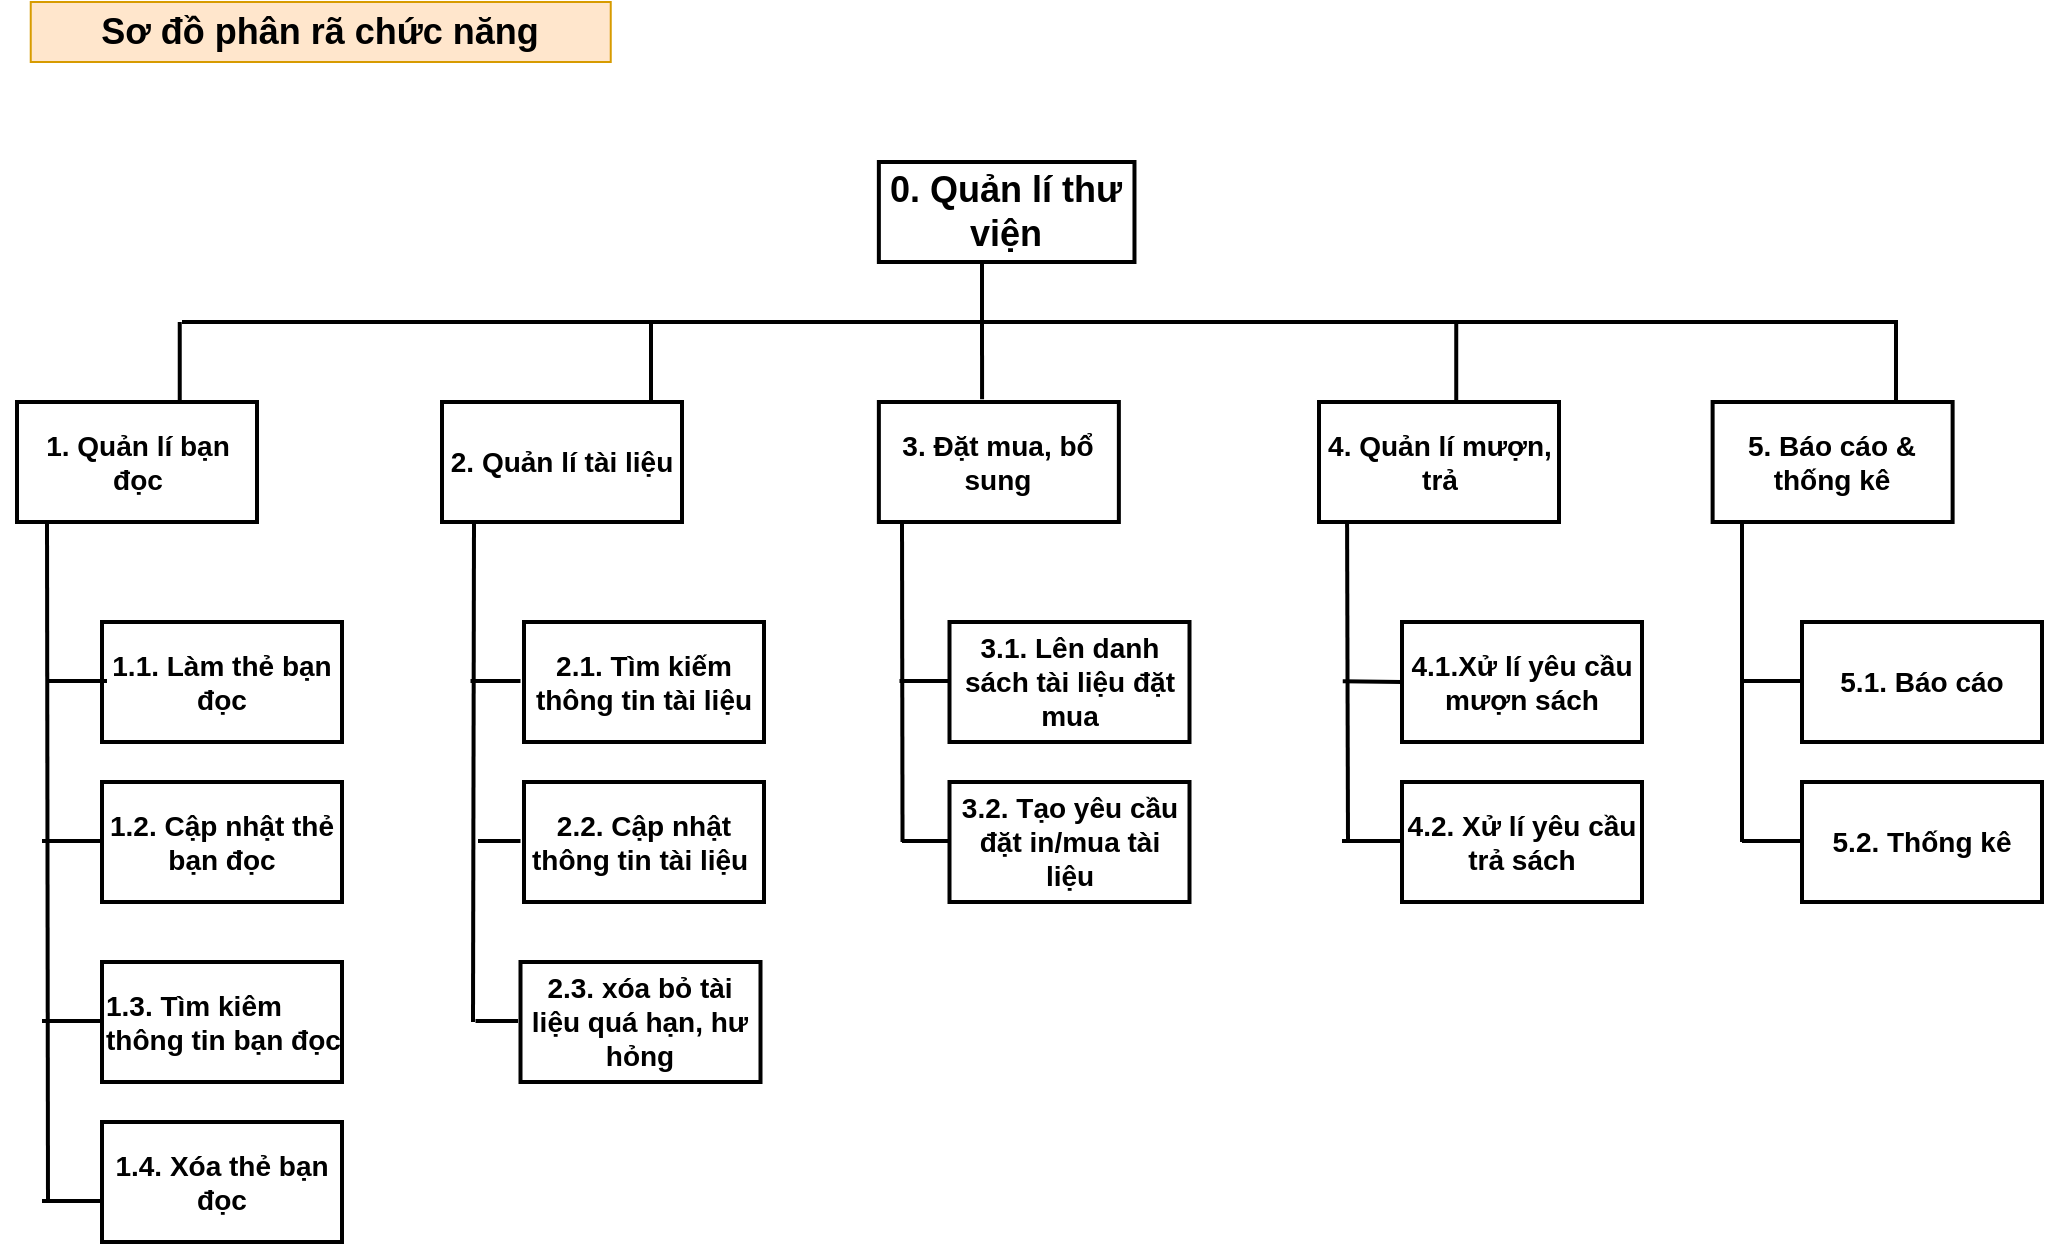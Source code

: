<mxfile version="13.9.9" type="device" pages="10"><diagram id="MQKc5sx97Iewx4bxm8Dh" name="FHD"><mxGraphModel dx="2272" dy="822" grid="1" gridSize="10" guides="1" tooltips="1" connect="1" arrows="1" fold="1" page="1" pageScale="1" pageWidth="850" pageHeight="1100" math="0" shadow="0"><root><mxCell id="0"/><mxCell id="1" parent="0"/><mxCell id="6HhVaADKnsFEcFQFL_d1-1" value="&lt;b&gt;&lt;font style=&quot;font-size: 18px;&quot;&gt;0. Quản lí thư viện&lt;/font&gt;&lt;/b&gt;" style="rounded=0;whiteSpace=wrap;html=1;strokeWidth=2;" parent="1" vertex="1"><mxGeometry x="388.43" y="90" width="127.81" height="50" as="geometry"/></mxCell><mxCell id="6HhVaADKnsFEcFQFL_d1-2" value="&lt;b&gt;&lt;font style=&quot;font-size: 14px;&quot;&gt;1. Quản lí bạn đọc&lt;/font&gt;&lt;/b&gt;" style="rounded=0;whiteSpace=wrap;html=1;strokeWidth=2;" parent="1" vertex="1"><mxGeometry x="-42.5" y="210" width="120" height="60" as="geometry"/></mxCell><mxCell id="6HhVaADKnsFEcFQFL_d1-3" value="&lt;font style=&quot;font-size: 14px;&quot;&gt;&lt;b&gt;4. Quản lí mượn, trả&lt;/b&gt;&lt;/font&gt;" style="rounded=0;whiteSpace=wrap;html=1;strokeWidth=2;" parent="1" vertex="1"><mxGeometry x="608.5" y="210" width="120" height="60" as="geometry"/></mxCell><mxCell id="6HhVaADKnsFEcFQFL_d1-4" value="&lt;font style=&quot;font-size: 14px;&quot;&gt;&lt;b&gt;2. Quản lí tài liệu&lt;/b&gt;&lt;/font&gt;" style="rounded=0;whiteSpace=wrap;html=1;strokeWidth=2;" parent="1" vertex="1"><mxGeometry x="170" y="210" width="120" height="60" as="geometry"/></mxCell><mxCell id="6HhVaADKnsFEcFQFL_d1-5" value="&lt;b&gt;&lt;font style=&quot;font-size: 14px;&quot;&gt;3. Đặt mua, bổ sung&lt;/font&gt;&lt;/b&gt;" style="rounded=0;whiteSpace=wrap;html=1;strokeWidth=2;" parent="1" vertex="1"><mxGeometry x="388.43" y="210" width="120" height="60" as="geometry"/></mxCell><mxCell id="6HhVaADKnsFEcFQFL_d1-6" value="&lt;font style=&quot;font-size: 14px;&quot;&gt;&lt;b&gt;5. Báo cáo &amp;amp; thống kê&lt;/b&gt;&lt;/font&gt;" style="rounded=0;whiteSpace=wrap;html=1;strokeWidth=2;" parent="1" vertex="1"><mxGeometry x="805.31" y="210" width="120" height="60" as="geometry"/></mxCell><mxCell id="6HhVaADKnsFEcFQFL_d1-7" value="&lt;font style=&quot;font-size: 14px;&quot;&gt;&lt;b&gt;1.3. Tìm kiêm thông tin bạn đọc&lt;/b&gt;&lt;/font&gt;" style="rounded=0;whiteSpace=wrap;html=1;strokeWidth=2;align=left;" parent="1" vertex="1"><mxGeometry y="490" width="120" height="60" as="geometry"/></mxCell><mxCell id="6HhVaADKnsFEcFQFL_d1-8" value="&lt;b&gt;&lt;font style=&quot;font-size: 14px;&quot;&gt;1.2. Cập nhật thẻ &lt;br&gt;&lt;/font&gt;&lt;/b&gt;&lt;font style=&quot;font-size: 14px;&quot;&gt;&lt;b&gt;bạn đọc&lt;/b&gt;&lt;/font&gt;" style="rounded=0;whiteSpace=wrap;html=1;strokeWidth=2;" parent="1" vertex="1"><mxGeometry y="400" width="120" height="60" as="geometry"/></mxCell><mxCell id="6HhVaADKnsFEcFQFL_d1-9" value="&lt;b&gt;&lt;font style=&quot;font-size: 14px;&quot;&gt;1.4. Xóa thẻ bạn đọc&lt;/font&gt;&lt;/b&gt;" style="rounded=0;whiteSpace=wrap;html=1;strokeWidth=2;" parent="1" vertex="1"><mxGeometry y="570" width="120" height="60" as="geometry"/></mxCell><mxCell id="6HhVaADKnsFEcFQFL_d1-12" value="&lt;div style=&quot;&quot;&gt;&lt;b style=&quot;background-color: initial;&quot;&gt;&lt;font style=&quot;font-size: 14px;&quot;&gt;2.1. Tìm kiếm thông tin tài liệu&lt;/font&gt;&lt;/b&gt;&lt;/div&gt;" style="rounded=0;whiteSpace=wrap;html=1;align=center;strokeWidth=2;" parent="1" vertex="1"><mxGeometry x="211" y="320" width="120" height="60" as="geometry"/></mxCell><mxCell id="6HhVaADKnsFEcFQFL_d1-13" value="&lt;b&gt;&lt;font style=&quot;font-size: 14px;&quot;&gt;2.3. xóa bỏ tài liệu quá hạn, hư hỏng&lt;/font&gt;&lt;/b&gt;" style="rounded=0;whiteSpace=wrap;html=1;strokeWidth=2;align=center;" parent="1" vertex="1"><mxGeometry x="209.25" y="490" width="120" height="60" as="geometry"/></mxCell><mxCell id="6HhVaADKnsFEcFQFL_d1-14" value="&lt;b&gt;&lt;font style=&quot;font-size: 14px&quot;&gt;3.2. Tạo yêu cầu đặt in/mua tài liệu&lt;/font&gt;&lt;/b&gt;" style="rounded=0;whiteSpace=wrap;html=1;strokeWidth=2;align=center;" parent="1" vertex="1"><mxGeometry x="423.75" y="400" width="120" height="60" as="geometry"/></mxCell><mxCell id="6HhVaADKnsFEcFQFL_d1-15" value="&lt;b&gt;&lt;font style=&quot;font-size: 14px&quot;&gt;3.1. Lên danh sách tài liệu đặt mua&lt;/font&gt;&lt;/b&gt;" style="rounded=0;whiteSpace=wrap;html=1;strokeWidth=2;align=center;" parent="1" vertex="1"><mxGeometry x="423.75" y="320" width="120" height="60" as="geometry"/></mxCell><mxCell id="6HhVaADKnsFEcFQFL_d1-16" value="&lt;b&gt;&lt;font style=&quot;font-size: 14px;&quot;&gt;5.1. Báo cáo&lt;/font&gt;&lt;/b&gt;" style="rounded=0;whiteSpace=wrap;html=1;strokeWidth=2;" parent="1" vertex="1"><mxGeometry x="850" y="320" width="120" height="60" as="geometry"/></mxCell><mxCell id="6HhVaADKnsFEcFQFL_d1-17" value="&lt;b&gt;&lt;font style=&quot;font-size: 14px;&quot;&gt;5.2. Thống kê&lt;/font&gt;&lt;/b&gt;" style="rounded=0;whiteSpace=wrap;html=1;strokeWidth=2;" parent="1" vertex="1"><mxGeometry x="850" y="400" width="120" height="60" as="geometry"/></mxCell><mxCell id="6HhVaADKnsFEcFQFL_d1-18" value="" style="endArrow=none;html=1;rounded=0;startArrow=none;strokeWidth=2;" parent="1" source="6HhVaADKnsFEcFQFL_d1-19" edge="1"><mxGeometry width="50" height="50" relative="1" as="geometry"><mxPoint x="200.5" y="470" as="sourcePoint"/><mxPoint x="250.5" y="420" as="targetPoint"/></mxGeometry></mxCell><mxCell id="6HhVaADKnsFEcFQFL_d1-19" value="&lt;b&gt;&lt;font style=&quot;font-size: 14px&quot;&gt;2.2. Cập nhật thông tin tài liệu&amp;nbsp;&lt;/font&gt;&lt;/b&gt;" style="rounded=0;whiteSpace=wrap;html=1;strokeWidth=2;align=center;" parent="1" vertex="1"><mxGeometry x="211" y="400" width="120" height="60" as="geometry"/></mxCell><mxCell id="6HhVaADKnsFEcFQFL_d1-20" value="" style="endArrow=none;html=1;rounded=0;strokeWidth=2;" parent="1" edge="1"><mxGeometry width="50" height="50" relative="1" as="geometry"><mxPoint x="40" y="170" as="sourcePoint"/><mxPoint x="897" y="210" as="targetPoint"/><Array as="points"><mxPoint x="897" y="170"/></Array></mxGeometry></mxCell><mxCell id="6HhVaADKnsFEcFQFL_d1-21" value="" style="endArrow=none;html=1;rounded=0;strokeWidth=2;" parent="1" edge="1"><mxGeometry width="50" height="50" relative="1" as="geometry"><mxPoint x="38.87" y="210" as="sourcePoint"/><mxPoint x="38.87" y="170" as="targetPoint"/><Array as="points"><mxPoint x="38.87" y="190"/></Array></mxGeometry></mxCell><mxCell id="6HhVaADKnsFEcFQFL_d1-22" value="" style="endArrow=none;html=1;rounded=0;strokeWidth=2;" parent="1" edge="1"><mxGeometry width="50" height="50" relative="1" as="geometry"><mxPoint x="274.5" y="210" as="sourcePoint"/><mxPoint x="274.5" y="170" as="targetPoint"/></mxGeometry></mxCell><mxCell id="6HhVaADKnsFEcFQFL_d1-23" value="" style="endArrow=none;html=1;rounded=0;strokeWidth=2;" parent="1" edge="1"><mxGeometry width="50" height="50" relative="1" as="geometry"><mxPoint x="677.12" y="210" as="sourcePoint"/><mxPoint x="677.12" y="170" as="targetPoint"/></mxGeometry></mxCell><mxCell id="6HhVaADKnsFEcFQFL_d1-24" value="&lt;b&gt;&lt;font style=&quot;font-size: 14px&quot;&gt;4.2. Xử lí yêu cầu trả sách&lt;/font&gt;&lt;/b&gt;" style="rounded=0;whiteSpace=wrap;html=1;strokeWidth=2;" parent="1" vertex="1"><mxGeometry x="650" y="400" width="120" height="60" as="geometry"/></mxCell><mxCell id="6HhVaADKnsFEcFQFL_d1-26" value="&lt;b&gt;&lt;font style=&quot;font-size: 14px;&quot;&gt;1.1. Làm thẻ bạn đọc&lt;/font&gt;&lt;/b&gt;" style="rounded=0;whiteSpace=wrap;html=1;strokeWidth=2;align=center;" parent="1" vertex="1"><mxGeometry y="320" width="120" height="60" as="geometry"/></mxCell><mxCell id="6HhVaADKnsFEcFQFL_d1-27" value="" style="endArrow=none;html=1;rounded=0;strokeWidth=2;" parent="1" edge="1"><mxGeometry width="50" height="50" relative="1" as="geometry"><mxPoint x="-30" y="609.5" as="sourcePoint"/><mxPoint y="609.5" as="targetPoint"/><Array as="points"><mxPoint x="-18.75" y="609.5"/></Array></mxGeometry></mxCell><mxCell id="6HhVaADKnsFEcFQFL_d1-28" value="" style="endArrow=none;html=1;rounded=0;strokeWidth=2;" parent="1" edge="1"><mxGeometry width="50" height="50" relative="1" as="geometry"><mxPoint x="-27" y="610" as="sourcePoint"/><mxPoint x="-27.5" y="270" as="targetPoint"/></mxGeometry></mxCell><mxCell id="6HhVaADKnsFEcFQFL_d1-29" value="" style="endArrow=none;html=1;rounded=0;strokeWidth=2;" parent="1" edge="1"><mxGeometry width="50" height="50" relative="1" as="geometry"><mxPoint x="-30" y="429.5" as="sourcePoint"/><mxPoint y="429.5" as="targetPoint"/></mxGeometry></mxCell><mxCell id="6HhVaADKnsFEcFQFL_d1-30" value="" style="endArrow=none;html=1;rounded=0;strokeWidth=2;" parent="1" edge="1"><mxGeometry width="50" height="50" relative="1" as="geometry"><mxPoint x="-30" y="519.5" as="sourcePoint"/><mxPoint y="519.5" as="targetPoint"/></mxGeometry></mxCell><mxCell id="6HhVaADKnsFEcFQFL_d1-31" value="" style="endArrow=none;html=1;rounded=0;strokeWidth=2;" parent="1" edge="1"><mxGeometry width="50" height="50" relative="1" as="geometry"><mxPoint x="-50" y="430" as="sourcePoint"/><mxPoint x="-50" y="430" as="targetPoint"/></mxGeometry></mxCell><mxCell id="6HhVaADKnsFEcFQFL_d1-32" value="" style="endArrow=none;html=1;rounded=0;strokeWidth=2;" parent="1" edge="1"><mxGeometry width="50" height="50" relative="1" as="geometry"><mxPoint x="-27.5" y="349.5" as="sourcePoint"/><mxPoint x="2.5" y="349.5" as="targetPoint"/></mxGeometry></mxCell><mxCell id="6HhVaADKnsFEcFQFL_d1-33" value="" style="endArrow=none;html=1;rounded=0;strokeWidth=2;" parent="1" edge="1"><mxGeometry width="50" height="50" relative="1" as="geometry"><mxPoint x="820" y="430" as="sourcePoint"/><mxPoint x="820" y="270" as="targetPoint"/><Array as="points"/></mxGeometry></mxCell><mxCell id="6HhVaADKnsFEcFQFL_d1-34" value="" style="endArrow=none;html=1;rounded=0;strokeWidth=2;" parent="1" edge="1"><mxGeometry width="50" height="50" relative="1" as="geometry"><mxPoint x="820" y="429.5" as="sourcePoint"/><mxPoint x="850" y="429.5" as="targetPoint"/></mxGeometry></mxCell><mxCell id="6HhVaADKnsFEcFQFL_d1-35" value="" style="endArrow=none;html=1;rounded=0;strokeWidth=2;" parent="1" edge="1"><mxGeometry width="50" height="50" relative="1" as="geometry"><mxPoint x="820" y="349.5" as="sourcePoint"/><mxPoint x="850" y="349.5" as="targetPoint"/></mxGeometry></mxCell><mxCell id="6HhVaADKnsFEcFQFL_d1-36" value="" style="endArrow=none;html=1;rounded=0;strokeWidth=2;" parent="1" edge="1"><mxGeometry width="50" height="50" relative="1" as="geometry"><mxPoint x="400.26" y="430" as="sourcePoint"/><mxPoint x="400.0" y="270" as="targetPoint"/></mxGeometry></mxCell><mxCell id="6HhVaADKnsFEcFQFL_d1-38" value="" style="endArrow=none;html=1;rounded=0;strokeWidth=2;" parent="1" edge="1"><mxGeometry width="50" height="50" relative="1" as="geometry"><mxPoint x="400.0" y="429.5" as="sourcePoint"/><mxPoint x="423.75" y="429.5" as="targetPoint"/></mxGeometry></mxCell><mxCell id="6HhVaADKnsFEcFQFL_d1-39" value="" style="endArrow=none;html=1;rounded=0;strokeWidth=2;" parent="1" edge="1"><mxGeometry width="50" height="50" relative="1" as="geometry"><mxPoint x="398.75" y="349.5" as="sourcePoint"/><mxPoint x="423.75" y="349.5" as="targetPoint"/></mxGeometry></mxCell><mxCell id="6HhVaADKnsFEcFQFL_d1-40" value="" style="endArrow=none;html=1;rounded=0;strokeWidth=2;" parent="1" edge="1"><mxGeometry width="50" height="50" relative="1" as="geometry"><mxPoint x="185.5" y="520" as="sourcePoint"/><mxPoint x="186" y="270" as="targetPoint"/></mxGeometry></mxCell><mxCell id="6HhVaADKnsFEcFQFL_d1-41" value="" style="endArrow=none;html=1;rounded=0;strokeWidth=2;" parent="1" edge="1"><mxGeometry width="50" height="50" relative="1" as="geometry"><mxPoint x="186.75" y="519.5" as="sourcePoint"/><mxPoint x="208" y="519.5" as="targetPoint"/></mxGeometry></mxCell><mxCell id="6HhVaADKnsFEcFQFL_d1-42" value="" style="endArrow=none;html=1;rounded=0;strokeWidth=2;" parent="1" edge="1"><mxGeometry width="50" height="50" relative="1" as="geometry"><mxPoint x="188" y="429.5" as="sourcePoint"/><mxPoint x="209.25" y="429.5" as="targetPoint"/></mxGeometry></mxCell><mxCell id="6HhVaADKnsFEcFQFL_d1-44" value="" style="endArrow=none;html=1;rounded=0;strokeWidth=2;entryX=0.117;entryY=1;entryDx=0;entryDy=0;entryPerimeter=0;" parent="1" target="6HhVaADKnsFEcFQFL_d1-3" edge="1"><mxGeometry width="50" height="50" relative="1" as="geometry"><mxPoint x="623" y="430" as="sourcePoint"/><mxPoint x="620" y="280" as="targetPoint"/></mxGeometry></mxCell><mxCell id="6HhVaADKnsFEcFQFL_d1-46" value="" style="endArrow=none;html=1;rounded=0;strokeWidth=2;entryX=0;entryY=0.5;entryDx=0;entryDy=0;" parent="1" edge="1"><mxGeometry width="50" height="50" relative="1" as="geometry"><mxPoint x="620.38" y="349.58" as="sourcePoint"/><mxPoint x="650" y="350" as="targetPoint"/></mxGeometry></mxCell><mxCell id="6HhVaADKnsFEcFQFL_d1-48" value="" style="endArrow=none;html=1;rounded=0;strokeColor=#000000;strokeWidth=2;exitX=0.43;exitY=-0.023;exitDx=0;exitDy=0;exitPerimeter=0;" parent="1" source="6HhVaADKnsFEcFQFL_d1-5" edge="1"><mxGeometry width="50" height="50" relative="1" as="geometry"><mxPoint x="438.13" y="210" as="sourcePoint"/><mxPoint x="440" y="140" as="targetPoint"/></mxGeometry></mxCell><mxCell id="Opx_hc5vD1B6otXlitH6-55" value="&lt;b&gt;Sơ đồ phân rã chức năng&lt;/b&gt;" style="text;html=1;strokeColor=#d79b00;fillColor=#ffe6cc;align=center;verticalAlign=middle;whiteSpace=wrap;rounded=0;fontSize=18;" parent="1" vertex="1"><mxGeometry x="-35.63" y="10" width="290" height="30" as="geometry"/></mxCell><mxCell id="mwL-bSqjwqZly0fBY0D4-5" value="" style="endArrow=none;html=1;rounded=0;strokeWidth=2;" parent="1" edge="1"><mxGeometry width="50" height="50" relative="1" as="geometry"><mxPoint x="620" y="429.5" as="sourcePoint"/><mxPoint x="650" y="429.5" as="targetPoint"/></mxGeometry></mxCell><mxCell id="CmVVMOp66v2tkNhA5SGr-1" value="&lt;span style=&quot;font-size: 14px&quot;&gt;&lt;b&gt;4.1.Xử lí yêu cầu mượn sách&lt;/b&gt;&lt;/span&gt;" style="rounded=0;whiteSpace=wrap;html=1;strokeWidth=2;" parent="1" vertex="1"><mxGeometry x="650" y="320" width="120" height="60" as="geometry"/></mxCell><mxCell id="yMuhBDo8B5UbVtGnsPzA-4" value="" style="endArrow=none;html=1;rounded=0;strokeColor=#000000;strokeWidth=2;" parent="1" edge="1"><mxGeometry width="50" height="50" relative="1" as="geometry"><mxPoint x="184.25" y="349.5" as="sourcePoint"/><mxPoint x="209.25" y="349.5" as="targetPoint"/></mxGeometry></mxCell></root></mxGraphModel></diagram><diagram id="PAmjjyBXVutb75hLfjzi" name="DFD mức ngữ cảnh"><mxGraphModel dx="3122" dy="822" grid="1" gridSize="10" guides="1" tooltips="1" connect="1" arrows="1" fold="1" page="1" pageScale="1" pageWidth="850" pageHeight="1100" math="0" shadow="0"><root><mxCell id="XWhWqLkMWjEch1plZTpz-0"/><mxCell id="XWhWqLkMWjEch1plZTpz-1" parent="XWhWqLkMWjEch1plZTpz-0"/><mxCell id="XWhWqLkMWjEch1plZTpz-2" value="&lt;b&gt;Sơ đồ luồng dữ liệu mức ngữ cảnh&lt;/b&gt;" style="text;html=1;strokeColor=#d79b00;fillColor=#ffe6cc;align=center;verticalAlign=middle;whiteSpace=wrap;rounded=0;fontSize=18;" parent="XWhWqLkMWjEch1plZTpz-1" vertex="1"><mxGeometry x="-890" y="120" width="290" height="50" as="geometry"/></mxCell><mxCell id="XWhWqLkMWjEch1plZTpz-3" value="&lt;b&gt;Hệ thống quản lí thư viện&lt;/b&gt;" style="ellipse;whiteSpace=wrap;html=1;fontSize=14;strokeWidth=2;" parent="XWhWqLkMWjEch1plZTpz-1" vertex="1"><mxGeometry x="-429.37" y="490" width="160" height="100" as="geometry"/></mxCell><mxCell id="XWhWqLkMWjEch1plZTpz-4" value="&lt;b&gt;Bạn đọc&lt;/b&gt;" style="rounded=0;whiteSpace=wrap;html=1;fontSize=14;strokeWidth=2;" parent="XWhWqLkMWjEch1plZTpz-1" vertex="1"><mxGeometry x="-874.37" y="510" width="120" height="60" as="geometry"/></mxCell><mxCell id="XWhWqLkMWjEch1plZTpz-5" value="&lt;b&gt;Nhà cung cấp sách&lt;/b&gt;" style="rounded=0;whiteSpace=wrap;html=1;fontSize=14;strokeWidth=2;" parent="XWhWqLkMWjEch1plZTpz-1" vertex="1"><mxGeometry x="85.63" y="510" width="120" height="60" as="geometry"/></mxCell><mxCell id="XWhWqLkMWjEch1plZTpz-6" value="" style="endArrow=classic;html=1;rounded=0;fontSize=14;entryX=0.406;entryY=0;entryDx=0;entryDy=0;entryPerimeter=0;strokeWidth=2;exitX=0.15;exitY=-0.067;exitDx=0;exitDy=0;exitPerimeter=0;" parent="XWhWqLkMWjEch1plZTpz-1" source="XWhWqLkMWjEch1plZTpz-4" target="XWhWqLkMWjEch1plZTpz-3" edge="1"><mxGeometry width="50" height="50" relative="1" as="geometry"><mxPoint x="-754.37" y="510" as="sourcePoint"/><mxPoint x="-704.37" y="460" as="targetPoint"/><Array as="points"><mxPoint x="-764.37" y="270"/><mxPoint x="-574.37" y="270"/><mxPoint x="-364.37" y="270"/></Array></mxGeometry></mxCell><mxCell id="XWhWqLkMWjEch1plZTpz-7" value="&lt;b&gt;Yêu cầu mượn sách&lt;/b&gt;" style="text;html=1;strokeColor=none;fillColor=none;align=center;verticalAlign=middle;whiteSpace=wrap;rounded=0;strokeWidth=2;fontSize=14;" parent="XWhWqLkMWjEch1plZTpz-1" vertex="1"><mxGeometry x="-634.37" y="240" width="160" height="30" as="geometry"/></mxCell><mxCell id="XWhWqLkMWjEch1plZTpz-8" value="" style="endArrow=classic;html=1;rounded=0;strokeWidth=2;fontSize=14;exitX=0.319;exitY=0.04;exitDx=0;exitDy=0;exitPerimeter=0;entryX=0.5;entryY=0;entryDx=0;entryDy=0;" parent="XWhWqLkMWjEch1plZTpz-1" source="XWhWqLkMWjEch1plZTpz-3" target="XWhWqLkMWjEch1plZTpz-4" edge="1"><mxGeometry width="50" height="50" relative="1" as="geometry"><mxPoint x="-804.37" y="570" as="sourcePoint"/><mxPoint x="-754.37" y="520" as="targetPoint"/><Array as="points"><mxPoint x="-384.37" y="330"/><mxPoint x="-564.37" y="330"/><mxPoint x="-754.37" y="330"/></Array></mxGeometry></mxCell><mxCell id="XWhWqLkMWjEch1plZTpz-9" value="&lt;b&gt;Sách+ phiếu giao sách&lt;/b&gt;" style="text;html=1;strokeColor=none;fillColor=none;align=center;verticalAlign=middle;whiteSpace=wrap;rounded=0;strokeWidth=2;fontSize=14;" parent="XWhWqLkMWjEch1plZTpz-1" vertex="1"><mxGeometry x="-673.37" y="300" width="160" height="30" as="geometry"/></mxCell><mxCell id="XWhWqLkMWjEch1plZTpz-10" value="" style="endArrow=classic;html=1;rounded=0;strokeWidth=2;fontSize=14;entryX=0;entryY=0;entryDx=0;entryDy=0;" parent="XWhWqLkMWjEch1plZTpz-1" target="XWhWqLkMWjEch1plZTpz-3" edge="1"><mxGeometry width="50" height="50" relative="1" as="geometry"><mxPoint x="-794.37" y="510.0" as="sourcePoint"/><mxPoint x="-744.37" y="460" as="targetPoint"/><Array as="points"><mxPoint x="-754.37" y="390"/><mxPoint x="-604.37" y="390"/><mxPoint x="-414.37" y="390"/></Array></mxGeometry></mxCell><mxCell id="XWhWqLkMWjEch1plZTpz-11" value="&lt;b&gt;Phiếu yêu cầu trả sách&lt;/b&gt;" style="text;html=1;strokeColor=none;fillColor=none;align=center;verticalAlign=middle;whiteSpace=wrap;rounded=0;strokeWidth=2;fontSize=14;" parent="XWhWqLkMWjEch1plZTpz-1" vertex="1"><mxGeometry x="-684.37" y="350" width="159" height="30" as="geometry"/></mxCell><mxCell id="XWhWqLkMWjEch1plZTpz-12" value="" style="endArrow=classic;html=1;rounded=0;strokeWidth=2;fontSize=14;exitX=0.088;exitY=0.17;exitDx=0;exitDy=0;exitPerimeter=0;" parent="XWhWqLkMWjEch1plZTpz-1" source="XWhWqLkMWjEch1plZTpz-3" edge="1"><mxGeometry width="50" height="50" relative="1" as="geometry"><mxPoint x="-819.37" y="560" as="sourcePoint"/><mxPoint x="-769.37" y="510.0" as="targetPoint"/><Array as="points"><mxPoint x="-464.37" y="430"/><mxPoint x="-594.37" y="430"/><mxPoint x="-734.37" y="430"/></Array></mxGeometry></mxCell><mxCell id="XWhWqLkMWjEch1plZTpz-13" value="&lt;b&gt;Phiếu xác nhận trả sách&lt;/b&gt;" style="text;html=1;strokeColor=none;fillColor=none;align=center;verticalAlign=middle;whiteSpace=wrap;rounded=0;strokeWidth=2;fontSize=14;" parent="XWhWqLkMWjEch1plZTpz-1" vertex="1"><mxGeometry x="-673.37" y="400" width="180" height="30" as="geometry"/></mxCell><mxCell id="XWhWqLkMWjEch1plZTpz-14" value="" style="endArrow=classic;html=1;rounded=0;strokeWidth=2;fontSize=14;entryX=0.038;entryY=0.31;entryDx=0;entryDy=0;entryPerimeter=0;" parent="XWhWqLkMWjEch1plZTpz-1" target="XWhWqLkMWjEch1plZTpz-3" edge="1"><mxGeometry width="50" height="50" relative="1" as="geometry"><mxPoint x="-754.37" y="520" as="sourcePoint"/><mxPoint x="-704.37" y="470" as="targetPoint"/></mxGeometry></mxCell><mxCell id="XWhWqLkMWjEch1plZTpz-15" value="&lt;b&gt;Phiếu yêu cầu cập nhật bổ sung tài liệu&lt;/b&gt;" style="text;html=1;strokeColor=none;fillColor=none;align=center;verticalAlign=middle;whiteSpace=wrap;rounded=0;strokeWidth=2;fontSize=14;" parent="XWhWqLkMWjEch1plZTpz-1" vertex="1"><mxGeometry x="-734.37" y="490" width="280" height="30" as="geometry"/></mxCell><mxCell id="XWhWqLkMWjEch1plZTpz-16" value="" style="endArrow=classic;html=1;rounded=0;strokeWidth=2;fontSize=14;exitX=0.056;exitY=0.72;exitDx=0;exitDy=0;exitPerimeter=0;" parent="XWhWqLkMWjEch1plZTpz-1" source="XWhWqLkMWjEch1plZTpz-3" edge="1"><mxGeometry width="50" height="50" relative="1" as="geometry"><mxPoint x="-804.37" y="610" as="sourcePoint"/><mxPoint x="-754.37" y="560" as="targetPoint"/></mxGeometry></mxCell><mxCell id="XWhWqLkMWjEch1plZTpz-17" value="&lt;b style=&quot;color: rgb(0, 0, 0); font-family: Helvetica; font-size: 14px; font-style: normal; font-variant-ligatures: normal; font-variant-caps: normal; letter-spacing: normal; orphans: 2; text-align: center; text-indent: 0px; text-transform: none; widows: 2; word-spacing: 0px; -webkit-text-stroke-width: 0px; background-color: rgb(248, 249, 250); text-decoration-thickness: initial; text-decoration-style: initial; text-decoration-color: initial;&quot;&gt;Phiếu trả lời đã cập nhật bổ sung tài liệu&lt;/b&gt;" style="text;whiteSpace=wrap;html=1;fontSize=14;" parent="XWhWqLkMWjEch1plZTpz-1" vertex="1"><mxGeometry x="-735.12" y="530" width="300" height="40" as="geometry"/></mxCell><mxCell id="XWhWqLkMWjEch1plZTpz-18" value="" style="endArrow=classic;html=1;rounded=0;strokeWidth=2;fontSize=14;entryX=0.244;entryY=0.98;entryDx=0;entryDy=0;entryPerimeter=0;" parent="XWhWqLkMWjEch1plZTpz-1" target="XWhWqLkMWjEch1plZTpz-3" edge="1"><mxGeometry width="50" height="50" relative="1" as="geometry"><mxPoint x="-776.87" y="570" as="sourcePoint"/><mxPoint x="-726.87" y="520" as="targetPoint"/><Array as="points"><mxPoint x="-724.37" y="650"/><mxPoint x="-574.37" y="650"/><mxPoint x="-406.37" y="650"/></Array></mxGeometry></mxCell><mxCell id="XWhWqLkMWjEch1plZTpz-19" value="&lt;b&gt;Phiếu yêu cầu được đền sách&lt;/b&gt;" style="text;html=1;strokeColor=none;fillColor=none;align=center;verticalAlign=middle;whiteSpace=wrap;rounded=0;strokeWidth=2;fontSize=14;" parent="XWhWqLkMWjEch1plZTpz-1" vertex="1"><mxGeometry x="-677.87" y="620" width="213.5" height="30" as="geometry"/></mxCell><mxCell id="XWhWqLkMWjEch1plZTpz-20" value="" style="endArrow=classic;html=1;rounded=0;strokeWidth=2;fontSize=14;exitX=0.5;exitY=1;exitDx=0;exitDy=0;" parent="XWhWqLkMWjEch1plZTpz-1" source="XWhWqLkMWjEch1plZTpz-3" edge="1"><mxGeometry width="50" height="50" relative="1" as="geometry"><mxPoint x="-854.37" y="620" as="sourcePoint"/><mxPoint x="-804.37" y="570" as="targetPoint"/><Array as="points"><mxPoint x="-394.37" y="710"/><mxPoint x="-714.37" y="710"/></Array></mxGeometry></mxCell><mxCell id="XWhWqLkMWjEch1plZTpz-21" value="&lt;b&gt;Phiếu hóa đơn đền sách&lt;/b&gt;" style="text;html=1;strokeColor=none;fillColor=none;align=center;verticalAlign=middle;whiteSpace=wrap;rounded=0;strokeWidth=2;fontSize=14;" parent="XWhWqLkMWjEch1plZTpz-1" vertex="1"><mxGeometry x="-673.37" y="680" width="179" height="30" as="geometry"/></mxCell><mxCell id="XWhWqLkMWjEch1plZTpz-22" value="" style="endArrow=classic;html=1;rounded=0;strokeWidth=2;fontSize=14;entryX=0.5;entryY=0;entryDx=0;entryDy=0;" parent="XWhWqLkMWjEch1plZTpz-1" target="XWhWqLkMWjEch1plZTpz-5" edge="1"><mxGeometry width="50" height="50" relative="1" as="geometry"><mxPoint x="-334.37" y="490.0" as="sourcePoint"/><mxPoint x="-284.37" y="440" as="targetPoint"/><Array as="points"><mxPoint x="-334.37" y="270"/><mxPoint x="5.63" y="270"/></Array></mxGeometry></mxCell><mxCell id="XWhWqLkMWjEch1plZTpz-23" value="&lt;b&gt;Phiếu yêu cầu cập nhật bổ sung tài liệu&lt;/b&gt;" style="text;html=1;strokeColor=none;fillColor=none;align=center;verticalAlign=middle;whiteSpace=wrap;rounded=0;strokeWidth=2;fontSize=14;" parent="XWhWqLkMWjEch1plZTpz-1" vertex="1"><mxGeometry x="-310.62" y="230" width="276.25" height="30" as="geometry"/></mxCell><mxCell id="XWhWqLkMWjEch1plZTpz-24" value="&lt;b&gt;Khiếu nại&lt;/b&gt;" style="text;html=1;strokeColor=none;fillColor=none;align=center;verticalAlign=middle;whiteSpace=wrap;rounded=0;strokeWidth=2;fontSize=14;" parent="XWhWqLkMWjEch1plZTpz-1" vertex="1"><mxGeometry x="-214.37" y="500" width="100" height="30" as="geometry"/></mxCell><mxCell id="XWhWqLkMWjEch1plZTpz-25" value="" style="endArrow=classic;html=1;rounded=0;strokeWidth=2;fontSize=14;exitX=0;exitY=0;exitDx=0;exitDy=0;entryX=1;entryY=0;entryDx=0;entryDy=0;" parent="XWhWqLkMWjEch1plZTpz-1" source="XWhWqLkMWjEch1plZTpz-5" target="XWhWqLkMWjEch1plZTpz-3" edge="1"><mxGeometry width="50" height="50" relative="1" as="geometry"><mxPoint x="-345.94" y="550" as="sourcePoint"/><mxPoint x="-220.676" y="620" as="targetPoint"/><Array as="points"><mxPoint x="-4.37" y="390"/><mxPoint x="-294.37" y="390"/></Array></mxGeometry></mxCell><mxCell id="XWhWqLkMWjEch1plZTpz-26" value="" style="endArrow=classic;html=1;rounded=0;strokeWidth=2;fontSize=14;exitX=0.317;exitY=-0.05;exitDx=0;exitDy=0;exitPerimeter=0;" parent="XWhWqLkMWjEch1plZTpz-1" source="XWhWqLkMWjEch1plZTpz-5" edge="1"><mxGeometry width="50" height="50" relative="1" as="geometry"><mxPoint x="-364.38" y="540" as="sourcePoint"/><mxPoint x="-314.38" y="490.0" as="targetPoint"/><Array as="points"><mxPoint x="15.63" y="340"/><mxPoint x="-314.37" y="340"/></Array></mxGeometry></mxCell><mxCell id="XWhWqLkMWjEch1plZTpz-27" value="&lt;b&gt;Phiếu thanh toán hóa đơn&lt;/b&gt;" style="text;html=1;strokeColor=none;fillColor=none;align=center;verticalAlign=middle;whiteSpace=wrap;rounded=0;strokeWidth=2;fontSize=14;" parent="XWhWqLkMWjEch1plZTpz-1" vertex="1"><mxGeometry x="-265.94" y="410" width="181.57" height="30" as="geometry"/></mxCell><mxCell id="XWhWqLkMWjEch1plZTpz-28" value="&lt;b&gt;Hàng + phiếu giao hàng&lt;/b&gt;" style="text;html=1;strokeColor=none;fillColor=none;align=center;verticalAlign=middle;whiteSpace=wrap;rounded=0;strokeWidth=2;fontSize=14;" parent="XWhWqLkMWjEch1plZTpz-1" vertex="1"><mxGeometry x="-274.37" y="300" width="200" height="30" as="geometry"/></mxCell><mxCell id="XWhWqLkMWjEch1plZTpz-29" value="&lt;b&gt;Phiếu chi trả+ hóa đơn&lt;/b&gt;" style="text;html=1;strokeColor=none;fillColor=none;align=center;verticalAlign=middle;whiteSpace=wrap;rounded=0;strokeWidth=2;fontSize=14;" parent="XWhWqLkMWjEch1plZTpz-1" vertex="1"><mxGeometry x="-265.94" y="360" width="171.57" height="30" as="geometry"/></mxCell><mxCell id="XWhWqLkMWjEch1plZTpz-30" value="" style="endArrow=classic;html=1;rounded=0;strokeWidth=2;fontSize=14;entryX=0;entryY=0.133;entryDx=0;entryDy=0;entryPerimeter=0;" parent="XWhWqLkMWjEch1plZTpz-1" target="XWhWqLkMWjEch1plZTpz-5" edge="1"><mxGeometry width="50" height="50" relative="1" as="geometry"><mxPoint x="-284.37" y="510.0" as="sourcePoint"/><mxPoint x="-234.37" y="460" as="targetPoint"/><Array as="points"><mxPoint x="-264.37" y="440"/><mxPoint x="-4.37" y="440"/></Array></mxGeometry></mxCell><mxCell id="XWhWqLkMWjEch1plZTpz-31" value="" style="endArrow=classic;html=1;rounded=0;strokeWidth=2;fontSize=14;entryX=-0.033;entryY=0.367;entryDx=0;entryDy=0;entryPerimeter=0;" parent="XWhWqLkMWjEch1plZTpz-1" target="XWhWqLkMWjEch1plZTpz-5" edge="1"><mxGeometry width="50" height="50" relative="1" as="geometry"><mxPoint x="-269.37" y="530" as="sourcePoint"/><mxPoint x="-219.37" y="480" as="targetPoint"/></mxGeometry></mxCell><mxCell id="XWhWqLkMWjEch1plZTpz-32" value="" style="endArrow=classic;html=1;rounded=0;strokeWidth=2;fontSize=14;entryX=0.5;entryY=1;entryDx=0;entryDy=0;" parent="XWhWqLkMWjEch1plZTpz-1" target="XWhWqLkMWjEch1plZTpz-5" edge="1"><mxGeometry width="50" height="50" relative="1" as="geometry"><mxPoint x="-295.87" y="580" as="sourcePoint"/><mxPoint x="-245.87" y="530" as="targetPoint"/><Array as="points"><mxPoint x="-274.37" y="600"/><mxPoint x="-84.37" y="600"/><mxPoint x="145.63" y="600"/></Array></mxGeometry></mxCell><mxCell id="XWhWqLkMWjEch1plZTpz-33" value="&lt;b&gt;Phiếu trả lời khiếu nại&lt;/b&gt;" style="text;html=1;strokeColor=none;fillColor=none;align=center;verticalAlign=middle;whiteSpace=wrap;rounded=0;strokeWidth=2;fontSize=14;" parent="XWhWqLkMWjEch1plZTpz-1" vertex="1"><mxGeometry x="-234.37" y="570" width="170" height="30" as="geometry"/></mxCell></root></mxGraphModel></diagram><diagram id="bo48w6RSIIOxFxFDEUMH" name="DFD mức đỉnh"><mxGraphModel dx="2272" dy="-278" grid="1" gridSize="10" guides="1" tooltips="1" connect="1" arrows="1" fold="1" page="1" pageScale="1" pageWidth="850" pageHeight="1100" math="0" shadow="0"><root><mxCell id="tOT4qMGiYSxIC5ZiyiQC-0"/><mxCell id="tOT4qMGiYSxIC5ZiyiQC-1" parent="tOT4qMGiYSxIC5ZiyiQC-0"/><mxCell id="tOT4qMGiYSxIC5ZiyiQC-2" value="&lt;font style=&quot;font-size: 18px&quot;&gt;&lt;b&gt;Sơ đò luồng dữ liệu mức đỉnh&lt;/b&gt;&lt;/font&gt;" style="text;html=1;strokeColor=#d6b656;fillColor=#fff2cc;align=center;verticalAlign=middle;whiteSpace=wrap;rounded=0;strokeWidth=3;" parent="tOT4qMGiYSxIC5ZiyiQC-1" vertex="1"><mxGeometry x="-35.63" y="1330" width="310" height="30" as="geometry"/></mxCell><mxCell id="tOT4qMGiYSxIC5ZiyiQC-3" style="edgeStyle=orthogonalEdgeStyle;rounded=0;orthogonalLoop=1;jettySize=auto;html=1;exitX=0.5;exitY=0;exitDx=0;exitDy=0;fontSize=14;fontColor=#000000;entryX=0.5;entryY=0;entryDx=0;entryDy=0;strokeWidth=2;" parent="tOT4qMGiYSxIC5ZiyiQC-1" source="tOT4qMGiYSxIC5ZiyiQC-5" target="tOT4qMGiYSxIC5ZiyiQC-6" edge="1"><mxGeometry relative="1" as="geometry"><mxPoint x="620" y="1330" as="targetPoint"/></mxGeometry></mxCell><mxCell id="tOT4qMGiYSxIC5ZiyiQC-4" style="edgeStyle=orthogonalEdgeStyle;rounded=0;orthogonalLoop=1;jettySize=auto;html=1;exitX=0;exitY=0.5;exitDx=0;exitDy=0;entryX=0;entryY=1;entryDx=0;entryDy=0;strokeWidth=2;fontSize=14;fontColor=#000000;" parent="tOT4qMGiYSxIC5ZiyiQC-1" source="tOT4qMGiYSxIC5ZiyiQC-5" target="tOT4qMGiYSxIC5ZiyiQC-34" edge="1"><mxGeometry relative="1" as="geometry"><Array as="points"><mxPoint x="60" y="1590"/><mxPoint x="60" y="2000"/></Array></mxGeometry></mxCell><mxCell id="tOT4qMGiYSxIC5ZiyiQC-5" value="&lt;font size=&quot;3&quot;&gt;&lt;b&gt;3. Đặt mua, bổ sung&lt;/b&gt;&lt;/font&gt;" style="ellipse;whiteSpace=wrap;html=1;strokeWidth=3;fontColor=#000000;" parent="tOT4qMGiYSxIC5ZiyiQC-1" vertex="1"><mxGeometry x="350" y="1550" width="160" height="80" as="geometry"/></mxCell><mxCell id="tOT4qMGiYSxIC5ZiyiQC-6" value="&lt;b&gt;Nhà cung cấp sách&lt;/b&gt;" style="rounded=0;whiteSpace=wrap;html=1;strokeWidth=3;fontSize=14;fontColor=#000000;" parent="tOT4qMGiYSxIC5ZiyiQC-1" vertex="1"><mxGeometry x="840" y="1390" width="140" height="60" as="geometry"/></mxCell><mxCell id="tOT4qMGiYSxIC5ZiyiQC-7" value="&lt;b&gt;Phiếu yêu cầu cập nhật bổ sung tài liệu&lt;/b&gt;" style="text;html=1;strokeColor=none;fillColor=none;align=center;verticalAlign=middle;whiteSpace=wrap;rounded=0;strokeWidth=3;fontSize=14;fontColor=#000000;" parent="tOT4qMGiYSxIC5ZiyiQC-1" vertex="1"><mxGeometry x="475" y="1330" width="265" height="30" as="geometry"/></mxCell><mxCell id="tOT4qMGiYSxIC5ZiyiQC-8" value="" style="endArrow=classic;html=1;rounded=0;strokeWidth=2;fontSize=14;fontColor=#000000;exitX=0;exitY=0.333;exitDx=0;exitDy=0;exitPerimeter=0;" parent="tOT4qMGiYSxIC5ZiyiQC-1" source="tOT4qMGiYSxIC5ZiyiQC-6" edge="1"><mxGeometry width="50" height="50" relative="1" as="geometry"><mxPoint x="310" y="1580" as="sourcePoint"/><mxPoint x="460" y="1550" as="targetPoint"/><Array as="points"><mxPoint x="620" y="1410"/><mxPoint x="460" y="1410"/></Array></mxGeometry></mxCell><mxCell id="tOT4qMGiYSxIC5ZiyiQC-9" value="&lt;b&gt;Hàng+ phiếu giao hàng&lt;/b&gt;" style="text;html=1;strokeColor=none;fillColor=none;align=center;verticalAlign=middle;whiteSpace=wrap;rounded=0;strokeWidth=3;fontSize=14;fontColor=#000000;" parent="tOT4qMGiYSxIC5ZiyiQC-1" vertex="1"><mxGeometry x="510" y="1380" width="180" height="30" as="geometry"/></mxCell><mxCell id="tOT4qMGiYSxIC5ZiyiQC-10" value="" style="endArrow=classic;html=1;rounded=0;strokeWidth=2;fontSize=14;fontColor=#000000;exitX=0;exitY=1;exitDx=0;exitDy=0;" parent="tOT4qMGiYSxIC5ZiyiQC-1" source="tOT4qMGiYSxIC5ZiyiQC-6" edge="1"><mxGeometry width="50" height="50" relative="1" as="geometry"><mxPoint x="440" y="1610" as="sourcePoint"/><mxPoint x="490" y="1560" as="targetPoint"/><Array as="points"><mxPoint x="490" y="1450"/></Array></mxGeometry></mxCell><mxCell id="tOT4qMGiYSxIC5ZiyiQC-11" value="&lt;b&gt;Phiếu thanh toán hóa đơn&lt;/b&gt;" style="text;html=1;strokeColor=none;fillColor=none;align=center;verticalAlign=middle;whiteSpace=wrap;rounded=0;strokeWidth=3;fontSize=14;fontColor=#000000;" parent="tOT4qMGiYSxIC5ZiyiQC-1" vertex="1"><mxGeometry x="553.5" y="1540" width="230" height="30" as="geometry"/></mxCell><mxCell id="tOT4qMGiYSxIC5ZiyiQC-12" value="" style="endArrow=classic;html=1;rounded=0;strokeWidth=2;fontSize=14;fontColor=#000000;entryX=0.25;entryY=1;entryDx=0;entryDy=0;" parent="tOT4qMGiYSxIC5ZiyiQC-1" target="tOT4qMGiYSxIC5ZiyiQC-6" edge="1"><mxGeometry width="50" height="50" relative="1" as="geometry"><mxPoint x="510" y="1580" as="sourcePoint"/><mxPoint x="560" y="1530" as="targetPoint"/><Array as="points"><mxPoint x="875" y="1580"/></Array></mxGeometry></mxCell><mxCell id="tOT4qMGiYSxIC5ZiyiQC-13" value="&lt;b&gt;Phiếu chi trả+ hóa đơn&lt;/b&gt;" style="text;html=1;strokeColor=none;fillColor=none;align=center;verticalAlign=middle;whiteSpace=wrap;rounded=0;strokeWidth=3;fontSize=14;fontColor=#000000;" parent="tOT4qMGiYSxIC5ZiyiQC-1" vertex="1"><mxGeometry x="543.75" y="1420" width="180" height="30" as="geometry"/></mxCell><mxCell id="tOT4qMGiYSxIC5ZiyiQC-14" value="" style="endArrow=classic;html=1;rounded=0;strokeWidth=2;fontSize=14;fontColor=#000000;entryX=0.5;entryY=1;entryDx=0;entryDy=0;" parent="tOT4qMGiYSxIC5ZiyiQC-1" target="tOT4qMGiYSxIC5ZiyiQC-6" edge="1"><mxGeometry width="50" height="50" relative="1" as="geometry"><mxPoint x="490" y="1620" as="sourcePoint"/><mxPoint x="870" y="1480" as="targetPoint"/><Array as="points"><mxPoint x="910" y="1620"/></Array></mxGeometry></mxCell><mxCell id="tOT4qMGiYSxIC5ZiyiQC-15" value="&lt;b&gt;Phiếu khiếu nại&lt;/b&gt;" style="text;html=1;strokeColor=none;fillColor=none;align=center;verticalAlign=middle;whiteSpace=wrap;rounded=0;strokeWidth=3;fontSize=14;fontColor=#000000;" parent="tOT4qMGiYSxIC5ZiyiQC-1" vertex="1"><mxGeometry x="585" y="1590" width="115" height="30" as="geometry"/></mxCell><mxCell id="tOT4qMGiYSxIC5ZiyiQC-16" value="" style="endArrow=classic;html=1;rounded=0;strokeWidth=2;fontSize=14;fontColor=#000000;exitX=0.75;exitY=1;exitDx=0;exitDy=0;" parent="tOT4qMGiYSxIC5ZiyiQC-1" source="tOT4qMGiYSxIC5ZiyiQC-6" edge="1"><mxGeometry width="50" height="50" relative="1" as="geometry"><mxPoint x="410" y="1680" as="sourcePoint"/><mxPoint x="460" y="1630" as="targetPoint"/><Array as="points"><mxPoint x="945" y="1660"/><mxPoint x="460" y="1660"/></Array></mxGeometry></mxCell><mxCell id="tOT4qMGiYSxIC5ZiyiQC-17" value="&lt;b&gt;Phiếu trả lời khiếu nại&lt;/b&gt;" style="text;html=1;strokeColor=none;fillColor=none;align=center;verticalAlign=middle;whiteSpace=wrap;rounded=0;strokeWidth=3;fontSize=14;fontColor=#000000;" parent="tOT4qMGiYSxIC5ZiyiQC-1" vertex="1"><mxGeometry x="526.93" y="1630" width="201.57" height="30" as="geometry"/></mxCell><mxCell id="tOT4qMGiYSxIC5ZiyiQC-18" value="&lt;b&gt;5. Báo cáo và thống kê&lt;/b&gt;" style="ellipse;whiteSpace=wrap;html=1;strokeWidth=3;fontSize=14;fontColor=#000000;" parent="tOT4qMGiYSxIC5ZiyiQC-1" vertex="1"><mxGeometry x="290" y="1750" width="145.63" height="80" as="geometry"/></mxCell><mxCell id="tOT4qMGiYSxIC5ZiyiQC-19" value="" style="endArrow=none;html=1;rounded=0;strokeWidth=2;fontSize=14;fontColor=#000000;" parent="tOT4qMGiYSxIC5ZiyiQC-1" edge="1"><mxGeometry width="50" height="50" relative="1" as="geometry"><mxPoint x="130" y="1850" as="sourcePoint"/><mxPoint x="230" y="1850" as="targetPoint"/></mxGeometry></mxCell><mxCell id="tOT4qMGiYSxIC5ZiyiQC-20" value="" style="endArrow=none;html=1;rounded=0;strokeWidth=2;fontSize=14;fontColor=#000000;" parent="tOT4qMGiYSxIC5ZiyiQC-1" edge="1"><mxGeometry width="50" height="50" relative="1" as="geometry"><mxPoint x="130" y="1880" as="sourcePoint"/><mxPoint x="230" y="1880" as="targetPoint"/></mxGeometry></mxCell><mxCell id="tOT4qMGiYSxIC5ZiyiQC-21" value="&lt;b&gt;Tài liệu&lt;/b&gt;" style="text;html=1;strokeColor=none;fillColor=none;align=center;verticalAlign=middle;whiteSpace=wrap;rounded=0;strokeWidth=3;fontSize=14;fontColor=#000000;" parent="tOT4qMGiYSxIC5ZiyiQC-1" vertex="1"><mxGeometry x="150" y="1850" width="60" height="30" as="geometry"/></mxCell><mxCell id="tOT4qMGiYSxIC5ZiyiQC-22" value="" style="endArrow=none;html=1;rounded=0;strokeWidth=2;fontSize=14;fontColor=#000000;" parent="tOT4qMGiYSxIC5ZiyiQC-1" edge="1"><mxGeometry width="50" height="50" relative="1" as="geometry"><mxPoint x="470" y="1850" as="sourcePoint"/><mxPoint x="610" y="1850" as="targetPoint"/></mxGeometry></mxCell><mxCell id="tOT4qMGiYSxIC5ZiyiQC-23" value="" style="endArrow=none;html=1;rounded=0;strokeWidth=2;fontSize=14;fontColor=#000000;" parent="tOT4qMGiYSxIC5ZiyiQC-1" edge="1"><mxGeometry width="50" height="50" relative="1" as="geometry"><mxPoint x="470" y="1880" as="sourcePoint"/><mxPoint x="610" y="1880" as="targetPoint"/></mxGeometry></mxCell><mxCell id="tOT4qMGiYSxIC5ZiyiQC-24" style="edgeStyle=orthogonalEdgeStyle;rounded=0;orthogonalLoop=1;jettySize=auto;html=1;exitX=0.25;exitY=0;exitDx=0;exitDy=0;entryX=1;entryY=0.5;entryDx=0;entryDy=0;strokeWidth=2;fontSize=14;fontColor=#000000;" parent="tOT4qMGiYSxIC5ZiyiQC-1" source="tOT4qMGiYSxIC5ZiyiQC-25" target="tOT4qMGiYSxIC5ZiyiQC-18" edge="1"><mxGeometry relative="1" as="geometry"><Array as="points"><mxPoint x="503" y="1820"/><mxPoint x="436" y="1820"/></Array></mxGeometry></mxCell><mxCell id="tOT4qMGiYSxIC5ZiyiQC-25" value="&lt;b&gt;Hóa đơn đền sách&lt;/b&gt;" style="text;html=1;strokeColor=none;fillColor=none;align=center;verticalAlign=middle;whiteSpace=wrap;rounded=0;strokeWidth=3;fontSize=14;fontColor=#000000;" parent="tOT4qMGiYSxIC5ZiyiQC-1" vertex="1"><mxGeometry x="470" y="1850" width="130" height="30" as="geometry"/></mxCell><mxCell id="tOT4qMGiYSxIC5ZiyiQC-26" value="" style="endArrow=none;html=1;rounded=0;strokeWidth=2;fontSize=14;fontColor=#000000;" parent="tOT4qMGiYSxIC5ZiyiQC-1" edge="1"><mxGeometry width="50" height="50" relative="1" as="geometry"><mxPoint x="710" y="1810" as="sourcePoint"/><mxPoint x="870" y="1810" as="targetPoint"/><Array as="points"><mxPoint x="780" y="1810"/></Array></mxGeometry></mxCell><mxCell id="tOT4qMGiYSxIC5ZiyiQC-27" value="" style="endArrow=none;html=1;rounded=0;strokeWidth=2;fontSize=14;fontColor=#000000;" parent="tOT4qMGiYSxIC5ZiyiQC-1" edge="1"><mxGeometry width="50" height="50" relative="1" as="geometry"><mxPoint x="710" y="1864.5" as="sourcePoint"/><mxPoint x="870" y="1865" as="targetPoint"/><Array as="points"><mxPoint x="800" y="1864.5"/></Array></mxGeometry></mxCell><mxCell id="tOT4qMGiYSxIC5ZiyiQC-28" value="&lt;b&gt;Danh sách yêu câu cập nhật bổ sung&lt;/b&gt;" style="text;html=1;strokeColor=none;fillColor=none;align=center;verticalAlign=middle;whiteSpace=wrap;rounded=0;strokeWidth=3;fontSize=14;fontColor=#000000;" parent="tOT4qMGiYSxIC5ZiyiQC-1" vertex="1"><mxGeometry x="720" y="1820" width="130" height="30" as="geometry"/></mxCell><mxCell id="tOT4qMGiYSxIC5ZiyiQC-29" value="" style="endArrow=classic;html=1;rounded=0;strokeWidth=2;fontSize=14;fontColor=#000000;" parent="tOT4qMGiYSxIC5ZiyiQC-1" edge="1"><mxGeometry width="50" height="50" relative="1" as="geometry"><mxPoint x="740" y="1810" as="sourcePoint"/><mxPoint x="435.63" y="1780" as="targetPoint"/><Array as="points"><mxPoint x="740" y="1780"/></Array></mxGeometry></mxCell><mxCell id="tOT4qMGiYSxIC5ZiyiQC-30" style="edgeStyle=orthogonalEdgeStyle;rounded=0;orthogonalLoop=1;jettySize=auto;html=1;exitX=0;exitY=0.5;exitDx=0;exitDy=0;strokeWidth=2;fontSize=14;fontColor=#000000;entryX=0.5;entryY=1;entryDx=0;entryDy=0;" parent="tOT4qMGiYSxIC5ZiyiQC-1" source="tOT4qMGiYSxIC5ZiyiQC-34" target="tOT4qMGiYSxIC5ZiyiQC-5" edge="1"><mxGeometry relative="1" as="geometry"><mxPoint x="40" y="1610" as="targetPoint"/><Array as="points"><mxPoint x="110" y="1975"/><mxPoint x="110" y="1650"/><mxPoint x="430" y="1650"/></Array></mxGeometry></mxCell><mxCell id="tOT4qMGiYSxIC5ZiyiQC-31" style="edgeStyle=orthogonalEdgeStyle;rounded=0;orthogonalLoop=1;jettySize=auto;html=1;exitX=0.5;exitY=1;exitDx=0;exitDy=0;entryX=0;entryY=0;entryDx=0;entryDy=0;strokeWidth=2;fontSize=14;fontColor=#000000;" parent="tOT4qMGiYSxIC5ZiyiQC-1" source="tOT4qMGiYSxIC5ZiyiQC-34" target="tOT4qMGiYSxIC5ZiyiQC-44" edge="1"><mxGeometry relative="1" as="geometry"><Array as="points"><mxPoint x="318" y="2040"/><mxPoint x="80" y="2040"/><mxPoint x="80" y="2370"/></Array></mxGeometry></mxCell><mxCell id="tOT4qMGiYSxIC5ZiyiQC-32" style="edgeStyle=orthogonalEdgeStyle;rounded=0;orthogonalLoop=1;jettySize=auto;html=1;exitX=1;exitY=0.5;exitDx=0;exitDy=0;strokeWidth=2;fontSize=14;fontColor=#000000;" parent="tOT4qMGiYSxIC5ZiyiQC-1" source="tOT4qMGiYSxIC5ZiyiQC-34" edge="1"><mxGeometry relative="1" as="geometry"><mxPoint x="730" y="1860" as="targetPoint"/></mxGeometry></mxCell><mxCell id="tOT4qMGiYSxIC5ZiyiQC-33" style="edgeStyle=orthogonalEdgeStyle;rounded=0;orthogonalLoop=1;jettySize=auto;html=1;exitX=1;exitY=1;exitDx=0;exitDy=0;strokeWidth=2;fontSize=14;fontColor=#000000;" parent="tOT4qMGiYSxIC5ZiyiQC-1" source="tOT4qMGiYSxIC5ZiyiQC-34" edge="1"><mxGeometry relative="1" as="geometry"><mxPoint x="490" y="2030" as="targetPoint"/></mxGeometry></mxCell><mxCell id="tOT4qMGiYSxIC5ZiyiQC-34" value="&lt;b&gt;2. Quản lí tài liệu&lt;/b&gt;" style="ellipse;whiteSpace=wrap;html=1;strokeWidth=3;fontSize=14;fontColor=#000000;" parent="tOT4qMGiYSxIC5ZiyiQC-1" vertex="1"><mxGeometry x="248.43" y="1940" width="140" height="70" as="geometry"/></mxCell><mxCell id="tOT4qMGiYSxIC5ZiyiQC-35" value="" style="endArrow=classic;startArrow=classic;html=1;rounded=0;strokeWidth=2;fontSize=14;fontColor=#000000;exitX=0.447;exitY=0;exitDx=0;exitDy=0;exitPerimeter=0;entryX=0.75;entryY=1;entryDx=0;entryDy=0;" parent="tOT4qMGiYSxIC5ZiyiQC-1" source="tOT4qMGiYSxIC5ZiyiQC-34" target="tOT4qMGiYSxIC5ZiyiQC-21" edge="1"><mxGeometry width="50" height="50" relative="1" as="geometry"><mxPoint x="300" y="1940" as="sourcePoint"/><mxPoint x="220" y="1880" as="targetPoint"/><Array as="points"><mxPoint x="310" y="1890"/><mxPoint x="250" y="1890"/></Array></mxGeometry></mxCell><mxCell id="tOT4qMGiYSxIC5ZiyiQC-36" value="&lt;b&gt;Danh sách tài liệu cần đặt mua bổ, sung&lt;/b&gt;" style="text;html=1;strokeColor=none;fillColor=none;align=center;verticalAlign=middle;whiteSpace=wrap;rounded=0;strokeWidth=3;fontSize=14;fontColor=#000000;" parent="tOT4qMGiYSxIC5ZiyiQC-1" vertex="1"><mxGeometry x="120" y="1620" width="270" height="30" as="geometry"/></mxCell><mxCell id="tOT4qMGiYSxIC5ZiyiQC-37" value="&lt;b&gt;Danh sách tài liệu đặt mua&lt;/b&gt;" style="text;html=1;strokeColor=none;fillColor=none;align=center;verticalAlign=middle;whiteSpace=wrap;rounded=0;strokeWidth=3;fontSize=14;fontColor=#000000;rotation=270;" parent="tOT4qMGiYSxIC5ZiyiQC-1" vertex="1"><mxGeometry x="-76.25" y="1775" width="232.5" height="30" as="geometry"/></mxCell><mxCell id="tOT4qMGiYSxIC5ZiyiQC-38" style="edgeStyle=orthogonalEdgeStyle;rounded=0;orthogonalLoop=1;jettySize=auto;html=1;exitX=1;exitY=0;exitDx=0;exitDy=0;strokeWidth=2;fontSize=14;fontColor=#000000;" parent="tOT4qMGiYSxIC5ZiyiQC-1" source="tOT4qMGiYSxIC5ZiyiQC-39" edge="1"><mxGeometry relative="1" as="geometry"><mxPoint x="480" y="2060" as="targetPoint"/><Array as="points"><mxPoint x="404" y="2050"/><mxPoint x="480" y="2050"/></Array></mxGeometry></mxCell><mxCell id="tOT4qMGiYSxIC5ZiyiQC-39" value="&lt;b&gt;4. Quản lí mượn trả&lt;/b&gt;" style="ellipse;whiteSpace=wrap;html=1;strokeWidth=3;fontSize=14;fontColor=#000000;" parent="tOT4qMGiYSxIC5ZiyiQC-1" vertex="1"><mxGeometry x="279" y="2090" width="146.25" height="70" as="geometry"/></mxCell><mxCell id="tOT4qMGiYSxIC5ZiyiQC-40" value="" style="endArrow=classic;html=1;rounded=0;strokeWidth=2;fontSize=14;fontColor=#000000;entryX=0;entryY=0;entryDx=0;entryDy=0;" parent="tOT4qMGiYSxIC5ZiyiQC-1" target="tOT4qMGiYSxIC5ZiyiQC-39" edge="1"><mxGeometry width="50" height="50" relative="1" as="geometry"><mxPoint x="170" y="1880" as="sourcePoint"/><mxPoint x="220" y="1830" as="targetPoint"/><Array as="points"><mxPoint x="170" y="2100"/></Array></mxGeometry></mxCell><mxCell id="tOT4qMGiYSxIC5ZiyiQC-41" style="edgeStyle=orthogonalEdgeStyle;rounded=0;orthogonalLoop=1;jettySize=auto;html=1;exitX=0;exitY=0.5;exitDx=0;exitDy=0;entryX=0.197;entryY=0.891;entryDx=0;entryDy=0;entryPerimeter=0;strokeWidth=2;fontSize=14;fontColor=#000000;" parent="tOT4qMGiYSxIC5ZiyiQC-1" source="tOT4qMGiYSxIC5ZiyiQC-44" target="tOT4qMGiYSxIC5ZiyiQC-34" edge="1"><mxGeometry relative="1" as="geometry"><Array as="points"><mxPoint x="90" y="2380"/><mxPoint x="40" y="2380"/><mxPoint x="40" y="2020"/><mxPoint x="276" y="2020"/></Array></mxGeometry></mxCell><mxCell id="tOT4qMGiYSxIC5ZiyiQC-42" style="edgeStyle=orthogonalEdgeStyle;rounded=0;orthogonalLoop=1;jettySize=auto;html=1;exitX=0.25;exitY=0;exitDx=0;exitDy=0;entryX=0;entryY=0.5;entryDx=0;entryDy=0;strokeWidth=2;fontSize=14;fontColor=#000000;" parent="tOT4qMGiYSxIC5ZiyiQC-1" source="tOT4qMGiYSxIC5ZiyiQC-44" target="tOT4qMGiYSxIC5ZiyiQC-39" edge="1"><mxGeometry relative="1" as="geometry"/></mxCell><mxCell id="tOT4qMGiYSxIC5ZiyiQC-43" style="edgeStyle=orthogonalEdgeStyle;rounded=0;orthogonalLoop=1;jettySize=auto;html=1;exitX=0.75;exitY=1;exitDx=0;exitDy=0;entryX=0.197;entryY=0.898;entryDx=0;entryDy=0;entryPerimeter=0;strokeWidth=2;fontSize=14;fontColor=#000000;" parent="tOT4qMGiYSxIC5ZiyiQC-1" source="tOT4qMGiYSxIC5ZiyiQC-44" target="tOT4qMGiYSxIC5ZiyiQC-72" edge="1"><mxGeometry relative="1" as="geometry"><Array as="points"><mxPoint x="171" y="2450"/><mxPoint x="749" y="2450"/></Array></mxGeometry></mxCell><mxCell id="tOT4qMGiYSxIC5ZiyiQC-44" value="&lt;b&gt;Bạn đọc&lt;/b&gt;" style="rounded=0;whiteSpace=wrap;html=1;strokeWidth=3;fontSize=14;fontColor=#000000;" parent="tOT4qMGiYSxIC5ZiyiQC-1" vertex="1"><mxGeometry x="90" y="2370" width="107.5" height="40" as="geometry"/></mxCell><mxCell id="tOT4qMGiYSxIC5ZiyiQC-45" value="" style="endArrow=classic;html=1;rounded=0;strokeWidth=2;fontSize=14;fontColor=#000000;" parent="tOT4qMGiYSxIC5ZiyiQC-1" edge="1"><mxGeometry width="50" height="50" relative="1" as="geometry"><mxPoint x="830" y="1810" as="sourcePoint"/><mxPoint x="450" y="1630" as="targetPoint"/><Array as="points"><mxPoint x="830" y="1740"/><mxPoint x="450" y="1740"/></Array></mxGeometry></mxCell><mxCell id="tOT4qMGiYSxIC5ZiyiQC-46" value="&lt;b&gt;Phiếu yêu cầu cập nhật bổ sung tài liệu&lt;/b&gt;" style="text;html=1;strokeColor=none;fillColor=none;align=center;verticalAlign=middle;whiteSpace=wrap;rounded=0;strokeWidth=3;fontSize=14;fontColor=#000000;rotation=270;" parent="tOT4qMGiYSxIC5ZiyiQC-1" vertex="1"><mxGeometry x="-110" y="2180" width="276.38" height="30" as="geometry"/></mxCell><mxCell id="tOT4qMGiYSxIC5ZiyiQC-47" value="&lt;b&gt;Phiếu thông báo đã bổ sung tài liệu&lt;/b&gt;" style="text;html=1;strokeColor=none;fillColor=none;align=center;verticalAlign=middle;whiteSpace=wrap;rounded=0;strokeWidth=3;fontSize=14;fontColor=#000000;rotation=270;" parent="tOT4qMGiYSxIC5ZiyiQC-1" vertex="1"><mxGeometry x="-50" y="2190" width="250" height="30" as="geometry"/></mxCell><mxCell id="tOT4qMGiYSxIC5ZiyiQC-48" value="&lt;b style=&quot;color: rgb(0, 0, 0); font-family: Helvetica; font-size: 14px; font-style: normal; font-variant-ligatures: normal; font-variant-caps: normal; letter-spacing: normal; orphans: 2; text-align: center; text-indent: 0px; text-transform: none; widows: 2; word-spacing: 0px; -webkit-text-stroke-width: 0px; background-color: rgb(248, 249, 250); text-decoration-thickness: initial; text-decoration-style: initial; text-decoration-color: initial;&quot;&gt;Phiếu yêu cầu cập nhật bổ sung tài liệu&lt;/b&gt;" style="text;whiteSpace=wrap;html=1;fontSize=14;fontColor=#000000;" parent="tOT4qMGiYSxIC5ZiyiQC-1" vertex="1"><mxGeometry x="428.5" y="1950" width="300" height="40" as="geometry"/></mxCell><mxCell id="tOT4qMGiYSxIC5ZiyiQC-49" value="&lt;b style=&quot;color: rgb(0, 0, 0); font-family: Helvetica; font-size: 14px; font-style: normal; font-variant-ligatures: normal; font-variant-caps: normal; letter-spacing: normal; orphans: 2; text-align: center; text-indent: 0px; text-transform: none; widows: 2; word-spacing: 0px; -webkit-text-stroke-width: 0px; background-color: rgb(248, 249, 250); text-decoration-thickness: initial; text-decoration-style: initial; text-decoration-color: initial;&quot;&gt;Phiếu yêu cầu cập nhật bổ sung tài liệu&lt;/b&gt;" style="text;whiteSpace=wrap;html=1;fontSize=14;fontColor=#000000;" parent="tOT4qMGiYSxIC5ZiyiQC-1" vertex="1"><mxGeometry x="505.31" y="1710" width="300" height="40" as="geometry"/></mxCell><mxCell id="tOT4qMGiYSxIC5ZiyiQC-50" value="" style="endArrow=classic;startArrow=classic;html=1;rounded=0;strokeWidth=2;fontSize=14;fontColor=#000000;entryX=0;entryY=0.5;entryDx=0;entryDy=0;" parent="tOT4qMGiYSxIC5ZiyiQC-1" target="tOT4qMGiYSxIC5ZiyiQC-25" edge="1"><mxGeometry width="50" height="50" relative="1" as="geometry"><mxPoint x="420" y="2110" as="sourcePoint"/><mxPoint x="470" y="2060" as="targetPoint"/><Array as="points"><mxPoint x="420" y="1865"/></Array></mxGeometry></mxCell><mxCell id="tOT4qMGiYSxIC5ZiyiQC-51" value="" style="endArrow=none;html=1;rounded=0;strokeWidth=2;fontSize=14;fontColor=#000000;" parent="tOT4qMGiYSxIC5ZiyiQC-1" edge="1"><mxGeometry width="50" height="50" relative="1" as="geometry"><mxPoint x="475" y="2030" as="sourcePoint"/><mxPoint x="600" y="2030" as="targetPoint"/></mxGeometry></mxCell><mxCell id="tOT4qMGiYSxIC5ZiyiQC-52" value="" style="endArrow=none;html=1;rounded=0;strokeWidth=2;fontSize=14;fontColor=#000000;" parent="tOT4qMGiYSxIC5ZiyiQC-1" edge="1"><mxGeometry width="50" height="50" relative="1" as="geometry"><mxPoint x="475" y="2060" as="sourcePoint"/><mxPoint x="600" y="2060" as="targetPoint"/></mxGeometry></mxCell><mxCell id="tOT4qMGiYSxIC5ZiyiQC-53" style="edgeStyle=orthogonalEdgeStyle;rounded=0;orthogonalLoop=1;jettySize=auto;html=1;exitX=1;exitY=1;exitDx=0;exitDy=0;strokeWidth=2;fontSize=14;fontColor=#000000;" parent="tOT4qMGiYSxIC5ZiyiQC-1" source="tOT4qMGiYSxIC5ZiyiQC-55" target="tOT4qMGiYSxIC5ZiyiQC-72" edge="1"><mxGeometry relative="1" as="geometry"><Array as="points"><mxPoint x="588" y="2340"/></Array></mxGeometry></mxCell><mxCell id="tOT4qMGiYSxIC5ZiyiQC-54" style="edgeStyle=orthogonalEdgeStyle;rounded=0;orthogonalLoop=1;jettySize=auto;html=1;exitX=0.25;exitY=0;exitDx=0;exitDy=0;entryX=0.46;entryY=1.044;entryDx=0;entryDy=0;entryPerimeter=0;strokeWidth=2;fontSize=14;fontColor=#000000;" parent="tOT4qMGiYSxIC5ZiyiQC-1" source="tOT4qMGiYSxIC5ZiyiQC-55" target="tOT4qMGiYSxIC5ZiyiQC-18" edge="1"><mxGeometry relative="1" as="geometry"/></mxCell><mxCell id="tOT4qMGiYSxIC5ZiyiQC-55" value="&lt;b&gt;Tài liệu mượn&lt;/b&gt;" style="text;html=1;strokeColor=none;fillColor=none;align=center;verticalAlign=middle;whiteSpace=wrap;rounded=0;strokeWidth=3;fontSize=14;fontColor=#000000;" parent="tOT4qMGiYSxIC5ZiyiQC-1" vertex="1"><mxGeometry x="483.43" y="2030" width="105" height="30" as="geometry"/></mxCell><mxCell id="tOT4qMGiYSxIC5ZiyiQC-56" value="" style="endArrow=none;html=1;rounded=0;strokeWidth=2;fontSize=14;fontColor=#000000;" parent="tOT4qMGiYSxIC5ZiyiQC-1" edge="1"><mxGeometry width="50" height="50" relative="1" as="geometry"><mxPoint x="740" y="2020" as="sourcePoint"/><mxPoint x="840" y="2020" as="targetPoint"/></mxGeometry></mxCell><mxCell id="tOT4qMGiYSxIC5ZiyiQC-57" value="" style="endArrow=none;html=1;rounded=0;strokeWidth=2;fontSize=14;fontColor=#000000;" parent="tOT4qMGiYSxIC5ZiyiQC-1" edge="1"><mxGeometry width="50" height="50" relative="1" as="geometry"><mxPoint x="745" y="2060" as="sourcePoint"/><mxPoint x="845" y="2060" as="targetPoint"/></mxGeometry></mxCell><mxCell id="tOT4qMGiYSxIC5ZiyiQC-59" value="&lt;b&gt;Thông tin bạn đọc&lt;/b&gt;" style="text;html=1;strokeColor=none;fillColor=none;align=center;verticalAlign=middle;whiteSpace=wrap;rounded=0;strokeWidth=3;fontSize=14;fontColor=#000000;" parent="tOT4qMGiYSxIC5ZiyiQC-1" vertex="1"><mxGeometry x="750" y="2020" width="90" height="30" as="geometry"/></mxCell><mxCell id="tOT4qMGiYSxIC5ZiyiQC-60" value="&lt;b&gt;Phiếu yêu cầu mượn sách&lt;/b&gt;" style="text;html=1;strokeColor=none;fillColor=none;align=center;verticalAlign=middle;whiteSpace=wrap;rounded=0;strokeWidth=3;fontSize=14;fontColor=#000000;rotation=270;" parent="tOT4qMGiYSxIC5ZiyiQC-1" vertex="1"><mxGeometry x="9.25" y="2200" width="200" height="30" as="geometry"/></mxCell><mxCell id="tOT4qMGiYSxIC5ZiyiQC-61" value="" style="endArrow=classic;html=1;rounded=0;strokeWidth=2;fontSize=14;fontColor=#000000;entryX=0.636;entryY=0.01;entryDx=0;entryDy=0;entryPerimeter=0;exitX=0.04;exitY=0.691;exitDx=0;exitDy=0;exitPerimeter=0;" parent="tOT4qMGiYSxIC5ZiyiQC-1" source="tOT4qMGiYSxIC5ZiyiQC-39" target="tOT4qMGiYSxIC5ZiyiQC-44" edge="1"><mxGeometry width="50" height="50" relative="1" as="geometry"><mxPoint x="281" y="2130" as="sourcePoint"/><mxPoint x="331" y="2080" as="targetPoint"/><Array as="points"><mxPoint x="160" y="2140"/><mxPoint x="160" y="2220"/><mxPoint x="160" y="2290"/></Array></mxGeometry></mxCell><mxCell id="tOT4qMGiYSxIC5ZiyiQC-62" value="&lt;b&gt;Sách + phiếu giao sách&lt;/b&gt;" style="text;html=1;strokeColor=none;fillColor=none;align=center;verticalAlign=middle;whiteSpace=wrap;rounded=0;strokeWidth=3;fontSize=14;fontColor=#000000;rotation=270;" parent="tOT4qMGiYSxIC5ZiyiQC-1" vertex="1"><mxGeometry x="70" y="2230" width="170" height="30" as="geometry"/></mxCell><mxCell id="tOT4qMGiYSxIC5ZiyiQC-63" value="" style="endArrow=classic;html=1;rounded=0;strokeWidth=2;fontSize=14;fontColor=#000000;entryX=0.072;entryY=0.783;entryDx=0;entryDy=0;entryPerimeter=0;" parent="tOT4qMGiYSxIC5ZiyiQC-1" target="tOT4qMGiYSxIC5ZiyiQC-39" edge="1"><mxGeometry width="50" height="50" relative="1" as="geometry"><mxPoint x="198.43" y="2370" as="sourcePoint"/><mxPoint x="248.43" y="2320" as="targetPoint"/><Array as="points"><mxPoint x="200" y="2160"/></Array></mxGeometry></mxCell><mxCell id="tOT4qMGiYSxIC5ZiyiQC-64" value="&lt;b&gt;Phiếu yêu cầu được trả sách&lt;/b&gt;" style="text;html=1;strokeColor=none;fillColor=none;align=center;verticalAlign=middle;whiteSpace=wrap;rounded=0;strokeWidth=3;fontSize=14;fontColor=#000000;rotation=270;" parent="tOT4qMGiYSxIC5ZiyiQC-1" vertex="1"><mxGeometry x="90" y="2240" width="200" height="30" as="geometry"/></mxCell><mxCell id="tOT4qMGiYSxIC5ZiyiQC-65" value="" style="endArrow=classic;html=1;rounded=0;strokeWidth=2;fontSize=14;fontColor=#000000;entryX=1;entryY=0.25;entryDx=0;entryDy=0;exitX=0.111;exitY=0.874;exitDx=0;exitDy=0;exitPerimeter=0;" parent="tOT4qMGiYSxIC5ZiyiQC-1" source="tOT4qMGiYSxIC5ZiyiQC-39" target="tOT4qMGiYSxIC5ZiyiQC-44" edge="1"><mxGeometry width="50" height="50" relative="1" as="geometry"><mxPoint x="327.13" y="2170" as="sourcePoint"/><mxPoint x="377.13" y="2120" as="targetPoint"/><Array as="points"><mxPoint x="280" y="2170"/><mxPoint x="280" y="2380"/></Array></mxGeometry></mxCell><mxCell id="tOT4qMGiYSxIC5ZiyiQC-66" value="&lt;b&gt;Phiếu xác nhận trả sách&lt;/b&gt;" style="text;html=1;strokeColor=none;fillColor=none;align=center;verticalAlign=middle;whiteSpace=wrap;rounded=0;strokeWidth=3;fontSize=14;fontColor=#000000;rotation=270;" parent="tOT4qMGiYSxIC5ZiyiQC-1" vertex="1"><mxGeometry x="176.5" y="2260" width="170" height="30" as="geometry"/></mxCell><mxCell id="tOT4qMGiYSxIC5ZiyiQC-67" value="" style="endArrow=classic;html=1;rounded=0;strokeWidth=2;fontSize=14;fontColor=#000000;entryX=0.423;entryY=1.023;entryDx=0;entryDy=0;entryPerimeter=0;" parent="tOT4qMGiYSxIC5ZiyiQC-1" target="tOT4qMGiYSxIC5ZiyiQC-39" edge="1"><mxGeometry width="50" height="50" relative="1" as="geometry"><mxPoint x="198.43" y="2410" as="sourcePoint"/><mxPoint x="248.43" y="2360" as="targetPoint"/><Array as="points"><mxPoint x="341" y="2410"/></Array></mxGeometry></mxCell><mxCell id="tOT4qMGiYSxIC5ZiyiQC-68" value="&lt;b&gt;Phiếu yêu cầu được đền sách&lt;/b&gt;" style="text;html=1;strokeColor=none;fillColor=none;align=center;verticalAlign=middle;whiteSpace=wrap;rounded=0;strokeWidth=3;fontSize=14;fontColor=#000000;rotation=270;" parent="tOT4qMGiYSxIC5ZiyiQC-1" vertex="1"><mxGeometry x="219" y="2280" width="230" height="30" as="geometry"/></mxCell><mxCell id="tOT4qMGiYSxIC5ZiyiQC-69" value="" style="endArrow=classic;html=1;rounded=0;strokeWidth=2;fontSize=14;fontColor=#000000;entryX=0.889;entryY=1.07;entryDx=0;entryDy=0;entryPerimeter=0;" parent="tOT4qMGiYSxIC5ZiyiQC-1" target="tOT4qMGiYSxIC5ZiyiQC-44" edge="1"><mxGeometry width="50" height="50" relative="1" as="geometry"><mxPoint x="378.5" y="2160" as="sourcePoint"/><mxPoint x="428.5" y="2110" as="targetPoint"/><Array as="points"><mxPoint x="380" y="2430"/><mxPoint x="210" y="2430"/></Array></mxGeometry></mxCell><mxCell id="tOT4qMGiYSxIC5ZiyiQC-70" value="&lt;b&gt;Phiếu hóa đơn đền sách&lt;/b&gt;" style="text;html=1;strokeColor=none;fillColor=none;align=center;verticalAlign=middle;whiteSpace=wrap;rounded=0;strokeWidth=3;fontSize=14;fontColor=#000000;rotation=270;" parent="tOT4qMGiYSxIC5ZiyiQC-1" vertex="1"><mxGeometry x="279" y="2270" width="170" height="30" as="geometry"/></mxCell><mxCell id="tOT4qMGiYSxIC5ZiyiQC-71" style="edgeStyle=orthogonalEdgeStyle;rounded=0;orthogonalLoop=1;jettySize=auto;html=1;exitX=0.5;exitY=1;exitDx=0;exitDy=0;entryX=0.25;entryY=1;entryDx=0;entryDy=0;strokeWidth=2;fontSize=14;fontColor=#000000;" parent="tOT4qMGiYSxIC5ZiyiQC-1" source="tOT4qMGiYSxIC5ZiyiQC-72" target="tOT4qMGiYSxIC5ZiyiQC-44" edge="1"><mxGeometry relative="1" as="geometry"><Array as="points"><mxPoint x="785" y="2490"/><mxPoint x="117" y="2490"/></Array></mxGeometry></mxCell><mxCell id="tOT4qMGiYSxIC5ZiyiQC-72" value="&lt;b&gt;1. Quản lí bạn đọc&lt;/b&gt;" style="ellipse;whiteSpace=wrap;html=1;strokeWidth=3;fontSize=14;fontColor=#000000;" parent="tOT4qMGiYSxIC5ZiyiQC-1" vertex="1"><mxGeometry x="725" y="2330" width="120" height="80" as="geometry"/></mxCell><mxCell id="tOT4qMGiYSxIC5ZiyiQC-73" value="" style="endArrow=classic;startArrow=classic;html=1;rounded=0;strokeWidth=2;fontSize=14;fontColor=#000000;exitX=0.5;exitY=0;exitDx=0;exitDy=0;" parent="tOT4qMGiYSxIC5ZiyiQC-1" source="tOT4qMGiYSxIC5ZiyiQC-72" edge="1"><mxGeometry width="50" height="50" relative="1" as="geometry"><mxPoint x="740" y="2110" as="sourcePoint"/><mxPoint x="790" y="2060" as="targetPoint"/><Array as="points"><mxPoint x="780" y="2070"/></Array></mxGeometry></mxCell><mxCell id="tOT4qMGiYSxIC5ZiyiQC-74" value="" style="endArrow=classic;startArrow=classic;html=1;rounded=0;strokeWidth=2;fontSize=14;fontColor=#000000;" parent="tOT4qMGiYSxIC5ZiyiQC-1" edge="1"><mxGeometry width="50" height="50" relative="1" as="geometry"><mxPoint x="423.43" y="2120" as="sourcePoint"/><mxPoint x="610" y="1860" as="targetPoint"/><Array as="points"><mxPoint x="660" y="2120"/><mxPoint x="660" y="1880"/><mxPoint x="630" y="1860"/></Array></mxGeometry></mxCell><mxCell id="tOT4qMGiYSxIC5ZiyiQC-75" value="&lt;b&gt;Đơn đăng kí làm thẻ bạn đọc&lt;/b&gt;" style="text;html=1;strokeColor=none;fillColor=none;align=center;verticalAlign=middle;whiteSpace=wrap;rounded=0;strokeWidth=3;fontSize=14;fontColor=#000000;" parent="tOT4qMGiYSxIC5ZiyiQC-1" vertex="1"><mxGeometry x="425" y="2420" width="206.57" height="30" as="geometry"/></mxCell><mxCell id="tOT4qMGiYSxIC5ZiyiQC-76" value="&lt;b&gt;Thẻ bạn đọc&lt;/b&gt;" style="text;html=1;strokeColor=none;fillColor=none;align=center;verticalAlign=middle;whiteSpace=wrap;rounded=0;strokeWidth=3;fontSize=14;fontColor=#000000;" parent="tOT4qMGiYSxIC5ZiyiQC-1" vertex="1"><mxGeometry x="435.63" y="2460" width="170" height="30" as="geometry"/></mxCell><mxCell id="tOT4qMGiYSxIC5ZiyiQC-77" style="edgeStyle=orthogonalEdgeStyle;rounded=0;orthogonalLoop=1;jettySize=auto;html=1;exitX=0.75;exitY=0;exitDx=0;exitDy=0;entryX=0;entryY=0.5;entryDx=0;entryDy=0;strokeWidth=2;fontSize=14;fontColor=#000000;" parent="tOT4qMGiYSxIC5ZiyiQC-1" source="tOT4qMGiYSxIC5ZiyiQC-21" target="tOT4qMGiYSxIC5ZiyiQC-18" edge="1"><mxGeometry relative="1" as="geometry"><Array as="points"><mxPoint x="210" y="1850"/><mxPoint x="210" y="1810"/><mxPoint x="290" y="1810"/></Array></mxGeometry></mxCell><mxCell id="XFG_L6qucOeD0QZGV7fJ-2" value="" style="endArrow=classic;html=1;strokeWidth=2;entryX=0.964;entryY=0.729;entryDx=0;entryDy=0;entryPerimeter=0;" parent="tOT4qMGiYSxIC5ZiyiQC-1" target="tOT4qMGiYSxIC5ZiyiQC-39" edge="1"><mxGeometry width="50" height="50" relative="1" as="geometry"><mxPoint x="750" y="2060" as="sourcePoint"/><mxPoint x="800" y="2010" as="targetPoint"/><Array as="points"><mxPoint x="750" y="2141"/></Array></mxGeometry></mxCell></root></mxGraphModel></diagram><diagram id="3cGPo8knBKuThQ7unZAK" name="1. Quản lí bạn đọc"><mxGraphModel dx="2272" dy="1922" grid="1" gridSize="10" guides="1" tooltips="1" connect="1" arrows="1" fold="1" page="1" pageScale="1" pageWidth="850" pageHeight="1100" math="0" shadow="0"><root><mxCell id="TkHfIsq-VGF7Z3np3JSN-0"/><mxCell id="TkHfIsq-VGF7Z3np3JSN-1" parent="TkHfIsq-VGF7Z3np3JSN-0"/><mxCell id="TkHfIsq-VGF7Z3np3JSN-2" value="&#10;&#10;&lt;b style=&quot;color: rgb(0, 0, 0); font-family: helvetica; font-size: 12px; font-style: normal; letter-spacing: normal; text-align: center; text-indent: 0px; text-transform: none; word-spacing: 0px; background-color: rgb(248, 249, 250);&quot;&gt;&lt;font style=&quot;font-size: 14px&quot;&gt;1.1. Làm thẻ bạn đọc&lt;/font&gt;&lt;/b&gt;&#10;&#10;" style="ellipse;whiteSpace=wrap;html=1;strokeWidth=2;" parent="TkHfIsq-VGF7Z3np3JSN-1" vertex="1"><mxGeometry x="10" y="100" width="130" height="80" as="geometry"/></mxCell><mxCell id="TkHfIsq-VGF7Z3np3JSN-3" value="&#10;&#10;&lt;b style=&quot;color: rgb(0, 0, 0); font-family: helvetica; font-size: 12px; font-style: normal; letter-spacing: normal; text-align: center; text-indent: 0px; text-transform: none; word-spacing: 0px; background-color: rgb(248, 249, 250);&quot;&gt;&lt;font style=&quot;font-size: 14px&quot;&gt;1.2. Cập nhật thẻ&lt;span&gt;&amp;nbsp;&lt;/span&gt;&lt;br&gt;&lt;/font&gt;&lt;/b&gt;&lt;font style=&quot;color: rgb(0, 0, 0); font-family: helvetica; font-style: normal; font-weight: 400; letter-spacing: normal; text-align: center; text-indent: 0px; text-transform: none; word-spacing: 0px; background-color: rgb(248, 249, 250); font-size: 14px;&quot;&gt;&lt;b&gt;bạn đọc&lt;/b&gt;&lt;/font&gt;&#10;&#10;" style="ellipse;whiteSpace=wrap;html=1;strokeWidth=2;" parent="TkHfIsq-VGF7Z3np3JSN-1" vertex="1"><mxGeometry x="210" y="210" width="120" height="80" as="geometry"/></mxCell><mxCell id="TkHfIsq-VGF7Z3np3JSN-4" value="&lt;b style=&quot;font-size: 14px ; text-align: left&quot;&gt;1.3. Tìm kiêm thông tin bạn đọc&lt;/b&gt;" style="ellipse;whiteSpace=wrap;html=1;strokeWidth=2;" parent="TkHfIsq-VGF7Z3np3JSN-1" vertex="1"><mxGeometry x="440" y="440" width="130" height="80" as="geometry"/></mxCell><mxCell id="TkHfIsq-VGF7Z3np3JSN-5" value="&#10;&#10;&lt;b style=&quot;color: rgb(0, 0, 0); font-family: helvetica; font-size: 12px; font-style: normal; letter-spacing: normal; text-align: center; text-indent: 0px; text-transform: none; word-spacing: 0px; background-color: rgb(248, 249, 250);&quot;&gt;&lt;font style=&quot;font-size: 14px&quot;&gt;1.4. Xóa thẻ bạn đọc&lt;/font&gt;&lt;/b&gt;&#10;&#10;" style="ellipse;whiteSpace=wrap;html=1;strokeWidth=2;" parent="TkHfIsq-VGF7Z3np3JSN-1" vertex="1"><mxGeometry x="740" y="330" width="120" height="80" as="geometry"/></mxCell><mxCell id="jgYVw9n9_1n9KAzBUBdo-0" value="" style="endArrow=none;html=1;strokeWidth=2;" parent="TkHfIsq-VGF7Z3np3JSN-1" edge="1"><mxGeometry width="50" height="50" relative="1" as="geometry"><mxPoint x="420" y="240" as="sourcePoint"/><mxPoint x="570" y="240" as="targetPoint"/><Array as="points"/></mxGeometry></mxCell><mxCell id="jgYVw9n9_1n9KAzBUBdo-1" value="" style="endArrow=none;html=1;strokeWidth=2;" parent="TkHfIsq-VGF7Z3np3JSN-1" edge="1"><mxGeometry width="50" height="50" relative="1" as="geometry"><mxPoint x="420" y="280" as="sourcePoint"/><mxPoint x="570" y="280" as="targetPoint"/><Array as="points"/></mxGeometry></mxCell><mxCell id="jgYVw9n9_1n9KAzBUBdo-2" value="&lt;font style=&quot;font-size: 14px&quot;&gt;&lt;b&gt;Thông tin bạn đọc&lt;/b&gt;&lt;/font&gt;" style="text;html=1;strokeColor=none;fillColor=none;align=center;verticalAlign=middle;whiteSpace=wrap;rounded=0;strokeWidth=2;" parent="TkHfIsq-VGF7Z3np3JSN-1" vertex="1"><mxGeometry x="410" y="250" width="170" height="20" as="geometry"/></mxCell><mxCell id="e1ZEwZICwGajZtxvcoA1-0" style="edgeStyle=orthogonalEdgeStyle;rounded=0;orthogonalLoop=1;jettySize=auto;html=1;exitX=0.25;exitY=0;exitDx=0;exitDy=0;entryX=0.285;entryY=0.938;entryDx=0;entryDy=0;entryPerimeter=0;strokeWidth=2;" parent="TkHfIsq-VGF7Z3np3JSN-1" source="-p7s1MtnJ2d_DjJes11G-0" target="TkHfIsq-VGF7Z3np3JSN-2" edge="1"><mxGeometry relative="1" as="geometry"><Array as="points"><mxPoint x="30" y="450"/><mxPoint x="30" y="175"/></Array></mxGeometry></mxCell><mxCell id="-p7s1MtnJ2d_DjJes11G-0" value="&lt;b&gt;Bạn đọc&lt;/b&gt;" style="rounded=0;whiteSpace=wrap;html=1;strokeWidth=3;fontSize=14;fontColor=#000000;" parent="TkHfIsq-VGF7Z3np3JSN-1" vertex="1"><mxGeometry x="21.25" y="450" width="107.5" height="40" as="geometry"/></mxCell><mxCell id="wZwrK2rEl2w3oH2GBQHa-0" value="&lt;b&gt;Đơn đăng kí làm thẻ bạn đọc&lt;/b&gt;" style="text;html=1;strokeColor=none;fillColor=none;align=center;verticalAlign=middle;whiteSpace=wrap;rounded=0;strokeWidth=3;fontSize=14;fontColor=#000000;rotation=270;" parent="TkHfIsq-VGF7Z3np3JSN-1" vertex="1"><mxGeometry x="-90" y="300" width="206.57" height="30" as="geometry"/></mxCell><mxCell id="wZwrK2rEl2w3oH2GBQHa-1" value="" style="endArrow=classic;html=1;strokeWidth=2;" parent="TkHfIsq-VGF7Z3np3JSN-1" edge="1"><mxGeometry width="50" height="50" relative="1" as="geometry"><mxPoint x="78.75" y="180" as="sourcePoint"/><mxPoint x="79" y="447" as="targetPoint"/></mxGeometry></mxCell><mxCell id="c_KlerIL6NM9U-gFMuOt-0" value="&lt;b&gt;Thẻ bạn đọc&lt;/b&gt;" style="text;html=1;strokeColor=none;fillColor=none;align=center;verticalAlign=middle;whiteSpace=wrap;rounded=0;strokeWidth=3;fontSize=14;fontColor=#000000;rotation=270;" parent="TkHfIsq-VGF7Z3np3JSN-1" vertex="1"><mxGeometry x="-20" y="310" width="170" height="30" as="geometry"/></mxCell><mxCell id="c_KlerIL6NM9U-gFMuOt-1" value="" style="endArrow=classic;html=1;strokeWidth=2;" parent="TkHfIsq-VGF7Z3np3JSN-1" edge="1"><mxGeometry width="50" height="50" relative="1" as="geometry"><mxPoint x="116.57" y="110" as="sourcePoint"/><mxPoint x="470" y="240" as="targetPoint"/><Array as="points"><mxPoint x="470" y="110"/></Array></mxGeometry></mxCell><mxCell id="28pZ-rcftgh7LriP_Hav-0" value="" style="endArrow=classic;html=1;strokeWidth=2;entryX=0.5;entryY=0;entryDx=0;entryDy=0;" parent="TkHfIsq-VGF7Z3np3JSN-1" target="TkHfIsq-VGF7Z3np3JSN-5" edge="1"><mxGeometry width="50" height="50" relative="1" as="geometry"><mxPoint x="490" y="240" as="sourcePoint"/><mxPoint x="540" y="190" as="targetPoint"/><Array as="points"><mxPoint x="490" y="200"/><mxPoint x="800" y="200"/></Array></mxGeometry></mxCell><mxCell id="28pZ-rcftgh7LriP_Hav-1" value="&lt;font style=&quot;font-size: 14px&quot;&gt;&lt;b&gt;Thông tin bạn đọc&lt;/b&gt;&lt;/font&gt;" style="text;html=1;strokeColor=none;fillColor=none;align=center;verticalAlign=middle;whiteSpace=wrap;rounded=0;" parent="TkHfIsq-VGF7Z3np3JSN-1" vertex="1"><mxGeometry x="570" y="170" width="150" height="20" as="geometry"/></mxCell><mxCell id="28pZ-rcftgh7LriP_Hav-3" value="" style="endArrow=classic;html=1;strokeWidth=2;entryX=0.315;entryY=0.05;entryDx=0;entryDy=0;entryPerimeter=0;" parent="TkHfIsq-VGF7Z3np3JSN-1" target="TkHfIsq-VGF7Z3np3JSN-4" edge="1"><mxGeometry width="50" height="50" relative="1" as="geometry"><mxPoint x="480" y="280" as="sourcePoint"/><mxPoint x="530" y="230" as="targetPoint"/></mxGeometry></mxCell><mxCell id="28pZ-rcftgh7LriP_Hav-4" value="&lt;font style=&quot;font-size: 14px&quot;&gt;&lt;b&gt;Thông tin bạn đọc&lt;/b&gt;&lt;/font&gt;" style="text;html=1;strokeColor=none;fillColor=none;align=center;verticalAlign=middle;whiteSpace=wrap;rounded=0;rotation=270;" parent="TkHfIsq-VGF7Z3np3JSN-1" vertex="1"><mxGeometry x="390" y="350" width="150" height="20" as="geometry"/></mxCell><mxCell id="28pZ-rcftgh7LriP_Hav-5" value="" style="endArrow=classic;html=1;strokeWidth=2;entryX=1;entryY=0.5;entryDx=0;entryDy=0;" parent="TkHfIsq-VGF7Z3np3JSN-1" target="jgYVw9n9_1n9KAzBUBdo-2" edge="1"><mxGeometry width="50" height="50" relative="1" as="geometry"><mxPoint x="740" y="360" as="sourcePoint"/><mxPoint x="790" y="310" as="targetPoint"/><Array as="points"><mxPoint x="740" y="260"/></Array></mxGeometry></mxCell><mxCell id="28pZ-rcftgh7LriP_Hav-6" value="" style="endArrow=classic;html=1;strokeWidth=2;entryX=0.983;entryY=0.775;entryDx=0;entryDy=0;entryPerimeter=0;" parent="TkHfIsq-VGF7Z3np3JSN-1" target="TkHfIsq-VGF7Z3np3JSN-3" edge="1"><mxGeometry width="50" height="50" relative="1" as="geometry"><mxPoint x="420" y="270" as="sourcePoint"/><mxPoint x="470" y="220" as="targetPoint"/></mxGeometry></mxCell><mxCell id="28pZ-rcftgh7LriP_Hav-7" value="" style="endArrow=classic;html=1;strokeWidth=2;" parent="TkHfIsq-VGF7Z3np3JSN-1" target="TkHfIsq-VGF7Z3np3JSN-2" edge="1"><mxGeometry width="50" height="50" relative="1" as="geometry"><mxPoint x="210" y="250" as="sourcePoint"/><mxPoint x="260" y="200" as="targetPoint"/><Array as="points"><mxPoint x="140" y="240"/></Array></mxGeometry></mxCell><mxCell id="fsmC34bkJjfRbqAwR5FY-0" value="&lt;b&gt;&lt;font style=&quot;font-size: 18px&quot;&gt;Sơ đồ mức dưới đỉnh chức năng quản lí bạn đọc&lt;/font&gt;&lt;/b&gt;" style="text;html=1;strokeColor=#d79b00;fillColor=#ffe6cc;align=center;verticalAlign=middle;whiteSpace=wrap;rounded=0;" parent="TkHfIsq-VGF7Z3np3JSN-1" vertex="1"><mxGeometry y="-20" width="435" height="40" as="geometry"/></mxCell><mxCell id="Av1_EaUBxzmEpjesltpa-0" value="&lt;font style=&quot;font-size: 14px&quot;&gt;&lt;b&gt;Thông tin bạn đọc&lt;/b&gt;&lt;/font&gt;" style="text;html=1;strokeColor=none;fillColor=none;align=center;verticalAlign=middle;whiteSpace=wrap;rounded=0;" parent="TkHfIsq-VGF7Z3np3JSN-1" vertex="1"><mxGeometry x="197.5" y="80" width="132.5" height="20" as="geometry"/></mxCell></root></mxGraphModel></diagram><diagram id="Qd4j2zIgRNAsTp_IDnK_" name="2.Quản lí tài liệu"><mxGraphModel dx="2272" dy="1922" grid="1" gridSize="10" guides="1" tooltips="1" connect="1" arrows="1" fold="1" page="1" pageScale="1" pageWidth="850" pageHeight="1100" math="0" shadow="0"><root><mxCell id="6wxAVZKSJzln0vVup190-0"/><mxCell id="6wxAVZKSJzln0vVup190-1" parent="6wxAVZKSJzln0vVup190-0"/><mxCell id="56UmvfioCcghHbf-5YFm-0" value="&lt;font style=&quot;font-size: 18px&quot;&gt;&lt;b&gt;Sơ đồ luồng dữ liệu mức dưới đỉnh&lt;br&gt;&amp;nbsp;Quản lý tài liệu&lt;/b&gt;&lt;br&gt;&lt;/font&gt;" style="text;html=1;align=center;verticalAlign=middle;whiteSpace=wrap;rounded=0;fontStyle=0;strokeWidth=2;labelBackgroundColor=none;fillColor=#ffe6cc;strokeColor=#d79b00;" parent="6wxAVZKSJzln0vVup190-1" vertex="1"><mxGeometry x="-693" y="-60" width="320" height="60" as="geometry"/></mxCell><mxCell id="ATZDBCQvl74erMMoiYGG-10" style="edgeStyle=orthogonalEdgeStyle;rounded=0;orthogonalLoop=1;jettySize=auto;html=1;exitX=1;exitY=0;exitDx=0;exitDy=0;entryX=0.373;entryY=-0.05;entryDx=0;entryDy=0;entryPerimeter=0;strokeWidth=2;labelBackgroundColor=none;fontColor=default;" parent="6wxAVZKSJzln0vVup190-1" source="56UmvfioCcghHbf-5YFm-1" target="56UmvfioCcghHbf-5YFm-22" edge="1"><mxGeometry relative="1" as="geometry"><Array as="points"><mxPoint x="-480" y="140"/><mxPoint x="-24" y="140"/></Array></mxGeometry></mxCell><mxCell id="56UmvfioCcghHbf-5YFm-1" value="&lt;b&gt;2.1. Tìm kiếm thông tin tài liệu&lt;/b&gt;" style="ellipse;whiteSpace=wrap;html=1;fontSize=14;strokeWidth=2;labelBackgroundColor=none;" parent="6wxAVZKSJzln0vVup190-1" vertex="1"><mxGeometry x="-600" y="350" width="140" height="90" as="geometry"/></mxCell><mxCell id="56UmvfioCcghHbf-5YFm-2" style="orthogonalLoop=1;jettySize=auto;html=1;exitX=0;exitY=1;exitDx=0;exitDy=0;entryX=0.5;entryY=0;entryDx=0;entryDy=0;strokeWidth=2;labelBackgroundColor=none;fontColor=default;" parent="6wxAVZKSJzln0vVup190-1" source="56UmvfioCcghHbf-5YFm-5" target="56UmvfioCcghHbf-5YFm-10" edge="1"><mxGeometry relative="1" as="geometry"/></mxCell><mxCell id="SzlstaxtlQIf6raWRrYg-0" style="edgeStyle=orthogonalEdgeStyle;rounded=0;orthogonalLoop=1;jettySize=auto;html=1;exitX=0;exitY=0;exitDx=0;exitDy=0;entryX=0.993;entryY=0.356;entryDx=0;entryDy=0;entryPerimeter=0;strokeWidth=2;labelBackgroundColor=none;fontColor=default;" parent="6wxAVZKSJzln0vVup190-1" source="56UmvfioCcghHbf-5YFm-5" target="56UmvfioCcghHbf-5YFm-1" edge="1"><mxGeometry relative="1" as="geometry"><Array as="points"><mxPoint x="-352" y="382"/></Array></mxGeometry></mxCell><mxCell id="56UmvfioCcghHbf-5YFm-5" value="&lt;b&gt;2.2. Cập nhật thông tin tài liệu&lt;/b&gt;" style="ellipse;whiteSpace=wrap;html=1;fontSize=14;strokeWidth=2;labelBackgroundColor=none;" parent="6wxAVZKSJzln0vVup190-1" vertex="1"><mxGeometry x="-373" y="320" width="140" height="90" as="geometry"/></mxCell><mxCell id="ATZDBCQvl74erMMoiYGG-8" style="edgeStyle=orthogonalEdgeStyle;rounded=0;orthogonalLoop=1;jettySize=auto;html=1;exitX=0;exitY=0;exitDx=0;exitDy=0;entryX=0.993;entryY=0.6;entryDx=0;entryDy=0;entryPerimeter=0;strokeWidth=2;labelBackgroundColor=none;fontColor=default;" parent="6wxAVZKSJzln0vVup190-1" source="56UmvfioCcghHbf-5YFm-7" target="56UmvfioCcghHbf-5YFm-5" edge="1"><mxGeometry relative="1" as="geometry"/></mxCell><mxCell id="56UmvfioCcghHbf-5YFm-7" value="&lt;b&gt;2.3. Xóa bỏ&amp;nbsp; tài liệu hư hỏng, quá hạn&lt;/b&gt;" style="ellipse;whiteSpace=wrap;html=1;fontSize=14;strokeWidth=2;labelBackgroundColor=none;" parent="6wxAVZKSJzln0vVup190-1" vertex="1"><mxGeometry x="-20" y="360" width="140" height="90" as="geometry"/></mxCell><mxCell id="56UmvfioCcghHbf-5YFm-9" value="Bạn đọc" style="rounded=0;whiteSpace=wrap;html=1;fontStyle=1;strokeWidth=2;fontSize=15;labelBackgroundColor=none;" parent="6wxAVZKSJzln0vVup190-1" vertex="1"><mxGeometry x="-600" y="80" width="120" height="50" as="geometry"/></mxCell><mxCell id="56UmvfioCcghHbf-5YFm-10" value="&lt;b&gt;Tài liệu&lt;/b&gt;" style="shape=partialRectangle;whiteSpace=wrap;html=1;left=0;right=0;fillColor=none;fontSize=14;strokeWidth=2;labelBackgroundColor=none;" parent="6wxAVZKSJzln0vVup190-1" vertex="1"><mxGeometry x="-450" y="480" width="80" height="40" as="geometry"/></mxCell><mxCell id="56UmvfioCcghHbf-5YFm-11" style="orthogonalLoop=1;jettySize=auto;html=1;exitX=0.5;exitY=1;exitDx=0;exitDy=0;entryX=0.698;entryY=0.047;entryDx=0;entryDy=0;entryPerimeter=0;startArrow=classic;startFill=1;endArrow=none;endFill=0;strokeWidth=2;labelBackgroundColor=none;fontColor=default;" parent="6wxAVZKSJzln0vVup190-1" source="56UmvfioCcghHbf-5YFm-13" target="56UmvfioCcghHbf-5YFm-5" edge="1"><mxGeometry relative="1" as="geometry"><mxPoint x="-273" y="320" as="targetPoint"/></mxGeometry></mxCell><mxCell id="56UmvfioCcghHbf-5YFm-12" style="orthogonalLoop=1;jettySize=auto;html=1;exitX=0.438;exitY=0;exitDx=0;exitDy=0;fontFamily=Helvetica;fontSize=12;fontColor=default;exitPerimeter=0;entryX=0;entryY=0.5;entryDx=0;entryDy=0;strokeWidth=2;labelBackgroundColor=none;" parent="6wxAVZKSJzln0vVup190-1" source="56UmvfioCcghHbf-5YFm-13" target="56UmvfioCcghHbf-5YFm-22" edge="1"><mxGeometry relative="1" as="geometry"><Array as="points"><mxPoint x="-230" y="180"/></Array><mxPoint x="-90" y="140" as="targetPoint"/></mxGeometry></mxCell><mxCell id="56UmvfioCcghHbf-5YFm-13" value="&lt;b&gt;Danh sách cập nhật&lt;br style=&quot;font-size: 14px&quot;&gt;bổ sung&lt;/b&gt;" style="shape=partialRectangle;whiteSpace=wrap;html=1;left=0;right=0;fillColor=none;fontSize=14;strokeWidth=2;labelBackgroundColor=none;" parent="6wxAVZKSJzln0vVup190-1" vertex="1"><mxGeometry x="-300" y="210" width="160" height="50" as="geometry"/></mxCell><mxCell id="56UmvfioCcghHbf-5YFm-15" value="&lt;b&gt;Tài liệu mượn&lt;/b&gt;" style="shape=partialRectangle;whiteSpace=wrap;html=1;left=0;right=0;fillColor=none;fontSize=14;strokeWidth=2;labelBackgroundColor=none;" parent="6wxAVZKSJzln0vVup190-1" vertex="1"><mxGeometry x="-233" y="480" width="110" height="40" as="geometry"/></mxCell><mxCell id="56UmvfioCcghHbf-5YFm-16" style="orthogonalLoop=1;jettySize=auto;html=1;exitX=0.408;exitY=1.125;exitDx=0;exitDy=0;entryX=1;entryY=0;entryDx=0;entryDy=0;fontFamily=Helvetica;fontSize=12;fontColor=default;exitPerimeter=0;strokeWidth=2;labelBackgroundColor=none;" parent="6wxAVZKSJzln0vVup190-1" source="56UmvfioCcghHbf-5YFm-22" target="56UmvfioCcghHbf-5YFm-5" edge="1"><mxGeometry relative="1" as="geometry"><Array as="points"><mxPoint x="-20" y="270"/></Array></mxGeometry></mxCell><mxCell id="56UmvfioCcghHbf-5YFm-19" value="&lt;b&gt;Danh sách tài liệu đã mua&lt;/b&gt;" style="text;html=1;strokeColor=none;fillColor=none;align=center;verticalAlign=middle;whiteSpace=wrap;rounded=0;fontSize=13;fontFamily=Helvetica;rotation=-15;strokeWidth=2;labelBackgroundColor=none;" parent="6wxAVZKSJzln0vVup190-1" vertex="1"><mxGeometry x="-220" y="280" width="170" height="20" as="geometry"/></mxCell><mxCell id="56UmvfioCcghHbf-5YFm-20" value="" style="endArrow=classic;startArrow=classic;html=1;exitX=0.5;exitY=1;exitDx=0;exitDy=0;entryX=0.5;entryY=1;entryDx=0;entryDy=0;strokeWidth=2;labelBackgroundColor=none;fontColor=default;" parent="6wxAVZKSJzln0vVup190-1" source="56UmvfioCcghHbf-5YFm-1" target="56UmvfioCcghHbf-5YFm-15" edge="1"><mxGeometry width="50" height="50" relative="1" as="geometry"><mxPoint x="-330" y="450" as="sourcePoint"/><mxPoint x="-280" y="400" as="targetPoint"/><Array as="points"><mxPoint x="-530" y="560"/><mxPoint x="-178" y="560"/></Array></mxGeometry></mxCell><mxCell id="56UmvfioCcghHbf-5YFm-21" value="" style="endArrow=classic;startArrow=classic;html=1;exitX=0.25;exitY=0;exitDx=0;exitDy=0;strokeWidth=2;labelBackgroundColor=none;fontColor=default;" parent="6wxAVZKSJzln0vVup190-1" source="56UmvfioCcghHbf-5YFm-10" target="56UmvfioCcghHbf-5YFm-1" edge="1"><mxGeometry width="50" height="50" relative="1" as="geometry"><mxPoint x="-330" y="450" as="sourcePoint"/><mxPoint x="-280" y="400" as="targetPoint"/></mxGeometry></mxCell><mxCell id="56UmvfioCcghHbf-5YFm-22" value="&lt;b&gt;&amp;nbsp; &amp;nbsp; &amp;nbsp; &amp;nbsp;Đặt mua bổ sung&lt;/b&gt;" style="shape=partialRectangle;whiteSpace=wrap;html=1;left=0;right=0;fillColor=none;fontSize=14;strokeWidth=2;labelBackgroundColor=none;" parent="6wxAVZKSJzln0vVup190-1" vertex="1"><mxGeometry x="-80" y="160" width="150" height="40" as="geometry"/></mxCell><mxCell id="56UmvfioCcghHbf-5YFm-23" value="" style="endArrow=none;html=1;exitX=0;exitY=1;exitDx=0;exitDy=0;entryX=0;entryY=0;entryDx=0;entryDy=0;strokeWidth=2;labelBackgroundColor=none;fontColor=default;" parent="6wxAVZKSJzln0vVup190-1" source="56UmvfioCcghHbf-5YFm-22" target="56UmvfioCcghHbf-5YFm-22" edge="1"><mxGeometry width="50" height="50" relative="1" as="geometry"><mxPoint x="-330" y="340" as="sourcePoint"/><mxPoint x="-280" y="290" as="targetPoint"/></mxGeometry></mxCell><mxCell id="56UmvfioCcghHbf-5YFm-24" value="" style="endArrow=none;html=1;strokeWidth=2;labelBackgroundColor=none;fontColor=default;" parent="6wxAVZKSJzln0vVup190-1" edge="1"><mxGeometry width="50" height="50" relative="1" as="geometry"><mxPoint x="-58" y="200" as="sourcePoint"/><mxPoint x="-58" y="160" as="targetPoint"/></mxGeometry></mxCell><mxCell id="ATZDBCQvl74erMMoiYGG-0" value="" style="endArrow=classic;html=1;strokeWidth=2;entryX=0.007;entryY=0.333;entryDx=0;entryDy=0;entryPerimeter=0;labelBackgroundColor=none;fontColor=default;" parent="6wxAVZKSJzln0vVup190-1" target="56UmvfioCcghHbf-5YFm-1" edge="1"><mxGeometry width="50" height="50" relative="1" as="geometry"><mxPoint x="-600" y="110" as="sourcePoint"/><mxPoint x="-550" y="60" as="targetPoint"/><Array as="points"><mxPoint x="-690" y="110"/><mxPoint x="-690" y="380"/></Array></mxGeometry></mxCell><mxCell id="ATZDBCQvl74erMMoiYGG-1" value="" style="endArrow=classic;html=1;strokeWidth=2;entryX=0.083;entryY=1.04;entryDx=0;entryDy=0;entryPerimeter=0;labelBackgroundColor=none;fontColor=default;" parent="6wxAVZKSJzln0vVup190-1" target="56UmvfioCcghHbf-5YFm-9" edge="1"><mxGeometry width="50" height="50" relative="1" as="geometry"><mxPoint x="-590" y="370" as="sourcePoint"/><mxPoint x="-540" y="320" as="targetPoint"/></mxGeometry></mxCell><mxCell id="ATZDBCQvl74erMMoiYGG-2" value="" style="endArrow=classic;html=1;strokeWidth=2;entryX=0.5;entryY=0;entryDx=0;entryDy=0;labelBackgroundColor=none;fontColor=default;" parent="6wxAVZKSJzln0vVup190-1" target="56UmvfioCcghHbf-5YFm-1" edge="1"><mxGeometry width="50" height="50" relative="1" as="geometry"><mxPoint x="-530" y="130" as="sourcePoint"/><mxPoint x="-480" y="80" as="targetPoint"/></mxGeometry></mxCell><mxCell id="ATZDBCQvl74erMMoiYGG-3" value="&lt;b&gt;&lt;font style=&quot;font-size: 14px&quot;&gt;Phiếu yêu cầu tìm tài liệu&lt;/font&gt;&lt;/b&gt;" style="text;html=1;strokeColor=none;fillColor=none;align=center;verticalAlign=middle;whiteSpace=wrap;rounded=0;rotation=270;labelBackgroundColor=none;" parent="6wxAVZKSJzln0vVup190-1" vertex="1"><mxGeometry x="-790" y="240" width="180" height="20" as="geometry"/></mxCell><mxCell id="ATZDBCQvl74erMMoiYGG-5" value="&lt;b&gt;&lt;font style=&quot;font-size: 14px&quot;&gt;phiếu trả lời tìm kiếm tài liệu&lt;/font&gt;&lt;/b&gt;" style="text;html=1;strokeColor=none;fillColor=none;align=center;verticalAlign=middle;whiteSpace=wrap;rounded=0;rotation=270;labelBackgroundColor=none;" parent="6wxAVZKSJzln0vVup190-1" vertex="1"><mxGeometry x="-720" y="240" width="230" height="20" as="geometry"/></mxCell><mxCell id="ATZDBCQvl74erMMoiYGG-6" value="&lt;b&gt;&lt;font style=&quot;font-size: 14px&quot;&gt;Phiếu yêu cầu cập nhật bổ sung tài liệu&lt;/font&gt;&lt;/b&gt;" style="text;html=1;strokeColor=none;fillColor=none;align=center;verticalAlign=middle;whiteSpace=wrap;rounded=0;rotation=270;labelBackgroundColor=none;" parent="6wxAVZKSJzln0vVup190-1" vertex="1"><mxGeometry x="-648" y="230" width="198" height="20" as="geometry"/></mxCell><mxCell id="ATZDBCQvl74erMMoiYGG-7" value="" style="endArrow=classic;startArrow=classic;html=1;strokeWidth=2;exitX=0.391;exitY=-0.1;exitDx=0;exitDy=0;exitPerimeter=0;labelBackgroundColor=none;fontColor=default;" parent="6wxAVZKSJzln0vVup190-1" source="56UmvfioCcghHbf-5YFm-15" edge="1"><mxGeometry width="50" height="50" relative="1" as="geometry"><mxPoint x="-290" y="430" as="sourcePoint"/><mxPoint x="-240" y="380" as="targetPoint"/></mxGeometry></mxCell><mxCell id="ATZDBCQvl74erMMoiYGG-9" value="&lt;b&gt;&lt;font style=&quot;font-size: 14px&quot;&gt;Phiếu thông báo đã xóa&lt;/font&gt;&lt;/b&gt;" style="text;html=1;strokeColor=none;fillColor=none;align=center;verticalAlign=middle;whiteSpace=wrap;rounded=0;labelBackgroundColor=none;" parent="6wxAVZKSJzln0vVup190-1" vertex="1"><mxGeometry x="-220" y="350" width="200" height="20" as="geometry"/></mxCell></root></mxGraphModel></diagram><diagram id="jfwKfDpjXSda4HMpQwgA" name="3.Đặt mua bổ sung"><mxGraphModel dx="1422" dy="-1378" grid="1" gridSize="10" guides="1" tooltips="1" connect="1" arrows="1" fold="1" page="1" pageScale="1" pageWidth="850" pageHeight="1100" math="0" shadow="0"><root><mxCell id="rAr6AbUZ7HHNisKPUrOT-0"/><mxCell id="rAr6AbUZ7HHNisKPUrOT-1" parent="rAr6AbUZ7HHNisKPUrOT-0"/><mxCell id="Zvlgyh0o4bup2SDfSL7Q-0" style="edgeStyle=orthogonalEdgeStyle;rounded=0;orthogonalLoop=1;jettySize=auto;html=1;exitX=1;exitY=0.5;exitDx=0;exitDy=0;entryX=0.107;entryY=0.175;entryDx=0;entryDy=0;entryPerimeter=0;strokeWidth=2;" parent="rAr6AbUZ7HHNisKPUrOT-1" source="rAr6AbUZ7HHNisKPUrOT-3" target="rAr6AbUZ7HHNisKPUrOT-6" edge="1"><mxGeometry relative="1" as="geometry"><Array as="points"><mxPoint x="185" y="2954"/></Array></mxGeometry></mxCell><mxCell id="rAr6AbUZ7HHNisKPUrOT-3" value="&lt;b&gt;3.1. Lập danh sách tài liệu đặt mua&lt;/b&gt;" style="ellipse;whiteSpace=wrap;html=1;fontSize=14;strokeWidth=2;" parent="rAr6AbUZ7HHNisKPUrOT-1" vertex="1"><mxGeometry x="65" y="2860" width="120" height="80" as="geometry"/></mxCell><mxCell id="rAr6AbUZ7HHNisKPUrOT-4" value="&lt;b&gt;Danh sách yêu cầu cập nhật bổ sung&lt;/b&gt;" style="shape=link;html=1;rounded=0;fontSize=14;width=44;strokeWidth=2;" parent="rAr6AbUZ7HHNisKPUrOT-1" edge="1"><mxGeometry width="100" relative="1" as="geometry"><mxPoint x="280" y="2760" as="sourcePoint"/><mxPoint x="520" y="2760" as="targetPoint"/><mxPoint as="offset"/></mxGeometry></mxCell><mxCell id="rAr6AbUZ7HHNisKPUrOT-5" value="&lt;b&gt;Nhà cung cấp sách&lt;/b&gt;" style="rounded=0;whiteSpace=wrap;html=1;fontSize=14;strokeWidth=2;" parent="rAr6AbUZ7HHNisKPUrOT-1" vertex="1"><mxGeometry x="650" y="2610" width="150" height="40" as="geometry"/></mxCell><mxCell id="zKDY8OVIvGW3tqErWtL5-0" style="edgeStyle=orthogonalEdgeStyle;rounded=0;orthogonalLoop=1;jettySize=auto;html=1;exitX=0;exitY=0;exitDx=0;exitDy=0;entryX=0.107;entryY=0.975;entryDx=0;entryDy=0;entryPerimeter=0;strokeWidth=2;" parent="rAr6AbUZ7HHNisKPUrOT-1" source="rAr6AbUZ7HHNisKPUrOT-6" target="rAr6AbUZ7HHNisKPUrOT-5" edge="1"><mxGeometry relative="1" as="geometry"><Array as="points"><mxPoint x="666" y="2952"/></Array></mxGeometry></mxCell><mxCell id="rAr6AbUZ7HHNisKPUrOT-6" value="&lt;b&gt;3.2. Tạo yêu cầu in/mua tài liệu&lt;/b&gt;" style="ellipse;whiteSpace=wrap;html=1;fontSize=14;strokeWidth=2;" parent="rAr6AbUZ7HHNisKPUrOT-1" vertex="1"><mxGeometry x="620" y="2940" width="140" height="80" as="geometry"/></mxCell><mxCell id="rAr6AbUZ7HHNisKPUrOT-7" value="" style="endArrow=classic;html=1;rounded=0;fontSize=14;entryX=0.392;entryY=-0.025;entryDx=0;entryDy=0;entryPerimeter=0;strokeWidth=2;" parent="rAr6AbUZ7HHNisKPUrOT-1" target="rAr6AbUZ7HHNisKPUrOT-3" edge="1"><mxGeometry width="50" height="50" relative="1" as="geometry"><mxPoint x="270" y="2770" as="sourcePoint"/><mxPoint x="210" y="2720" as="targetPoint"/><Array as="points"><mxPoint x="112" y="2770"/></Array></mxGeometry></mxCell><mxCell id="rAr6AbUZ7HHNisKPUrOT-8" value="&lt;span style=&quot;color: rgb(0 , 0 , 0) ; font-family: &amp;#34;helvetica&amp;#34; ; font-size: 14px ; font-style: normal ; letter-spacing: normal ; text-align: center ; text-indent: 0px ; text-transform: none ; word-spacing: 0px ; background-color: rgb(248 , 249 , 250) ; float: none ; display: inline&quot;&gt;&lt;b&gt;Tài liệu cần bổ sung&lt;/b&gt;&lt;/span&gt;" style="text;whiteSpace=wrap;html=1;fontSize=14;strokeWidth=2;" parent="rAr6AbUZ7HHNisKPUrOT-1" vertex="1"><mxGeometry x="106.25" y="2740" width="180" height="40" as="geometry"/></mxCell><mxCell id="rAr6AbUZ7HHNisKPUrOT-10" value="&lt;b&gt;Phiếu yêu cầu được thanh toán&lt;/b&gt;" style="text;html=1;strokeColor=none;fillColor=none;align=center;verticalAlign=middle;whiteSpace=wrap;rounded=0;fontSize=14;strokeWidth=2;rotation=270;" parent="rAr6AbUZ7HHNisKPUrOT-1" vertex="1"><mxGeometry x="533.27" y="2780" width="227.82" height="30" as="geometry"/></mxCell><mxCell id="rAr6AbUZ7HHNisKPUrOT-11" value="" style="endArrow=classic;html=1;rounded=0;fontSize=14;exitX=0.387;exitY=1.1;exitDx=0;exitDy=0;exitPerimeter=0;strokeWidth=2;" parent="rAr6AbUZ7HHNisKPUrOT-1" source="rAr6AbUZ7HHNisKPUrOT-5" edge="1"><mxGeometry width="50" height="50" relative="1" as="geometry"><mxPoint x="635" y="2830" as="sourcePoint"/><mxPoint x="706" y="2940" as="targetPoint"/><Array as="points"><mxPoint x="710" y="2870"/></Array></mxGeometry></mxCell><mxCell id="rAr6AbUZ7HHNisKPUrOT-12" value="&lt;b&gt;Phiếu chi trả hóa đơn+ phiếu giao hàng&lt;/b&gt;" style="text;html=1;strokeColor=none;fillColor=none;align=center;verticalAlign=middle;whiteSpace=wrap;rounded=0;fontSize=14;rotation=270;strokeWidth=2;" parent="rAr6AbUZ7HHNisKPUrOT-1" vertex="1"><mxGeometry x="551.25" y="2798.75" width="277.5" height="30" as="geometry"/></mxCell><mxCell id="rAr6AbUZ7HHNisKPUrOT-13" value="" style="endArrow=classic;html=1;rounded=0;fontSize=14;entryX=0.914;entryY=0.175;entryDx=0;entryDy=0;entryPerimeter=0;exitX=0.673;exitY=1.075;exitDx=0;exitDy=0;exitPerimeter=0;strokeWidth=2;" parent="rAr6AbUZ7HHNisKPUrOT-1" source="rAr6AbUZ7HHNisKPUrOT-5" target="rAr6AbUZ7HHNisKPUrOT-6" edge="1"><mxGeometry width="50" height="50" relative="1" as="geometry"><mxPoint x="685" y="2830" as="sourcePoint"/><mxPoint x="735" y="2780" as="targetPoint"/><Array as="points"><mxPoint x="750" y="2730"/></Array></mxGeometry></mxCell><mxCell id="rAr6AbUZ7HHNisKPUrOT-14" value="&lt;b&gt;Thông tin trả lời khiếu nại&lt;/b&gt;" style="text;html=1;strokeColor=none;fillColor=none;align=center;verticalAlign=middle;whiteSpace=wrap;rounded=0;fontSize=14;rotation=270;strokeWidth=2;" parent="rAr6AbUZ7HHNisKPUrOT-1" vertex="1"><mxGeometry x="642.18" y="2790" width="180" height="30" as="geometry"/></mxCell><mxCell id="rAr6AbUZ7HHNisKPUrOT-15" value="" style="endArrow=classic;html=1;rounded=0;fontSize=14;entryX=0.933;entryY=1.05;entryDx=0;entryDy=0;strokeWidth=2;entryPerimeter=0;" parent="rAr6AbUZ7HHNisKPUrOT-1" target="rAr6AbUZ7HHNisKPUrOT-5" edge="1"><mxGeometry width="50" height="50" relative="1" as="geometry"><mxPoint x="750" y="2960" as="sourcePoint"/><mxPoint x="800" y="2910" as="targetPoint"/><Array as="points"><mxPoint x="760" y="2960"/><mxPoint x="790" y="2960"/><mxPoint x="790" y="2760"/></Array></mxGeometry></mxCell><mxCell id="rAr6AbUZ7HHNisKPUrOT-16" value="&lt;b&gt;Phiếu khiếu nại&lt;/b&gt;" style="text;html=1;strokeColor=none;fillColor=none;align=center;verticalAlign=middle;whiteSpace=wrap;rounded=0;fontSize=14;rotation=270;strokeWidth=2;" parent="rAr6AbUZ7HHNisKPUrOT-1" vertex="1"><mxGeometry x="710" y="2798.75" width="127.82" height="30" as="geometry"/></mxCell><mxCell id="rAr6AbUZ7HHNisKPUrOT-17" value="&lt;b&gt;Phiếu yêu cầu cập nhật bổ sung đặt mua&lt;/b&gt;" style="text;html=1;strokeColor=none;fillColor=none;align=center;verticalAlign=middle;whiteSpace=wrap;rounded=0;fontSize=14;strokeWidth=2;" parent="rAr6AbUZ7HHNisKPUrOT-1" vertex="1"><mxGeometry x="260" y="2920" width="285" height="30" as="geometry"/></mxCell><mxCell id="rAr6AbUZ7HHNisKPUrOT-18" value="&lt;font style=&quot;font-size: 14px&quot;&gt;&lt;b&gt;Sơ đồ mức dưới đỉnh&lt;br&gt;Chức năng đặt mua bổ sung&lt;/b&gt;&lt;br&gt;&lt;/font&gt;" style="text;html=1;strokeColor=#d79b00;fillColor=#ffe6cc;align=center;verticalAlign=middle;whiteSpace=wrap;rounded=0;fontSize=14;strokeWidth=2;" parent="rAr6AbUZ7HHNisKPUrOT-1" vertex="1"><mxGeometry x="80" y="2330" width="220" height="60" as="geometry"/></mxCell><mxCell id="rAr6AbUZ7HHNisKPUrOT-20" value="&lt;b&gt;Quản lý tài liệu&lt;/b&gt;" style="shape=link;html=1;rounded=0;fontSize=14;width=44;strokeWidth=2;" parent="rAr6AbUZ7HHNisKPUrOT-1" edge="1"><mxGeometry x="0.143" width="100" relative="1" as="geometry"><mxPoint x="450" y="2500" as="sourcePoint"/><mxPoint x="590" y="2500" as="targetPoint"/><mxPoint as="offset"/></mxGeometry></mxCell><mxCell id="rAr6AbUZ7HHNisKPUrOT-21" value="" style="endArrow=none;html=1;fontSize=14;strokeWidth=2;" parent="rAr6AbUZ7HHNisKPUrOT-1" edge="1"><mxGeometry width="50" height="50" relative="1" as="geometry"><mxPoint x="448.57" y="2520" as="sourcePoint"/><mxPoint x="448.57" y="2480" as="targetPoint"/></mxGeometry></mxCell><mxCell id="rAr6AbUZ7HHNisKPUrOT-22" value="" style="endArrow=none;html=1;fontSize=14;strokeWidth=2;" parent="rAr6AbUZ7HHNisKPUrOT-1" edge="1"><mxGeometry width="50" height="50" relative="1" as="geometry"><mxPoint x="480" y="2520" as="sourcePoint"/><mxPoint x="480" y="2480" as="targetPoint"/></mxGeometry></mxCell><mxCell id="rAr6AbUZ7HHNisKPUrOT-23" value="" style="endArrow=classic;html=1;fontSize=14;strokeWidth=2;" parent="rAr6AbUZ7HHNisKPUrOT-1" edge="1"><mxGeometry width="50" height="50" relative="1" as="geometry"><mxPoint x="447.5" y="2525" as="sourcePoint"/><mxPoint x="420" y="2735" as="targetPoint"/><Array as="points"><mxPoint x="420" y="2525"/></Array></mxGeometry></mxCell><mxCell id="rAr6AbUZ7HHNisKPUrOT-24" value="" style="endArrow=classic;html=1;fontSize=14;exitX=0;exitY=1;exitDx=0;exitDy=0;strokeWidth=2;" parent="rAr6AbUZ7HHNisKPUrOT-1" source="rAr6AbUZ7HHNisKPUrOT-6" edge="1"><mxGeometry width="50" height="50" relative="1" as="geometry"><mxPoint x="360" y="2800" as="sourcePoint"/><mxPoint x="430" y="2800" as="targetPoint"/><Array as="points"><mxPoint x="470" y="3008"/><mxPoint x="450" y="3008"/><mxPoint x="430" y="3008"/><mxPoint x="430" y="2860"/></Array></mxGeometry></mxCell><mxCell id="rAr6AbUZ7HHNisKPUrOT-25" value="&lt;b&gt;Danh sách tài liệu đã mua&lt;/b&gt;" style="text;html=1;strokeColor=none;fillColor=none;align=center;verticalAlign=middle;whiteSpace=wrap;rounded=0;fontSize=14;strokeWidth=2;" parent="rAr6AbUZ7HHNisKPUrOT-1" vertex="1"><mxGeometry x="435" y="2980" width="185" height="20" as="geometry"/></mxCell><mxCell id="rAr6AbUZ7HHNisKPUrOT-26" value="" style="endArrow=classic;html=1;fontSize=14;strokeWidth=2;" parent="rAr6AbUZ7HHNisKPUrOT-1" edge="1"><mxGeometry width="50" height="50" relative="1" as="geometry"><mxPoint x="500" y="2730" as="sourcePoint"/><mxPoint x="500" y="2520" as="targetPoint"/><Array as="points"><mxPoint x="500" y="2600"/></Array></mxGeometry></mxCell><mxCell id="rAr6AbUZ7HHNisKPUrOT-27" value="&lt;b&gt;Thông báo đã bổ sung tài liệu&lt;/b&gt;" style="text;html=1;strokeColor=none;fillColor=none;align=center;verticalAlign=middle;whiteSpace=wrap;rounded=0;fontSize=14;strokeWidth=2;rotation=270;" parent="rAr6AbUZ7HHNisKPUrOT-1" vertex="1"><mxGeometry x="370" y="2620" width="229.81" height="20" as="geometry"/></mxCell></root></mxGraphModel></diagram><diagram id="bzR-8s3wx5712JDKLB86" name="4.Quản lí mượn trả"><mxGraphModel dx="1422" dy="-2478" grid="1" gridSize="10" guides="1" tooltips="1" connect="1" arrows="1" fold="1" page="1" pageScale="1" pageWidth="850" pageHeight="1100" math="0" shadow="0"><root><mxCell id="weIkKJQEfdvY_1WA-mdK-0"/><mxCell id="weIkKJQEfdvY_1WA-mdK-1" parent="weIkKJQEfdvY_1WA-mdK-0"/><mxCell id="rfwZVGbiKyLxBav7RDo8-0" value="&lt;b&gt;Sơ đồ mức dưới đỉnh&lt;br style=&quot;font-size: 15px&quot;&gt;Chức năng quản lý mượn trả&lt;/b&gt;" style="text;html=1;strokeColor=#d79b00;fillColor=#ffe6cc;align=center;verticalAlign=middle;whiteSpace=wrap;rounded=0;fontSize=15;strokeWidth=2;" parent="weIkKJQEfdvY_1WA-mdK-1" vertex="1"><mxGeometry x="14.56" y="4360" width="240" height="70" as="geometry"/></mxCell><mxCell id="rfwZVGbiKyLxBav7RDo8-2" value="&lt;b&gt;4.1..Xử lý yêu cầu mượn sách&lt;/b&gt;" style="ellipse;whiteSpace=wrap;html=1;fontSize=14;strokeWidth=2;" parent="weIkKJQEfdvY_1WA-mdK-1" vertex="1"><mxGeometry x="342.5" y="4730" width="120" height="70" as="geometry"/></mxCell><mxCell id="tiV-AYEdbNtTccFqtzQf-1" style="edgeStyle=orthogonalEdgeStyle;rounded=0;orthogonalLoop=1;jettySize=auto;html=1;exitX=1;exitY=1;exitDx=0;exitDy=0;entryX=0.376;entryY=1.1;entryDx=0;entryDy=0;entryPerimeter=0;strokeWidth=2;" parent="weIkKJQEfdvY_1WA-mdK-1" source="rfwZVGbiKyLxBav7RDo8-3" target="rfwZVGbiKyLxBav7RDo8-8" edge="1"><mxGeometry relative="1" as="geometry"><Array as="points"><mxPoint x="774" y="5020"/><mxPoint x="152" y="5020"/></Array></mxGeometry></mxCell><mxCell id="rfwZVGbiKyLxBav7RDo8-3" value="&lt;b&gt;4.2.Xử lí yêu cầu trả sách&lt;/b&gt;" style="ellipse;whiteSpace=wrap;html=1;fontSize=14;strokeWidth=2;" parent="weIkKJQEfdvY_1WA-mdK-1" vertex="1"><mxGeometry x="671.25" y="4630" width="120" height="70" as="geometry"/></mxCell><mxCell id="rfwZVGbiKyLxBav7RDo8-5" value="&lt;b&gt;Bạn đọc&lt;/b&gt;" style="shape=link;html=1;rounded=0;fontSize=14;width=28;strokeWidth=2;" parent="weIkKJQEfdvY_1WA-mdK-1" edge="1"><mxGeometry width="100" relative="1" as="geometry"><mxPoint x="647.5" y="4520" as="sourcePoint"/><mxPoint x="727.5" y="4520" as="targetPoint"/></mxGeometry></mxCell><mxCell id="rfwZVGbiKyLxBav7RDo8-6" value="" style="endArrow=classic;html=1;rounded=0;fontSize=14;entryX=0.71;entryY=0.014;entryDx=0;entryDy=0;entryPerimeter=0;strokeWidth=2;" parent="weIkKJQEfdvY_1WA-mdK-1" target="rfwZVGbiKyLxBav7RDo8-3" edge="1"><mxGeometry width="50" height="50" relative="1" as="geometry"><mxPoint x="722.5" y="4520" as="sourcePoint"/><mxPoint x="772.5" y="4470" as="targetPoint"/><Array as="points"><mxPoint x="757.5" y="4520"/></Array></mxGeometry></mxCell><mxCell id="tiV-AYEdbNtTccFqtzQf-0" style="edgeStyle=orthogonalEdgeStyle;rounded=0;orthogonalLoop=1;jettySize=auto;html=1;exitX=0.75;exitY=1;exitDx=0;exitDy=0;entryX=0.773;entryY=0.957;entryDx=0;entryDy=0;entryPerimeter=0;strokeWidth=2;" parent="weIkKJQEfdvY_1WA-mdK-1" source="rfwZVGbiKyLxBav7RDo8-8" target="rfwZVGbiKyLxBav7RDo8-3" edge="1"><mxGeometry relative="1" as="geometry"><Array as="points"><mxPoint x="184" y="4970"/><mxPoint x="764" y="4970"/></Array></mxGeometry></mxCell><mxCell id="rfwZVGbiKyLxBav7RDo8-8" value="&lt;b&gt;Bạn đọc&lt;/b&gt;" style="rounded=0;whiteSpace=wrap;html=1;fontSize=14;strokeWidth=2;" parent="weIkKJQEfdvY_1WA-mdK-1" vertex="1"><mxGeometry x="120" y="4890" width="85" height="40" as="geometry"/></mxCell><mxCell id="rfwZVGbiKyLxBav7RDo8-9" value="" style="endArrow=classic;html=1;rounded=0;fontSize=14;entryX=0.227;entryY=0.943;entryDx=0;entryDy=0;entryPerimeter=0;strokeWidth=2;" parent="weIkKJQEfdvY_1WA-mdK-1" target="rfwZVGbiKyLxBav7RDo8-3" edge="1"><mxGeometry width="50" height="50" relative="1" as="geometry"><mxPoint x="205" y="4890" as="sourcePoint"/><mxPoint x="255" y="4840" as="targetPoint"/><Array as="points"><mxPoint x="697.5" y="4890"/></Array></mxGeometry></mxCell><mxCell id="rfwZVGbiKyLxBav7RDo8-10" value="&lt;b&gt;Yêu cầu trả sách&lt;/b&gt;" style="text;html=1;strokeColor=none;fillColor=none;align=center;verticalAlign=middle;whiteSpace=wrap;rounded=0;fontSize=14;strokeWidth=2;" parent="weIkKJQEfdvY_1WA-mdK-1" vertex="1"><mxGeometry x="242.5" y="4860" width="135" height="30" as="geometry"/></mxCell><mxCell id="rfwZVGbiKyLxBav7RDo8-13" value="&lt;b&gt;Tài liệu&lt;/b&gt;" style="shape=link;html=1;rounded=0;fontSize=14;width=34;strokeWidth=2;" parent="weIkKJQEfdvY_1WA-mdK-1" edge="1"><mxGeometry x="-0.2" width="100" relative="1" as="geometry"><mxPoint x="350" y="4670" as="sourcePoint"/><mxPoint x="425" y="4670" as="targetPoint"/><Array as="points"><mxPoint x="390" y="4670"/><mxPoint x="380" y="4670"/><mxPoint x="400" y="4670"/></Array><mxPoint as="offset"/></mxGeometry></mxCell><mxCell id="rfwZVGbiKyLxBav7RDo8-14" value="" style="endArrow=classic;html=1;rounded=0;fontSize=14;strokeWidth=2;" parent="weIkKJQEfdvY_1WA-mdK-1" edge="1"><mxGeometry width="50" height="50" relative="1" as="geometry"><mxPoint x="382.5" y="4690" as="sourcePoint"/><mxPoint x="382.5" y="4730" as="targetPoint"/></mxGeometry></mxCell><mxCell id="rfwZVGbiKyLxBav7RDo8-15" value="" style="endArrow=classic;html=1;rounded=0;fontSize=14;entryX=0.775;entryY=0.086;entryDx=0;entryDy=0;entryPerimeter=0;strokeWidth=2;" parent="weIkKJQEfdvY_1WA-mdK-1" target="rfwZVGbiKyLxBav7RDo8-2" edge="1"><mxGeometry width="50" height="50" relative="1" as="geometry"><mxPoint x="647.5" y="4520" as="sourcePoint"/><mxPoint x="442.5" y="4730" as="targetPoint"/><Array as="points"><mxPoint x="557.5" y="4520"/><mxPoint x="557.5" y="4650"/><mxPoint x="557.5" y="4680"/></Array></mxGeometry></mxCell><mxCell id="rfwZVGbiKyLxBav7RDo8-17" value="" style="endArrow=classic;startArrow=classic;html=1;rounded=0;fontSize=14;strokeWidth=2;" parent="weIkKJQEfdvY_1WA-mdK-1" edge="1"><mxGeometry width="50" height="50" relative="1" as="geometry"><mxPoint x="557.5" y="4800" as="sourcePoint"/><mxPoint x="462.5" y="4770" as="targetPoint"/><Array as="points"><mxPoint x="557.5" y="4770"/></Array></mxGeometry></mxCell><mxCell id="rfwZVGbiKyLxBav7RDo8-18" value="" style="endArrow=classic;startArrow=classic;html=1;rounded=0;fontSize=14;strokeWidth=2;" parent="weIkKJQEfdvY_1WA-mdK-1" edge="1"><mxGeometry width="50" height="50" relative="1" as="geometry"><mxPoint x="577.5" y="4800" as="sourcePoint"/><mxPoint x="677.5" y="4680" as="targetPoint"/><Array as="points"><mxPoint x="577.5" y="4770"/></Array></mxGeometry></mxCell><mxCell id="rfwZVGbiKyLxBav7RDo8-20" value="" style="endArrow=classic;html=1;rounded=0;fontSize=14;exitX=0.569;exitY=0.986;exitDx=0;exitDy=0;exitPerimeter=0;strokeWidth=2;" parent="weIkKJQEfdvY_1WA-mdK-1" source="rfwZVGbiKyLxBav7RDo8-3" edge="1"><mxGeometry width="50" height="50" relative="1" as="geometry"><mxPoint x="82.5" y="4980" as="sourcePoint"/><mxPoint x="197.5" y="4930" as="targetPoint"/><Array as="points"><mxPoint x="737.5" y="4930"/></Array></mxGeometry></mxCell><mxCell id="rfwZVGbiKyLxBav7RDo8-21" value="&lt;b&gt;Xác nhận trả sách&lt;/b&gt;" style="text;html=1;strokeColor=none;fillColor=none;align=center;verticalAlign=middle;whiteSpace=wrap;rounded=0;fontSize=14;strokeWidth=2;" parent="weIkKJQEfdvY_1WA-mdK-1" vertex="1"><mxGeometry x="262.5" y="4900" width="125" height="30" as="geometry"/></mxCell><mxCell id="rfwZVGbiKyLxBav7RDo8-22" value="&lt;b&gt;Hóa đơn yêu cầu đền sách&lt;/b&gt;" style="text;html=1;strokeColor=none;fillColor=none;align=center;verticalAlign=middle;whiteSpace=wrap;rounded=0;fontSize=14;rotation=0;strokeWidth=2;" parent="weIkKJQEfdvY_1WA-mdK-1" vertex="1"><mxGeometry x="377.5" y="4990" width="205" height="30" as="geometry"/></mxCell><mxCell id="rfwZVGbiKyLxBav7RDo8-23" value="" style="endArrow=classic;html=1;rounded=0;fontSize=14;exitX=0.5;exitY=0;exitDx=0;exitDy=0;entryX=0;entryY=0;entryDx=0;entryDy=0;strokeWidth=2;" parent="weIkKJQEfdvY_1WA-mdK-1" source="rfwZVGbiKyLxBav7RDo8-8" target="rfwZVGbiKyLxBav7RDo8-2" edge="1"><mxGeometry width="50" height="50" relative="1" as="geometry"><mxPoint x="117.5" y="4900" as="sourcePoint"/><mxPoint x="167.5" y="4850" as="targetPoint"/><Array as="points"><mxPoint x="163" y="4830"/><mxPoint x="163" y="4740"/></Array></mxGeometry></mxCell><mxCell id="rfwZVGbiKyLxBav7RDo8-24" value="&lt;b&gt;Phiếu yêu cầu mượn sách&lt;/b&gt;" style="text;html=1;strokeColor=none;fillColor=none;align=center;verticalAlign=middle;whiteSpace=wrap;rounded=0;fontSize=14;strokeWidth=2;" parent="weIkKJQEfdvY_1WA-mdK-1" vertex="1"><mxGeometry x="166.25" y="4710" width="185" height="30" as="geometry"/></mxCell><mxCell id="rfwZVGbiKyLxBav7RDo8-25" value="&lt;b&gt;Sách + phiếu giao dịch&lt;/b&gt;" style="text;html=1;strokeColor=none;fillColor=none;align=center;verticalAlign=middle;whiteSpace=wrap;rounded=0;fontSize=14;strokeWidth=2;" parent="weIkKJQEfdvY_1WA-mdK-1" vertex="1"><mxGeometry x="175" y="4760" width="167.5" height="30" as="geometry"/></mxCell><mxCell id="rfwZVGbiKyLxBav7RDo8-26" value="" style="endArrow=classic;html=1;rounded=0;fontSize=14;exitX=0.1;exitY=0.829;exitDx=0;exitDy=0;exitPerimeter=0;strokeWidth=2;" parent="weIkKJQEfdvY_1WA-mdK-1" source="rfwZVGbiKyLxBav7RDo8-2" edge="1"><mxGeometry width="50" height="50" relative="1" as="geometry"><mxPoint x="95" y="4935" as="sourcePoint"/><mxPoint x="196" y="4890" as="targetPoint"/><Array as="points"><mxPoint x="196" y="4790"/></Array></mxGeometry></mxCell><mxCell id="NtWRNTZkyELNDlMmC7XW-3" value="&lt;b&gt;&lt;font style=&quot;font-size: 14px&quot;&gt;Phiếu yêu cầu được đền sách&lt;/font&gt;&lt;/b&gt;" style="text;html=1;strokeColor=none;fillColor=none;align=center;verticalAlign=middle;whiteSpace=wrap;rounded=0;rotation=0;" parent="weIkKJQEfdvY_1WA-mdK-1" vertex="1"><mxGeometry x="342.5" y="4950" width="216.25" height="20" as="geometry"/></mxCell><mxCell id="tiV-AYEdbNtTccFqtzQf-3" value="&lt;b&gt;Hóa đơn đền sách&lt;/b&gt;" style="shape=link;html=1;rounded=0;fontSize=14;width=30;strokeWidth=2;" parent="weIkKJQEfdvY_1WA-mdK-1" edge="1"><mxGeometry x="0.043" width="100" relative="1" as="geometry"><mxPoint x="820" y="4760" as="sourcePoint"/><mxPoint x="935" y="4760" as="targetPoint"/><mxPoint as="offset"/></mxGeometry></mxCell><mxCell id="tiV-AYEdbNtTccFqtzQf-4" value="" style="endArrow=classic;startArrow=classic;html=1;strokeWidth=2;entryX=0.956;entryY=0.7;entryDx=0;entryDy=0;entryPerimeter=0;" parent="weIkKJQEfdvY_1WA-mdK-1" target="rfwZVGbiKyLxBav7RDo8-3" edge="1"><mxGeometry width="50" height="50" relative="1" as="geometry"><mxPoint x="840" y="4750" as="sourcePoint"/><mxPoint x="890" y="4700" as="targetPoint"/><Array as="points"><mxPoint x="840" y="4679"/></Array></mxGeometry></mxCell><mxCell id="KPV9-81UPh_3U1r8EwL_-1" value="Tài liệu mượn ,trả" style="shape=partialRectangle;whiteSpace=wrap;html=1;left=0;right=0;fillColor=none;strokeWidth=2;fontStyle=1;fontSize=13;" parent="weIkKJQEfdvY_1WA-mdK-1" vertex="1"><mxGeometry x="510" y="4800" width="120" height="30" as="geometry"/></mxCell></root></mxGraphModel></diagram><diagram id="YUVP6OMci4iSGhtGELcX" name="5.Báo cáo &amp; thống kê"><mxGraphModel dx="2272" dy="-2478" grid="1" gridSize="10" guides="1" tooltips="1" connect="1" arrows="1" fold="1" page="1" pageScale="1" pageWidth="850" pageHeight="1100" math="0" shadow="0"><root><mxCell id="0kVxcUz_UUX_oExZ9yst-0"/><mxCell id="0kVxcUz_UUX_oExZ9yst-1" parent="0kVxcUz_UUX_oExZ9yst-0"/><mxCell id="v9zh73UC3sBfMW0w8kvg-0" value="&lt;b&gt;Sơ đồ mức dưới đỉnh&lt;br&gt;Chức năng báo cáo thống kê&lt;/b&gt;" style="text;html=1;strokeColor=#d79b00;fillColor=#ffe6cc;align=center;verticalAlign=middle;whiteSpace=wrap;rounded=0;fontSize=14;strokeWidth=2;" parent="0kVxcUz_UUX_oExZ9yst-1" vertex="1"><mxGeometry x="-20" y="3710" width="210" height="60" as="geometry"/></mxCell><mxCell id="v9zh73UC3sBfMW0w8kvg-1" value="&lt;b&gt;5.1. Báo cáo&lt;/b&gt;" style="ellipse;whiteSpace=wrap;html=1;fontSize=14;strokeWidth=2;" parent="0kVxcUz_UUX_oExZ9yst-1" vertex="1"><mxGeometry x="255" y="3800" width="110" height="60" as="geometry"/></mxCell><mxCell id="v9zh73UC3sBfMW0w8kvg-2" value="&lt;b&gt;5.2. Thống kê&lt;/b&gt;" style="ellipse;whiteSpace=wrap;html=1;fontSize=14;strokeWidth=2;" parent="0kVxcUz_UUX_oExZ9yst-1" vertex="1"><mxGeometry x="265" y="4020" width="100" height="60" as="geometry"/></mxCell><mxCell id="v9zh73UC3sBfMW0w8kvg-3" value="&lt;b&gt;Tài liệu&lt;/b&gt;" style="shape=link;html=1;rounded=0;fontSize=14;width=36;strokeWidth=2;" parent="0kVxcUz_UUX_oExZ9yst-1" edge="1"><mxGeometry width="100" relative="1" as="geometry"><mxPoint x="265" y="3940" as="sourcePoint"/><mxPoint x="335" y="3940" as="targetPoint"/><Array as="points"/></mxGeometry></mxCell><mxCell id="v9zh73UC3sBfMW0w8kvg-4" value="&lt;b&gt;Kho bạn đọc&lt;/b&gt;" style="shape=link;html=1;rounded=0;fontSize=14;width=36;strokeWidth=2;" parent="0kVxcUz_UUX_oExZ9yst-1" edge="1"><mxGeometry width="100" relative="1" as="geometry"><mxPoint x="128.12" y="3940" as="sourcePoint"/><mxPoint x="201.87" y="3940" as="targetPoint"/></mxGeometry></mxCell><mxCell id="v9zh73UC3sBfMW0w8kvg-5" value="&lt;b&gt;Hóa đơn đền sách&lt;/b&gt;" style="shape=link;html=1;rounded=0;fontSize=14;width=36;strokeWidth=2;" parent="0kVxcUz_UUX_oExZ9yst-1" edge="1"><mxGeometry width="100" relative="1" as="geometry"><mxPoint x="-40" y="3940" as="sourcePoint"/><mxPoint x="75" y="3940" as="targetPoint"/></mxGeometry></mxCell><mxCell id="v9zh73UC3sBfMW0w8kvg-6" value="&lt;b&gt;Tài liệu mượn&lt;/b&gt;" style="shape=link;html=1;rounded=0;fontSize=14;width=34;strokeWidth=2;" parent="0kVxcUz_UUX_oExZ9yst-1" edge="1"><mxGeometry width="100" relative="1" as="geometry"><mxPoint x="385" y="3940" as="sourcePoint"/><mxPoint x="485" y="3940" as="targetPoint"/></mxGeometry></mxCell><mxCell id="v9zh73UC3sBfMW0w8kvg-7" value="&lt;b&gt;Danh sách yêu cầu cập nhật, bổ sung&lt;/b&gt;" style="shape=link;html=1;rounded=0;fontSize=14;width=32;strokeWidth=2;" parent="0kVxcUz_UUX_oExZ9yst-1" edge="1"><mxGeometry width="100" relative="1" as="geometry"><mxPoint x="525" y="3940" as="sourcePoint"/><mxPoint x="765" y="3940" as="targetPoint"/></mxGeometry></mxCell><mxCell id="v9zh73UC3sBfMW0w8kvg-8" value="" style="endArrow=classic;html=1;rounded=0;fontSize=14;strokeWidth=2;" parent="0kVxcUz_UUX_oExZ9yst-1" edge="1"><mxGeometry width="50" height="50" relative="1" as="geometry"><mxPoint x="311" y="3920" as="sourcePoint"/><mxPoint x="311.25" y="3860" as="targetPoint"/></mxGeometry></mxCell><mxCell id="v9zh73UC3sBfMW0w8kvg-9" value="" style="endArrow=classic;html=1;rounded=0;fontSize=14;entryX=0.44;entryY=-0.017;entryDx=0;entryDy=0;entryPerimeter=0;strokeWidth=2;" parent="0kVxcUz_UUX_oExZ9yst-1" target="v9zh73UC3sBfMW0w8kvg-2" edge="1"><mxGeometry width="50" height="50" relative="1" as="geometry"><mxPoint x="310" y="3960" as="sourcePoint"/><mxPoint x="360" y="3910" as="targetPoint"/></mxGeometry></mxCell><mxCell id="v9zh73UC3sBfMW0w8kvg-10" value="" style="endArrow=classic;html=1;rounded=0;fontSize=14;entryX=0;entryY=1;entryDx=0;entryDy=0;strokeWidth=2;" parent="0kVxcUz_UUX_oExZ9yst-1" target="v9zh73UC3sBfMW0w8kvg-1" edge="1"><mxGeometry width="50" height="50" relative="1" as="geometry"><mxPoint x="195" y="3920" as="sourcePoint"/><mxPoint x="245" y="3870" as="targetPoint"/><Array as="points"><mxPoint x="195" y="3851"/></Array></mxGeometry></mxCell><mxCell id="v9zh73UC3sBfMW0w8kvg-11" value="" style="endArrow=classic;html=1;rounded=0;fontSize=14;entryX=0.01;entryY=0.383;entryDx=0;entryDy=0;entryPerimeter=0;strokeWidth=2;" parent="0kVxcUz_UUX_oExZ9yst-1" target="v9zh73UC3sBfMW0w8kvg-2" edge="1"><mxGeometry width="50" height="50" relative="1" as="geometry"><mxPoint x="195" y="3960" as="sourcePoint"/><mxPoint x="245" y="3910" as="targetPoint"/><Array as="points"><mxPoint x="195" y="4043"/></Array></mxGeometry></mxCell><mxCell id="v9zh73UC3sBfMW0w8kvg-12" value="" style="endArrow=classic;html=1;rounded=0;fontSize=14;entryX=0.009;entryY=0.317;entryDx=0;entryDy=0;entryPerimeter=0;strokeWidth=2;" parent="0kVxcUz_UUX_oExZ9yst-1" target="v9zh73UC3sBfMW0w8kvg-1" edge="1"><mxGeometry width="50" height="50" relative="1" as="geometry"><mxPoint x="55" y="3920" as="sourcePoint"/><mxPoint x="105" y="3870" as="targetPoint"/><Array as="points"><mxPoint x="55" y="3819"/></Array></mxGeometry></mxCell><mxCell id="v9zh73UC3sBfMW0w8kvg-13" value="" style="endArrow=classic;html=1;rounded=0;fontSize=14;entryX=0.2;entryY=1;entryDx=0;entryDy=0;entryPerimeter=0;strokeWidth=2;" parent="0kVxcUz_UUX_oExZ9yst-1" target="v9zh73UC3sBfMW0w8kvg-2" edge="1"><mxGeometry width="50" height="50" relative="1" as="geometry"><mxPoint x="55" y="3960" as="sourcePoint"/><mxPoint x="105" y="3910" as="targetPoint"/><Array as="points"><mxPoint x="55" y="4080"/></Array></mxGeometry></mxCell><mxCell id="v9zh73UC3sBfMW0w8kvg-14" value="" style="endArrow=classic;html=1;rounded=0;fontSize=14;entryX=1;entryY=1;entryDx=0;entryDy=0;strokeWidth=2;" parent="0kVxcUz_UUX_oExZ9yst-1" target="v9zh73UC3sBfMW0w8kvg-1" edge="1"><mxGeometry width="50" height="50" relative="1" as="geometry"><mxPoint x="410" y="3920" as="sourcePoint"/><mxPoint x="460" y="3870" as="targetPoint"/><Array as="points"><mxPoint x="410" y="3851"/></Array></mxGeometry></mxCell><mxCell id="v9zh73UC3sBfMW0w8kvg-15" value="" style="endArrow=classic;html=1;rounded=0;fontSize=14;strokeWidth=2;" parent="0kVxcUz_UUX_oExZ9yst-1" edge="1"><mxGeometry width="50" height="50" relative="1" as="geometry"><mxPoint x="415" y="3960" as="sourcePoint"/><mxPoint x="365" y="4040" as="targetPoint"/><Array as="points"><mxPoint x="415" y="4040"/></Array></mxGeometry></mxCell><mxCell id="v9zh73UC3sBfMW0w8kvg-16" value="" style="endArrow=classic;html=1;rounded=0;fontSize=14;entryX=0.973;entryY=0.3;entryDx=0;entryDy=0;entryPerimeter=0;strokeWidth=2;" parent="0kVxcUz_UUX_oExZ9yst-1" target="v9zh73UC3sBfMW0w8kvg-1" edge="1"><mxGeometry width="50" height="50" relative="1" as="geometry"><mxPoint x="555" y="3920" as="sourcePoint"/><mxPoint x="605" y="3870" as="targetPoint"/><Array as="points"><mxPoint x="555" y="3820"/></Array></mxGeometry></mxCell><mxCell id="v9zh73UC3sBfMW0w8kvg-17" value="" style="endArrow=classic;html=1;rounded=0;fontSize=14;strokeWidth=2;" parent="0kVxcUz_UUX_oExZ9yst-1" edge="1"><mxGeometry width="50" height="50" relative="1" as="geometry"><mxPoint x="555" y="3960" as="sourcePoint"/><mxPoint x="335" y="4080" as="targetPoint"/><Array as="points"><mxPoint x="555" y="4080"/></Array></mxGeometry></mxCell></root></mxGraphModel></diagram><diagram id="VZkYTdOa5PUtluJdyd4N" name="Sơ đồ thực thể"><mxGraphModel dx="1422" dy="1922" grid="1" gridSize="10" guides="1" tooltips="1" connect="1" arrows="1" fold="1" page="1" pageScale="1" pageWidth="1700" pageHeight="1100" math="0" shadow="0"><root><mxCell id="0"/><mxCell id="1" parent="0"/><mxCell id="AXN9igmg3F2jRHRWM05T-1" value="&lt;b&gt;Sách&lt;/b&gt;" style="rounded=0;whiteSpace=wrap;html=1;fillColor=#ffe6cc;strokeColor=#d79b00;strokeWidth=2;" parent="1" vertex="1"><mxGeometry x="600" y="-70" width="100" height="45" as="geometry"/></mxCell><mxCell id="AXN9igmg3F2jRHRWM05T-2" value="&lt;b&gt;Mã bạn đọc&lt;/b&gt;" style="ellipse;whiteSpace=wrap;html=1;strokeWidth=2;" parent="1" vertex="1"><mxGeometry x="525" y="115" width="110" height="50" as="geometry"/></mxCell><mxCell id="AXN9igmg3F2jRHRWM05T-3" value="&lt;b&gt;Tên Sách&lt;/b&gt;" style="ellipse;whiteSpace=wrap;html=1;strokeWidth=2;" parent="1" vertex="1"><mxGeometry x="430" y="85" width="110" height="50" as="geometry"/></mxCell><mxCell id="AXN9igmg3F2jRHRWM05T-4" value="&lt;b&gt;mã nhà cung cấp&lt;/b&gt;" style="ellipse;whiteSpace=wrap;html=1;strokeWidth=2;" parent="1" vertex="1"><mxGeometry x="640" y="115" width="110" height="50" as="geometry"/></mxCell><mxCell id="AXN9igmg3F2jRHRWM05T-5" value="&lt;b&gt;Mã sách&lt;/b&gt;" style="ellipse;whiteSpace=wrap;html=1;fontStyle=4;strokeWidth=2;" parent="1" vertex="1"><mxGeometry x="370" y="35" width="95" height="50" as="geometry"/></mxCell><mxCell id="AXN9igmg3F2jRHRWM05T-22" value="&lt;b&gt;Mã bạn đọc&lt;/b&gt;" style="ellipse;whiteSpace=wrap;html=1;fontStyle=4;strokeWidth=2;" parent="1" vertex="1"><mxGeometry x="455" y="-290" width="110" height="50" as="geometry"/></mxCell><mxCell id="AXN9igmg3F2jRHRWM05T-26" value="&lt;b&gt;Bạn đọc&lt;/b&gt;" style="rounded=0;whiteSpace=wrap;html=1;fillColor=#ffe6cc;strokeColor=#d79b00;strokeWidth=2;" parent="1" vertex="1"><mxGeometry x="595" y="-190" width="100" height="50" as="geometry"/></mxCell><mxCell id="AXN9igmg3F2jRHRWM05T-27" value="&lt;b&gt;Địa chỉ&lt;/b&gt;" style="ellipse;whiteSpace=wrap;html=1;strokeWidth=2;" parent="1" vertex="1"><mxGeometry x="685" y="-320" width="110" height="50" as="geometry"/></mxCell><mxCell id="AXN9igmg3F2jRHRWM05T-28" value="&lt;b&gt;Tên bạn đọc&lt;/b&gt;" style="ellipse;whiteSpace=wrap;html=1;rotation=0;strokeWidth=2;" parent="1" vertex="1"><mxGeometry x="565" y="-320" width="110" height="50" as="geometry"/></mxCell><mxCell id="AXN9igmg3F2jRHRWM05T-29" value="&lt;b&gt;Ngày Sinh&lt;/b&gt;" style="ellipse;whiteSpace=wrap;html=1;strokeWidth=2;" parent="1" vertex="1"><mxGeometry x="1270" y="-10" width="110" height="50" as="geometry"/></mxCell><mxCell id="AXN9igmg3F2jRHRWM05T-30" value="&lt;b&gt;Ngày Sinh&lt;/b&gt;" style="ellipse;whiteSpace=wrap;html=1;strokeWidth=2;" parent="1" vertex="1"><mxGeometry x="795" y="-290" width="110" height="50" as="geometry"/></mxCell><mxCell id="AXN9igmg3F2jRHRWM05T-31" value="&lt;b&gt;Tên nhân viên&lt;/b&gt;" style="ellipse;whiteSpace=wrap;html=1;strokeWidth=2;" parent="1" vertex="1"><mxGeometry x="1050" y="30" width="110" height="50" as="geometry"/></mxCell><mxCell id="AXN9igmg3F2jRHRWM05T-32" value="&lt;b&gt;Nhân viên&lt;/b&gt;" style="rounded=0;whiteSpace=wrap;html=1;fillColor=#ffe6cc;strokeColor=#d79b00;strokeWidth=2;" parent="1" vertex="1"><mxGeometry x="1120" y="-70" width="100" height="50" as="geometry"/></mxCell><mxCell id="AXN9igmg3F2jRHRWM05T-33" value="&lt;b&gt;Chức vụ&lt;/b&gt;" style="ellipse;whiteSpace=wrap;html=1;strokeWidth=2;" parent="1" vertex="1"><mxGeometry x="1170" y="30" width="110" height="50" as="geometry"/></mxCell><mxCell id="AXN9igmg3F2jRHRWM05T-34" value="&lt;b&gt;Mã NV&lt;/b&gt;" style="ellipse;whiteSpace=wrap;html=1;fontStyle=4;strokeWidth=2;" parent="1" vertex="1"><mxGeometry x="960" y="-10" width="110" height="50" as="geometry"/></mxCell><mxCell id="AXN9igmg3F2jRHRWM05T-62" value="&lt;b&gt;Nhà cung cấp&lt;/b&gt;" style="rounded=0;whiteSpace=wrap;html=1;fillColor=#ffe6cc;strokeColor=#d79b00;strokeWidth=2;" parent="1" vertex="1"><mxGeometry x="150" y="-70" width="100" height="45" as="geometry"/></mxCell><mxCell id="AXN9igmg3F2jRHRWM05T-64" value="&lt;b&gt;Tên nhà cung cấp&lt;/b&gt;" style="ellipse;whiteSpace=wrap;html=1;strokeWidth=2;" parent="1" vertex="1"><mxGeometry x="210" y="25" width="110" height="50" as="geometry"/></mxCell><mxCell id="AXN9igmg3F2jRHRWM05T-65" value="&lt;b&gt;Mã nhà cung cấp&lt;/b&gt;" style="ellipse;whiteSpace=wrap;html=1;fontStyle=4;strokeWidth=2;" parent="1" vertex="1"><mxGeometry x="70" y="25" width="110" height="50" as="geometry"/></mxCell><mxCell id="28ZO_vLNF1gmiVFwJ_Dr-8" value="" style="endArrow=none;html=1;rounded=0;exitX=0.793;exitY=0.084;exitDx=0;exitDy=0;exitPerimeter=0;entryX=0.5;entryY=1;entryDx=0;entryDy=0;strokeWidth=2;" parent="1" source="AXN9igmg3F2jRHRWM05T-64" target="AXN9igmg3F2jRHRWM05T-62" edge="1"><mxGeometry width="50" height="50" relative="1" as="geometry"><mxPoint x="-60" y="60" as="sourcePoint"/><mxPoint as="targetPoint"/></mxGeometry></mxCell><mxCell id="gGGu0USZEsix9Vdyd73B-206" value="" style="endArrow=none;html=1;rounded=0;exitX=0.364;exitY=0;exitDx=0;exitDy=0;exitPerimeter=0;entryX=0.5;entryY=1;entryDx=0;entryDy=0;strokeWidth=2;" parent="1" source="AXN9igmg3F2jRHRWM05T-65" target="AXN9igmg3F2jRHRWM05T-62" edge="1"><mxGeometry width="50" height="50" relative="1" as="geometry"><mxPoint x="50" y="60" as="sourcePoint"/><mxPoint as="targetPoint"/></mxGeometry></mxCell><mxCell id="ji9sLbnNG41PGZvXItSD-3" value="" style="endArrow=none;html=1;entryX=0.32;entryY=1.075;entryDx=0;entryDy=0;entryPerimeter=0;strokeWidth=2;" parent="1" target="AXN9igmg3F2jRHRWM05T-32" edge="1"><mxGeometry width="50" height="50" relative="1" as="geometry"><mxPoint x="1060" as="sourcePoint"/><mxPoint x="1090" y="-50" as="targetPoint"/></mxGeometry></mxCell><mxCell id="ji9sLbnNG41PGZvXItSD-4" value="" style="endArrow=none;html=1;strokeWidth=2;" parent="1" edge="1"><mxGeometry width="50" height="50" relative="1" as="geometry"><mxPoint x="1110" y="30" as="sourcePoint"/><mxPoint x="1160" y="-20" as="targetPoint"/></mxGeometry></mxCell><mxCell id="ji9sLbnNG41PGZvXItSD-5" value="" style="endArrow=none;html=1;entryX=0.4;entryY=1.075;entryDx=0;entryDy=0;entryPerimeter=0;strokeWidth=2;" parent="1" target="AXN9igmg3F2jRHRWM05T-32" edge="1"><mxGeometry width="50" height="50" relative="1" as="geometry"><mxPoint x="1180" y="40" as="sourcePoint"/><mxPoint x="1230" y="-10" as="targetPoint"/></mxGeometry></mxCell><mxCell id="ji9sLbnNG41PGZvXItSD-6" value="" style="endArrow=none;html=1;entryX=0.42;entryY=0.975;entryDx=0;entryDy=0;entryPerimeter=0;strokeWidth=2;" parent="1" target="AXN9igmg3F2jRHRWM05T-32" edge="1"><mxGeometry width="50" height="50" relative="1" as="geometry"><mxPoint x="1270" y="10" as="sourcePoint"/><mxPoint x="1320" y="-40" as="targetPoint"/></mxGeometry></mxCell><mxCell id="OYXsN1SQq8y0ZLunAhtZ-1" value="&lt;b&gt;Tên tác giả&lt;/b&gt;" style="ellipse;whiteSpace=wrap;html=1;strokeWidth=2;" parent="1" vertex="1"><mxGeometry x="830" y="35" width="90" height="50" as="geometry"/></mxCell><mxCell id="OYXsN1SQq8y0ZLunAhtZ-2" value="&lt;b&gt;Tên nhà xuất bản&lt;/b&gt;" style="ellipse;whiteSpace=wrap;html=1;strokeWidth=2;" parent="1" vertex="1"><mxGeometry x="740" y="85" width="120" height="50" as="geometry"/></mxCell><mxCell id="OYXsN1SQq8y0ZLunAhtZ-22" value="" style="endArrow=none;html=1;strokeWidth=2;exitX=0.5;exitY=0;exitDx=0;exitDy=0;" parent="1" source="AXN9igmg3F2jRHRWM05T-26" edge="1"><mxGeometry width="50" height="50" relative="1" as="geometry"><mxPoint x="475" y="-190" as="sourcePoint"/><mxPoint x="525" y="-240" as="targetPoint"/><Array as="points"/></mxGeometry></mxCell><mxCell id="OYXsN1SQq8y0ZLunAhtZ-23" value="" style="endArrow=none;html=1;strokeWidth=2;" parent="1" edge="1"><mxGeometry width="50" height="50" relative="1" as="geometry"><mxPoint x="645" y="-190" as="sourcePoint"/><mxPoint x="635" y="-270" as="targetPoint"/><Array as="points"><mxPoint x="635" y="-230"/></Array></mxGeometry></mxCell><mxCell id="OYXsN1SQq8y0ZLunAhtZ-24" value="" style="endArrow=none;html=1;strokeWidth=2;" parent="1" edge="1"><mxGeometry width="50" height="50" relative="1" as="geometry"><mxPoint x="645" y="-190" as="sourcePoint"/><mxPoint x="725" y="-270" as="targetPoint"/><Array as="points"><mxPoint x="695" y="-240"/></Array></mxGeometry></mxCell><mxCell id="OYXsN1SQq8y0ZLunAhtZ-25" value="" style="endArrow=none;html=1;strokeWidth=2;" parent="1" edge="1"><mxGeometry width="50" height="50" relative="1" as="geometry"><mxPoint x="645" y="-190" as="sourcePoint"/><mxPoint x="795" y="-260" as="targetPoint"/><Array as="points"><mxPoint x="745" y="-230"/></Array></mxGeometry></mxCell><mxCell id="OYXsN1SQq8y0ZLunAhtZ-42" value="" style="endArrow=none;html=1;strokeWidth=2;entryX=0.5;entryY=1;entryDx=0;entryDy=0;" parent="1" target="AXN9igmg3F2jRHRWM05T-1" edge="1"><mxGeometry width="50" height="50" relative="1" as="geometry"><mxPoint x="465" y="55" as="sourcePoint"/><mxPoint x="515" y="5" as="targetPoint"/></mxGeometry></mxCell><mxCell id="OYXsN1SQq8y0ZLunAhtZ-43" value="" style="endArrow=none;html=1;strokeWidth=2;entryX=0.5;entryY=1;entryDx=0;entryDy=0;" parent="1" target="AXN9igmg3F2jRHRWM05T-1" edge="1"><mxGeometry width="50" height="50" relative="1" as="geometry"><mxPoint x="510" y="85" as="sourcePoint"/><mxPoint x="560" y="35" as="targetPoint"/></mxGeometry></mxCell><mxCell id="OYXsN1SQq8y0ZLunAhtZ-44" value="" style="endArrow=none;html=1;strokeWidth=2;entryX=0.5;entryY=1;entryDx=0;entryDy=0;" parent="1" target="AXN9igmg3F2jRHRWM05T-1" edge="1"><mxGeometry width="50" height="50" relative="1" as="geometry"><mxPoint x="605" y="115" as="sourcePoint"/><mxPoint x="655" y="65" as="targetPoint"/></mxGeometry></mxCell><mxCell id="OYXsN1SQq8y0ZLunAhtZ-45" value="" style="endArrow=none;html=1;strokeWidth=2;entryX=0.5;entryY=1;entryDx=0;entryDy=0;" parent="1" target="AXN9igmg3F2jRHRWM05T-1" edge="1"><mxGeometry width="50" height="50" relative="1" as="geometry"><mxPoint x="690" y="115" as="sourcePoint"/><mxPoint x="740" y="65" as="targetPoint"/></mxGeometry></mxCell><mxCell id="OYXsN1SQq8y0ZLunAhtZ-46" value="" style="endArrow=none;html=1;strokeWidth=2;" parent="1" edge="1"><mxGeometry width="50" height="50" relative="1" as="geometry"><mxPoint x="750" y="95" as="sourcePoint"/><mxPoint x="650" y="-25" as="targetPoint"/></mxGeometry></mxCell><mxCell id="OYXsN1SQq8y0ZLunAhtZ-47" value="" style="endArrow=none;html=1;strokeWidth=2;entryX=0.5;entryY=1;entryDx=0;entryDy=0;" parent="1" target="AXN9igmg3F2jRHRWM05T-1" edge="1"><mxGeometry width="50" height="50" relative="1" as="geometry"><mxPoint x="830" y="55" as="sourcePoint"/><mxPoint x="880" y="5" as="targetPoint"/></mxGeometry></mxCell><mxCell id="pQtQHvfucTxyVTq7P0vu-1" value="Mã số thê" style="ellipse;whiteSpace=wrap;html=1;strokeWidth=2;" parent="1" vertex="1"><mxGeometry x="810" y="-230" width="120" height="60" as="geometry"/></mxCell><mxCell id="pQtQHvfucTxyVTq7P0vu-3" value="" style="endArrow=none;html=1;entryX=0;entryY=0.5;entryDx=0;entryDy=0;" parent="1" target="pQtQHvfucTxyVTq7P0vu-1" edge="1"><mxGeometry width="50" height="50" relative="1" as="geometry"><mxPoint x="650" y="-190" as="sourcePoint"/><mxPoint x="745" y="-220" as="targetPoint"/></mxGeometry></mxCell><mxCell id="pQtQHvfucTxyVTq7P0vu-4" value="&lt;b&gt;Mã NV&lt;/b&gt;" style="ellipse;whiteSpace=wrap;html=1;strokeWidth=2;" parent="1" vertex="1"><mxGeometry x="805" y="-25" width="90" height="50" as="geometry"/></mxCell><mxCell id="pQtQHvfucTxyVTq7P0vu-5" value="" style="endArrow=none;html=1;entryX=0.033;entryY=0.64;entryDx=0;entryDy=0;entryPerimeter=0;" parent="1" target="pQtQHvfucTxyVTq7P0vu-4" edge="1"><mxGeometry width="50" height="50" relative="1" as="geometry"><mxPoint x="645" y="-20" as="sourcePoint"/><mxPoint x="800" y="-10" as="targetPoint"/></mxGeometry></mxCell><mxCell id="pQtQHvfucTxyVTq7P0vu-6" value="Mã sách" style="ellipse;whiteSpace=wrap;html=1;strokeWidth=2;" parent="1" vertex="1"><mxGeometry x="1280" y="-80" width="120" height="55" as="geometry"/></mxCell><mxCell id="pQtQHvfucTxyVTq7P0vu-7" value="" style="endArrow=none;html=1;entryX=0;entryY=1;entryDx=0;entryDy=0;strokeWidth=2;" parent="1" target="pQtQHvfucTxyVTq7P0vu-6" edge="1"><mxGeometry width="50" height="50" relative="1" as="geometry"><mxPoint x="1170" y="-20" as="sourcePoint"/><mxPoint x="1220" y="-70" as="targetPoint"/></mxGeometry></mxCell></root></mxGraphModel></diagram><diagram id="agZxo4OwTT8fnAvmIMQZ" name="Sơ đồ liên kết thực thể"><mxGraphModel dx="1422" dy="2522" grid="1" gridSize="10" guides="1" tooltips="1" connect="1" arrows="1" fold="1" page="1" pageScale="1" pageWidth="1100" pageHeight="1700" math="0" shadow="0"><root><mxCell id="0"/><mxCell id="1" parent="0"/><mxCell id="v8sJ4X7ldEoS-CSxOvZn-1" value="&lt;b&gt;Sách&lt;/b&gt;" style="rounded=0;whiteSpace=wrap;html=1;fillColor=#ffe6cc;strokeColor=#d79b00;strokeWidth=2;" parent="1" vertex="1"><mxGeometry x="600" y="115" width="100" height="45" as="geometry"/></mxCell><mxCell id="v8sJ4X7ldEoS-CSxOvZn-2" value="&lt;b&gt;Mã nhà cung cấp&lt;/b&gt;" style="ellipse;whiteSpace=wrap;html=1;strokeWidth=2;" parent="1" vertex="1"><mxGeometry x="525" y="300" width="110" height="50" as="geometry"/></mxCell><mxCell id="v8sJ4X7ldEoS-CSxOvZn-3" value="&lt;b&gt;Tên Sách&lt;/b&gt;" style="ellipse;whiteSpace=wrap;html=1;strokeWidth=2;" parent="1" vertex="1"><mxGeometry x="430" y="270" width="110" height="50" as="geometry"/></mxCell><mxCell id="v8sJ4X7ldEoS-CSxOvZn-4" value="&lt;b&gt;Mã bạn đọc&lt;/b&gt;" style="ellipse;whiteSpace=wrap;html=1;strokeWidth=2;" parent="1" vertex="1"><mxGeometry x="640" y="300" width="110" height="50" as="geometry"/></mxCell><mxCell id="v8sJ4X7ldEoS-CSxOvZn-5" value="&lt;b&gt;Mã sách&lt;/b&gt;" style="ellipse;whiteSpace=wrap;html=1;fontStyle=4;strokeWidth=2;" parent="1" vertex="1"><mxGeometry x="370" y="220" width="95" height="50" as="geometry"/></mxCell><mxCell id="v8sJ4X7ldEoS-CSxOvZn-6" value="&lt;b&gt;Mã bạn đọc&lt;/b&gt;" style="ellipse;whiteSpace=wrap;html=1;fontStyle=4;strokeWidth=2;" parent="1" vertex="1"><mxGeometry x="455" y="-290" width="110" height="50" as="geometry"/></mxCell><mxCell id="v8sJ4X7ldEoS-CSxOvZn-7" value="&lt;b&gt;Bạn đọc&lt;/b&gt;" style="rounded=0;whiteSpace=wrap;html=1;fillColor=#ffe6cc;strokeColor=#d79b00;strokeWidth=2;" parent="1" vertex="1"><mxGeometry x="595" y="-190" width="100" height="50" as="geometry"/></mxCell><mxCell id="v8sJ4X7ldEoS-CSxOvZn-8" value="&lt;b&gt;Địa chỉ&lt;/b&gt;" style="ellipse;whiteSpace=wrap;html=1;strokeWidth=2;" parent="1" vertex="1"><mxGeometry x="685" y="-320" width="110" height="50" as="geometry"/></mxCell><mxCell id="v8sJ4X7ldEoS-CSxOvZn-9" value="&lt;b&gt;Tên bạn đọc&lt;/b&gt;" style="ellipse;whiteSpace=wrap;html=1;rotation=0;strokeWidth=2;" parent="1" vertex="1"><mxGeometry x="565" y="-320" width="110" height="50" as="geometry"/></mxCell><mxCell id="v8sJ4X7ldEoS-CSxOvZn-10" value="&lt;b&gt;Ngày Sinh&lt;/b&gt;" style="ellipse;whiteSpace=wrap;html=1;strokeWidth=2;" parent="1" vertex="1"><mxGeometry x="1290" y="180" width="110" height="50" as="geometry"/></mxCell><mxCell id="v8sJ4X7ldEoS-CSxOvZn-11" value="&lt;b&gt;Ngày Sinh&lt;/b&gt;" style="ellipse;whiteSpace=wrap;html=1;strokeWidth=2;" parent="1" vertex="1"><mxGeometry x="795" y="-290" width="110" height="50" as="geometry"/></mxCell><mxCell id="v8sJ4X7ldEoS-CSxOvZn-12" value="&lt;b&gt;Tên nhân viên&lt;/b&gt;" style="ellipse;whiteSpace=wrap;html=1;strokeWidth=2;" parent="1" vertex="1"><mxGeometry x="1080" y="215" width="110" height="50" as="geometry"/></mxCell><mxCell id="v8sJ4X7ldEoS-CSxOvZn-13" value="&lt;b&gt;Nhân viên&lt;/b&gt;" style="rounded=0;whiteSpace=wrap;html=1;fillColor=#ffe6cc;strokeColor=#d79b00;strokeWidth=2;" parent="1" vertex="1"><mxGeometry x="1150" y="115" width="100" height="50" as="geometry"/></mxCell><mxCell id="v8sJ4X7ldEoS-CSxOvZn-14" value="&lt;b&gt;Chức vụ&lt;/b&gt;" style="ellipse;whiteSpace=wrap;html=1;strokeWidth=2;" parent="1" vertex="1"><mxGeometry x="1200" y="215" width="110" height="50" as="geometry"/></mxCell><mxCell id="v8sJ4X7ldEoS-CSxOvZn-15" value="&lt;b&gt;Mã NV&lt;/b&gt;" style="ellipse;whiteSpace=wrap;html=1;fontStyle=4;strokeWidth=2;" parent="1" vertex="1"><mxGeometry x="990" y="175" width="110" height="50" as="geometry"/></mxCell><mxCell id="v8sJ4X7ldEoS-CSxOvZn-23" value="&lt;b&gt;Nhà cung cấp&lt;/b&gt;" style="rounded=0;whiteSpace=wrap;html=1;fillColor=#ffe6cc;strokeColor=#d79b00;strokeWidth=2;" parent="1" vertex="1"><mxGeometry x="140" y="115" width="100" height="45" as="geometry"/></mxCell><mxCell id="v8sJ4X7ldEoS-CSxOvZn-24" value="&lt;b&gt;Tên nhà cung cấp&lt;/b&gt;" style="ellipse;whiteSpace=wrap;html=1;strokeWidth=2;" parent="1" vertex="1"><mxGeometry x="200" y="210" width="110" height="50" as="geometry"/></mxCell><mxCell id="v8sJ4X7ldEoS-CSxOvZn-25" value="&lt;b&gt;Mã nhà cung cấp&lt;/b&gt;" style="ellipse;whiteSpace=wrap;html=1;fontStyle=4;strokeWidth=2;" parent="1" vertex="1"><mxGeometry x="60" y="210" width="110" height="50" as="geometry"/></mxCell><mxCell id="v8sJ4X7ldEoS-CSxOvZn-26" value="" style="endArrow=none;html=1;rounded=0;exitX=0.793;exitY=0.084;exitDx=0;exitDy=0;exitPerimeter=0;entryX=0.5;entryY=1;entryDx=0;entryDy=0;strokeWidth=2;" parent="1" source="v8sJ4X7ldEoS-CSxOvZn-24" target="v8sJ4X7ldEoS-CSxOvZn-23" edge="1"><mxGeometry width="50" height="50" relative="1" as="geometry"><mxPoint x="-70" y="245" as="sourcePoint"/><mxPoint x="-10" y="185" as="targetPoint"/></mxGeometry></mxCell><mxCell id="v8sJ4X7ldEoS-CSxOvZn-27" value="" style="endArrow=none;html=1;rounded=0;exitX=0.364;exitY=0;exitDx=0;exitDy=0;exitPerimeter=0;entryX=0.5;entryY=1;entryDx=0;entryDy=0;strokeWidth=2;" parent="1" source="v8sJ4X7ldEoS-CSxOvZn-25" target="v8sJ4X7ldEoS-CSxOvZn-23" edge="1"><mxGeometry width="50" height="50" relative="1" as="geometry"><mxPoint x="40" y="245" as="sourcePoint"/><mxPoint x="-10" y="185" as="targetPoint"/></mxGeometry></mxCell><mxCell id="v8sJ4X7ldEoS-CSxOvZn-28" value="" style="endArrow=none;html=1;entryX=0.32;entryY=1.075;entryDx=0;entryDy=0;entryPerimeter=0;strokeWidth=2;" parent="1" target="v8sJ4X7ldEoS-CSxOvZn-13" edge="1"><mxGeometry width="50" height="50" relative="1" as="geometry"><mxPoint x="1090" y="185" as="sourcePoint"/><mxPoint x="1120" y="135" as="targetPoint"/></mxGeometry></mxCell><mxCell id="v8sJ4X7ldEoS-CSxOvZn-29" value="" style="endArrow=none;html=1;strokeWidth=2;" parent="1" edge="1"><mxGeometry width="50" height="50" relative="1" as="geometry"><mxPoint x="1140" y="215" as="sourcePoint"/><mxPoint x="1190" y="165" as="targetPoint"/></mxGeometry></mxCell><mxCell id="v8sJ4X7ldEoS-CSxOvZn-30" value="" style="endArrow=none;html=1;entryX=0.4;entryY=1.075;entryDx=0;entryDy=0;entryPerimeter=0;strokeWidth=2;" parent="1" target="v8sJ4X7ldEoS-CSxOvZn-13" edge="1"><mxGeometry width="50" height="50" relative="1" as="geometry"><mxPoint x="1210" y="225" as="sourcePoint"/><mxPoint x="1260" y="175" as="targetPoint"/></mxGeometry></mxCell><mxCell id="v8sJ4X7ldEoS-CSxOvZn-31" value="" style="endArrow=none;html=1;entryX=0.42;entryY=0.975;entryDx=0;entryDy=0;entryPerimeter=0;strokeWidth=2;" parent="1" target="v8sJ4X7ldEoS-CSxOvZn-13" edge="1"><mxGeometry width="50" height="50" relative="1" as="geometry"><mxPoint x="1300" y="195" as="sourcePoint"/><mxPoint x="1350" y="145" as="targetPoint"/></mxGeometry></mxCell><mxCell id="v8sJ4X7ldEoS-CSxOvZn-32" value="&lt;b&gt;Tên tác giả&lt;/b&gt;" style="ellipse;whiteSpace=wrap;html=1;strokeWidth=2;" parent="1" vertex="1"><mxGeometry x="830" y="220" width="90" height="50" as="geometry"/></mxCell><mxCell id="v8sJ4X7ldEoS-CSxOvZn-33" value="&lt;b&gt;Tên nhà xuất bản&lt;/b&gt;" style="ellipse;whiteSpace=wrap;html=1;strokeWidth=2;" parent="1" vertex="1"><mxGeometry x="740" y="270" width="120" height="50" as="geometry"/></mxCell><mxCell id="v8sJ4X7ldEoS-CSxOvZn-35" value="" style="endArrow=none;html=1;strokeWidth=2;exitX=1;exitY=0.5;exitDx=0;exitDy=0;entryX=0;entryY=0.5;entryDx=0;entryDy=0;" parent="1" source="v8sJ4X7ldEoS-CSxOvZn-1" target="v8sJ4X7ldEoS-CSxOvZn-73" edge="1"><mxGeometry width="50" height="50" relative="1" as="geometry"><mxPoint x="700" y="140" as="sourcePoint"/><mxPoint x="840" y="135" as="targetPoint"/><Array as="points"/></mxGeometry></mxCell><mxCell id="v8sJ4X7ldEoS-CSxOvZn-36" value="" style="endArrow=none;html=1;strokeWidth=2;" parent="1" edge="1"><mxGeometry width="50" height="50" relative="1" as="geometry"><mxPoint x="760" y="152.5" as="sourcePoint"/><mxPoint x="760" y="122.5" as="targetPoint"/></mxGeometry></mxCell><mxCell id="v8sJ4X7ldEoS-CSxOvZn-40" value="" style="endArrow=none;html=1;strokeWidth=2;" parent="1" edge="1"><mxGeometry width="50" height="50" relative="1" as="geometry"><mxPoint x="665.25" y="-110" as="sourcePoint"/><mxPoint x="624.75" y="-110" as="targetPoint"/></mxGeometry></mxCell><mxCell id="v8sJ4X7ldEoS-CSxOvZn-41" value="" style="endArrow=none;html=1;strokeWidth=2;" parent="1" edge="1"><mxGeometry width="50" height="50" relative="1" as="geometry"><mxPoint x="665" y="-100" as="sourcePoint"/><mxPoint x="625" y="-100" as="targetPoint"/></mxGeometry></mxCell><mxCell id="v8sJ4X7ldEoS-CSxOvZn-42" value="" style="endArrow=none;html=1;strokeWidth=2;" parent="1" edge="1"><mxGeometry width="50" height="50" relative="1" as="geometry"><mxPoint x="280" y="152.75" as="sourcePoint"/><mxPoint x="280" y="122.25" as="targetPoint"/><Array as="points"><mxPoint x="280" y="139.75"/></Array></mxGeometry></mxCell><mxCell id="v8sJ4X7ldEoS-CSxOvZn-43" value="" style="endArrow=none;html=1;strokeWidth=2;" parent="1" edge="1"><mxGeometry width="50" height="50" relative="1" as="geometry"><mxPoint x="565" y="150" as="sourcePoint"/><mxPoint x="565" y="120" as="targetPoint"/></mxGeometry></mxCell><mxCell id="v8sJ4X7ldEoS-CSxOvZn-45" value="" style="endArrow=none;html=1;strokeWidth=2;exitX=0.5;exitY=0;exitDx=0;exitDy=0;" parent="1" source="v8sJ4X7ldEoS-CSxOvZn-7" edge="1"><mxGeometry width="50" height="50" relative="1" as="geometry"><mxPoint x="475" y="-190" as="sourcePoint"/><mxPoint x="525" y="-240" as="targetPoint"/><Array as="points"/></mxGeometry></mxCell><mxCell id="v8sJ4X7ldEoS-CSxOvZn-46" value="" style="endArrow=none;html=1;strokeWidth=2;" parent="1" edge="1"><mxGeometry width="50" height="50" relative="1" as="geometry"><mxPoint x="645" y="-190" as="sourcePoint"/><mxPoint x="635" y="-270" as="targetPoint"/><Array as="points"><mxPoint x="635" y="-230"/></Array></mxGeometry></mxCell><mxCell id="v8sJ4X7ldEoS-CSxOvZn-47" value="" style="endArrow=none;html=1;strokeWidth=2;" parent="1" edge="1"><mxGeometry width="50" height="50" relative="1" as="geometry"><mxPoint x="645" y="-190" as="sourcePoint"/><mxPoint x="725" y="-270" as="targetPoint"/><Array as="points"><mxPoint x="695" y="-240"/></Array></mxGeometry></mxCell><mxCell id="v8sJ4X7ldEoS-CSxOvZn-48" value="" style="endArrow=none;html=1;strokeWidth=2;" parent="1" edge="1"><mxGeometry width="50" height="50" relative="1" as="geometry"><mxPoint x="645" y="-190" as="sourcePoint"/><mxPoint x="795" y="-260" as="targetPoint"/><Array as="points"><mxPoint x="745" y="-230"/></Array></mxGeometry></mxCell><mxCell id="v8sJ4X7ldEoS-CSxOvZn-52" value="" style="endArrow=none;html=1;strokeWidth=2;entryX=0.5;entryY=1;entryDx=0;entryDy=0;" parent="1" target="v8sJ4X7ldEoS-CSxOvZn-1" edge="1"><mxGeometry width="50" height="50" relative="1" as="geometry"><mxPoint x="465" y="240" as="sourcePoint"/><mxPoint x="515" y="190" as="targetPoint"/></mxGeometry></mxCell><mxCell id="v8sJ4X7ldEoS-CSxOvZn-53" value="" style="endArrow=none;html=1;strokeWidth=2;entryX=0.5;entryY=1;entryDx=0;entryDy=0;" parent="1" target="v8sJ4X7ldEoS-CSxOvZn-1" edge="1"><mxGeometry width="50" height="50" relative="1" as="geometry"><mxPoint x="510" y="270" as="sourcePoint"/><mxPoint x="560" y="220" as="targetPoint"/></mxGeometry></mxCell><mxCell id="v8sJ4X7ldEoS-CSxOvZn-54" value="" style="endArrow=none;html=1;strokeWidth=2;entryX=0.5;entryY=1;entryDx=0;entryDy=0;" parent="1" target="v8sJ4X7ldEoS-CSxOvZn-1" edge="1"><mxGeometry width="50" height="50" relative="1" as="geometry"><mxPoint x="605" y="300" as="sourcePoint"/><mxPoint x="655" y="250" as="targetPoint"/></mxGeometry></mxCell><mxCell id="v8sJ4X7ldEoS-CSxOvZn-55" value="" style="endArrow=none;html=1;strokeWidth=2;entryX=0.5;entryY=1;entryDx=0;entryDy=0;" parent="1" target="v8sJ4X7ldEoS-CSxOvZn-1" edge="1"><mxGeometry width="50" height="50" relative="1" as="geometry"><mxPoint x="690" y="300" as="sourcePoint"/><mxPoint x="740" y="250" as="targetPoint"/></mxGeometry></mxCell><mxCell id="v8sJ4X7ldEoS-CSxOvZn-56" value="" style="endArrow=none;html=1;strokeWidth=2;" parent="1" edge="1"><mxGeometry width="50" height="50" relative="1" as="geometry"><mxPoint x="750" y="280" as="sourcePoint"/><mxPoint x="650" y="160" as="targetPoint"/></mxGeometry></mxCell><mxCell id="v8sJ4X7ldEoS-CSxOvZn-57" value="" style="endArrow=none;html=1;strokeWidth=2;entryX=0.5;entryY=1;entryDx=0;entryDy=0;" parent="1" target="v8sJ4X7ldEoS-CSxOvZn-1" edge="1"><mxGeometry width="50" height="50" relative="1" as="geometry"><mxPoint x="830" y="240" as="sourcePoint"/><mxPoint x="880" y="190" as="targetPoint"/></mxGeometry></mxCell><mxCell id="v8sJ4X7ldEoS-CSxOvZn-58" value="&lt;b&gt;Mượn&lt;/b&gt;" style="rhombus;whiteSpace=wrap;html=1;strokeWidth=2;" parent="1" vertex="1"><mxGeometry x="610" y="-40" width="80" height="50" as="geometry"/></mxCell><mxCell id="v8sJ4X7ldEoS-CSxOvZn-59" value="" style="endArrow=none;html=1;strokeWidth=2;entryX=0.5;entryY=1;entryDx=0;entryDy=0;" parent="1" target="v8sJ4X7ldEoS-CSxOvZn-7" edge="1"><mxGeometry width="50" height="50" relative="1" as="geometry"><mxPoint x="645" y="-40" as="sourcePoint"/><mxPoint x="695" y="-90" as="targetPoint"/></mxGeometry></mxCell><mxCell id="v8sJ4X7ldEoS-CSxOvZn-60" value="" style="endArrow=none;html=1;strokeWidth=2;entryX=0.5;entryY=1;entryDx=0;entryDy=0;exitX=0.5;exitY=0;exitDx=0;exitDy=0;" parent="1" source="v8sJ4X7ldEoS-CSxOvZn-1" target="v8sJ4X7ldEoS-CSxOvZn-58" edge="1"><mxGeometry width="50" height="50" relative="1" as="geometry"><mxPoint x="640" y="115" as="sourcePoint"/><mxPoint x="690" y="65" as="targetPoint"/></mxGeometry></mxCell><mxCell id="v8sJ4X7ldEoS-CSxOvZn-61" value="" style="endArrow=none;html=1;strokeWidth=2;" parent="1" edge="1"><mxGeometry width="50" height="50" relative="1" as="geometry"><mxPoint x="650" y="80" as="sourcePoint"/><mxPoint x="630" y="100" as="targetPoint"/></mxGeometry></mxCell><mxCell id="v8sJ4X7ldEoS-CSxOvZn-62" value="" style="endArrow=none;html=1;strokeWidth=2;" parent="1" edge="1"><mxGeometry width="50" height="50" relative="1" as="geometry"><mxPoint x="670" y="80" as="sourcePoint"/><mxPoint x="625" y="80" as="targetPoint"/></mxGeometry></mxCell><mxCell id="v8sJ4X7ldEoS-CSxOvZn-63" value="" style="endArrow=none;html=1;strokeWidth=2;" parent="1" edge="1"><mxGeometry width="50" height="50" relative="1" as="geometry"><mxPoint x="280" y="140" as="sourcePoint"/><mxPoint x="250" y="130" as="targetPoint"/></mxGeometry></mxCell><mxCell id="v8sJ4X7ldEoS-CSxOvZn-64" value="" style="endArrow=none;html=1;strokeWidth=2;" parent="1" edge="1"><mxGeometry width="50" height="50" relative="1" as="geometry"><mxPoint x="650" y="80" as="sourcePoint"/><mxPoint x="670" y="100" as="targetPoint"/></mxGeometry></mxCell><mxCell id="v8sJ4X7ldEoS-CSxOvZn-65" value="" style="endArrow=none;html=1;strokeWidth=2;" parent="1" edge="1"><mxGeometry width="50" height="50" relative="1" as="geometry"><mxPoint x="280" y="140" as="sourcePoint"/><mxPoint x="250" y="150" as="targetPoint"/></mxGeometry></mxCell><mxCell id="v8sJ4X7ldEoS-CSxOvZn-66" value="" style="endArrow=none;html=1;strokeWidth=2;" parent="1" edge="1"><mxGeometry width="50" height="50" relative="1" as="geometry"><mxPoint x="590" y="120" as="sourcePoint"/><mxPoint x="565" y="134.5" as="targetPoint"/></mxGeometry></mxCell><mxCell id="v8sJ4X7ldEoS-CSxOvZn-67" value="" style="endArrow=none;html=1;strokeWidth=2;" parent="1" edge="1"><mxGeometry width="50" height="50" relative="1" as="geometry"><mxPoint x="565" y="140" as="sourcePoint"/><mxPoint x="590" y="150" as="targetPoint"/></mxGeometry></mxCell><mxCell id="v8sJ4X7ldEoS-CSxOvZn-68" value="&lt;b&gt;Cung cấp&lt;/b&gt;" style="rhombus;whiteSpace=wrap;html=1;strokeWidth=2;" parent="1" vertex="1"><mxGeometry x="360" y="110" width="100" height="50" as="geometry"/></mxCell><mxCell id="v8sJ4X7ldEoS-CSxOvZn-69" value="" style="endArrow=none;html=1;strokeWidth=2;entryX=0;entryY=0.5;entryDx=0;entryDy=0;" parent="1" target="v8sJ4X7ldEoS-CSxOvZn-68" edge="1"><mxGeometry width="50" height="50" relative="1" as="geometry"><mxPoint x="240" y="140" as="sourcePoint"/><mxPoint x="290" y="80" as="targetPoint"/></mxGeometry></mxCell><mxCell id="v8sJ4X7ldEoS-CSxOvZn-70" value="" style="endArrow=none;html=1;strokeWidth=2;entryX=1;entryY=0.5;entryDx=0;entryDy=0;exitX=0;exitY=0.5;exitDx=0;exitDy=0;" parent="1" source="v8sJ4X7ldEoS-CSxOvZn-1" target="v8sJ4X7ldEoS-CSxOvZn-68" edge="1"><mxGeometry width="50" height="50" relative="1" as="geometry"><mxPoint x="600" y="140" as="sourcePoint"/><mxPoint x="650" y="90" as="targetPoint"/></mxGeometry></mxCell><mxCell id="v8sJ4X7ldEoS-CSxOvZn-71" value="&lt;b&gt;(1, n)&lt;/b&gt;" style="text;html=1;strokeColor=none;fillColor=none;align=center;verticalAlign=middle;whiteSpace=wrap;rounded=0;rotation=0;" parent="1" vertex="1"><mxGeometry x="570" y="-25" width="40" height="20" as="geometry"/></mxCell><mxCell id="v8sJ4X7ldEoS-CSxOvZn-72" value="&lt;b&gt;(n, n)&lt;/b&gt;" style="text;html=1;strokeColor=none;fillColor=none;align=center;verticalAlign=middle;whiteSpace=wrap;rounded=0;" parent="1" vertex="1"><mxGeometry x="390" y="90" width="40" height="20" as="geometry"/></mxCell><mxCell id="v8sJ4X7ldEoS-CSxOvZn-73" value="&lt;b&gt;Quản lí&lt;/b&gt;" style="rhombus;whiteSpace=wrap;html=1;strokeWidth=2;" parent="1" vertex="1"><mxGeometry x="840" y="107.5" width="105" height="65" as="geometry"/></mxCell><mxCell id="v8sJ4X7ldEoS-CSxOvZn-74" value="" style="endArrow=none;html=1;strokeWidth=2;" parent="1" edge="1"><mxGeometry width="50" height="50" relative="1" as="geometry"><mxPoint x="730" y="150" as="sourcePoint"/><mxPoint x="760" y="140" as="targetPoint"/></mxGeometry></mxCell><mxCell id="v8sJ4X7ldEoS-CSxOvZn-75" value="" style="endArrow=none;html=1;strokeWidth=2;" parent="1" edge="1"><mxGeometry width="50" height="50" relative="1" as="geometry"><mxPoint x="730" y="130" as="sourcePoint"/><mxPoint x="760" y="140" as="targetPoint"/></mxGeometry></mxCell><mxCell id="v8sJ4X7ldEoS-CSxOvZn-76" value="" style="endArrow=none;html=1;strokeWidth=2;entryX=0;entryY=0.5;entryDx=0;entryDy=0;" parent="1" target="v8sJ4X7ldEoS-CSxOvZn-13" edge="1"><mxGeometry width="50" height="50" relative="1" as="geometry"><mxPoint x="945" y="140" as="sourcePoint"/><mxPoint x="1140" y="140" as="targetPoint"/></mxGeometry></mxCell><mxCell id="v8sJ4X7ldEoS-CSxOvZn-77" value="" style="endArrow=none;html=1;strokeWidth=2;" parent="1" edge="1"><mxGeometry width="50" height="50" relative="1" as="geometry"><mxPoint x="1090" y="155" as="sourcePoint"/><mxPoint x="1090" y="125" as="targetPoint"/></mxGeometry></mxCell><mxCell id="v8sJ4X7ldEoS-CSxOvZn-78" value="" style="endArrow=none;html=1;strokeWidth=2;" parent="1" edge="1"><mxGeometry width="50" height="50" relative="1" as="geometry"><mxPoint x="1100" y="155" as="sourcePoint"/><mxPoint x="1100" y="125" as="targetPoint"/></mxGeometry></mxCell><mxCell id="v8sJ4X7ldEoS-CSxOvZn-79" value="&lt;b&gt;(1, n)&lt;/b&gt;" style="text;html=1;strokeColor=none;fillColor=none;align=center;verticalAlign=middle;whiteSpace=wrap;rounded=0;" parent="1" vertex="1"><mxGeometry x="872.5" y="87.5" width="40" height="20" as="geometry"/></mxCell><mxCell id="OIYU1PMXRNnusg8T8YP7-1" value="Mã số thẻ" style="ellipse;whiteSpace=wrap;html=1;strokeWidth=2;" parent="1" vertex="1"><mxGeometry x="785" y="-230" width="120" height="50" as="geometry"/></mxCell><mxCell id="OIYU1PMXRNnusg8T8YP7-2" value="" style="endArrow=none;html=1;strokeWidth=2;entryX=0;entryY=0.5;entryDx=0;entryDy=0;" parent="1" target="OIYU1PMXRNnusg8T8YP7-1" edge="1"><mxGeometry width="50" height="50" relative="1" as="geometry"><mxPoint x="645" y="-190" as="sourcePoint"/><mxPoint x="695" y="-240" as="targetPoint"/></mxGeometry></mxCell><mxCell id="3D_UsRfpessorZ1gN5PZ-1" value="&lt;b&gt;Mã NV&lt;/b&gt;" style="ellipse;whiteSpace=wrap;html=1;strokeWidth=2;" parent="1" vertex="1"><mxGeometry x="795" y="180" width="75" height="40" as="geometry"/></mxCell><mxCell id="3D_UsRfpessorZ1gN5PZ-2" value="" style="endArrow=none;html=1;strokeWidth=2;entryX=0;entryY=0.5;entryDx=0;entryDy=0;" parent="1" target="3D_UsRfpessorZ1gN5PZ-1" edge="1"><mxGeometry width="50" height="50" relative="1" as="geometry"><mxPoint x="650" y="160" as="sourcePoint"/><mxPoint x="700" y="110" as="targetPoint"/></mxGeometry></mxCell><mxCell id="VUrZc6RouwXl22wreMhB-1" value="&lt;b&gt;Mã sách&lt;/b&gt;" style="ellipse;whiteSpace=wrap;html=1;strokeWidth=2;" parent="1" vertex="1"><mxGeometry x="1290" y="125" width="110" height="50" as="geometry"/></mxCell><mxCell id="VUrZc6RouwXl22wreMhB-2" value="" style="endArrow=none;html=1;strokeWidth=2;entryX=0;entryY=1;entryDx=0;entryDy=0;" parent="1" target="VUrZc6RouwXl22wreMhB-1" edge="1"><mxGeometry width="50" height="50" relative="1" as="geometry"><mxPoint x="1190" y="165" as="sourcePoint"/><mxPoint x="1240" y="115" as="targetPoint"/></mxGeometry></mxCell></root></mxGraphModel></diagram></mxfile>